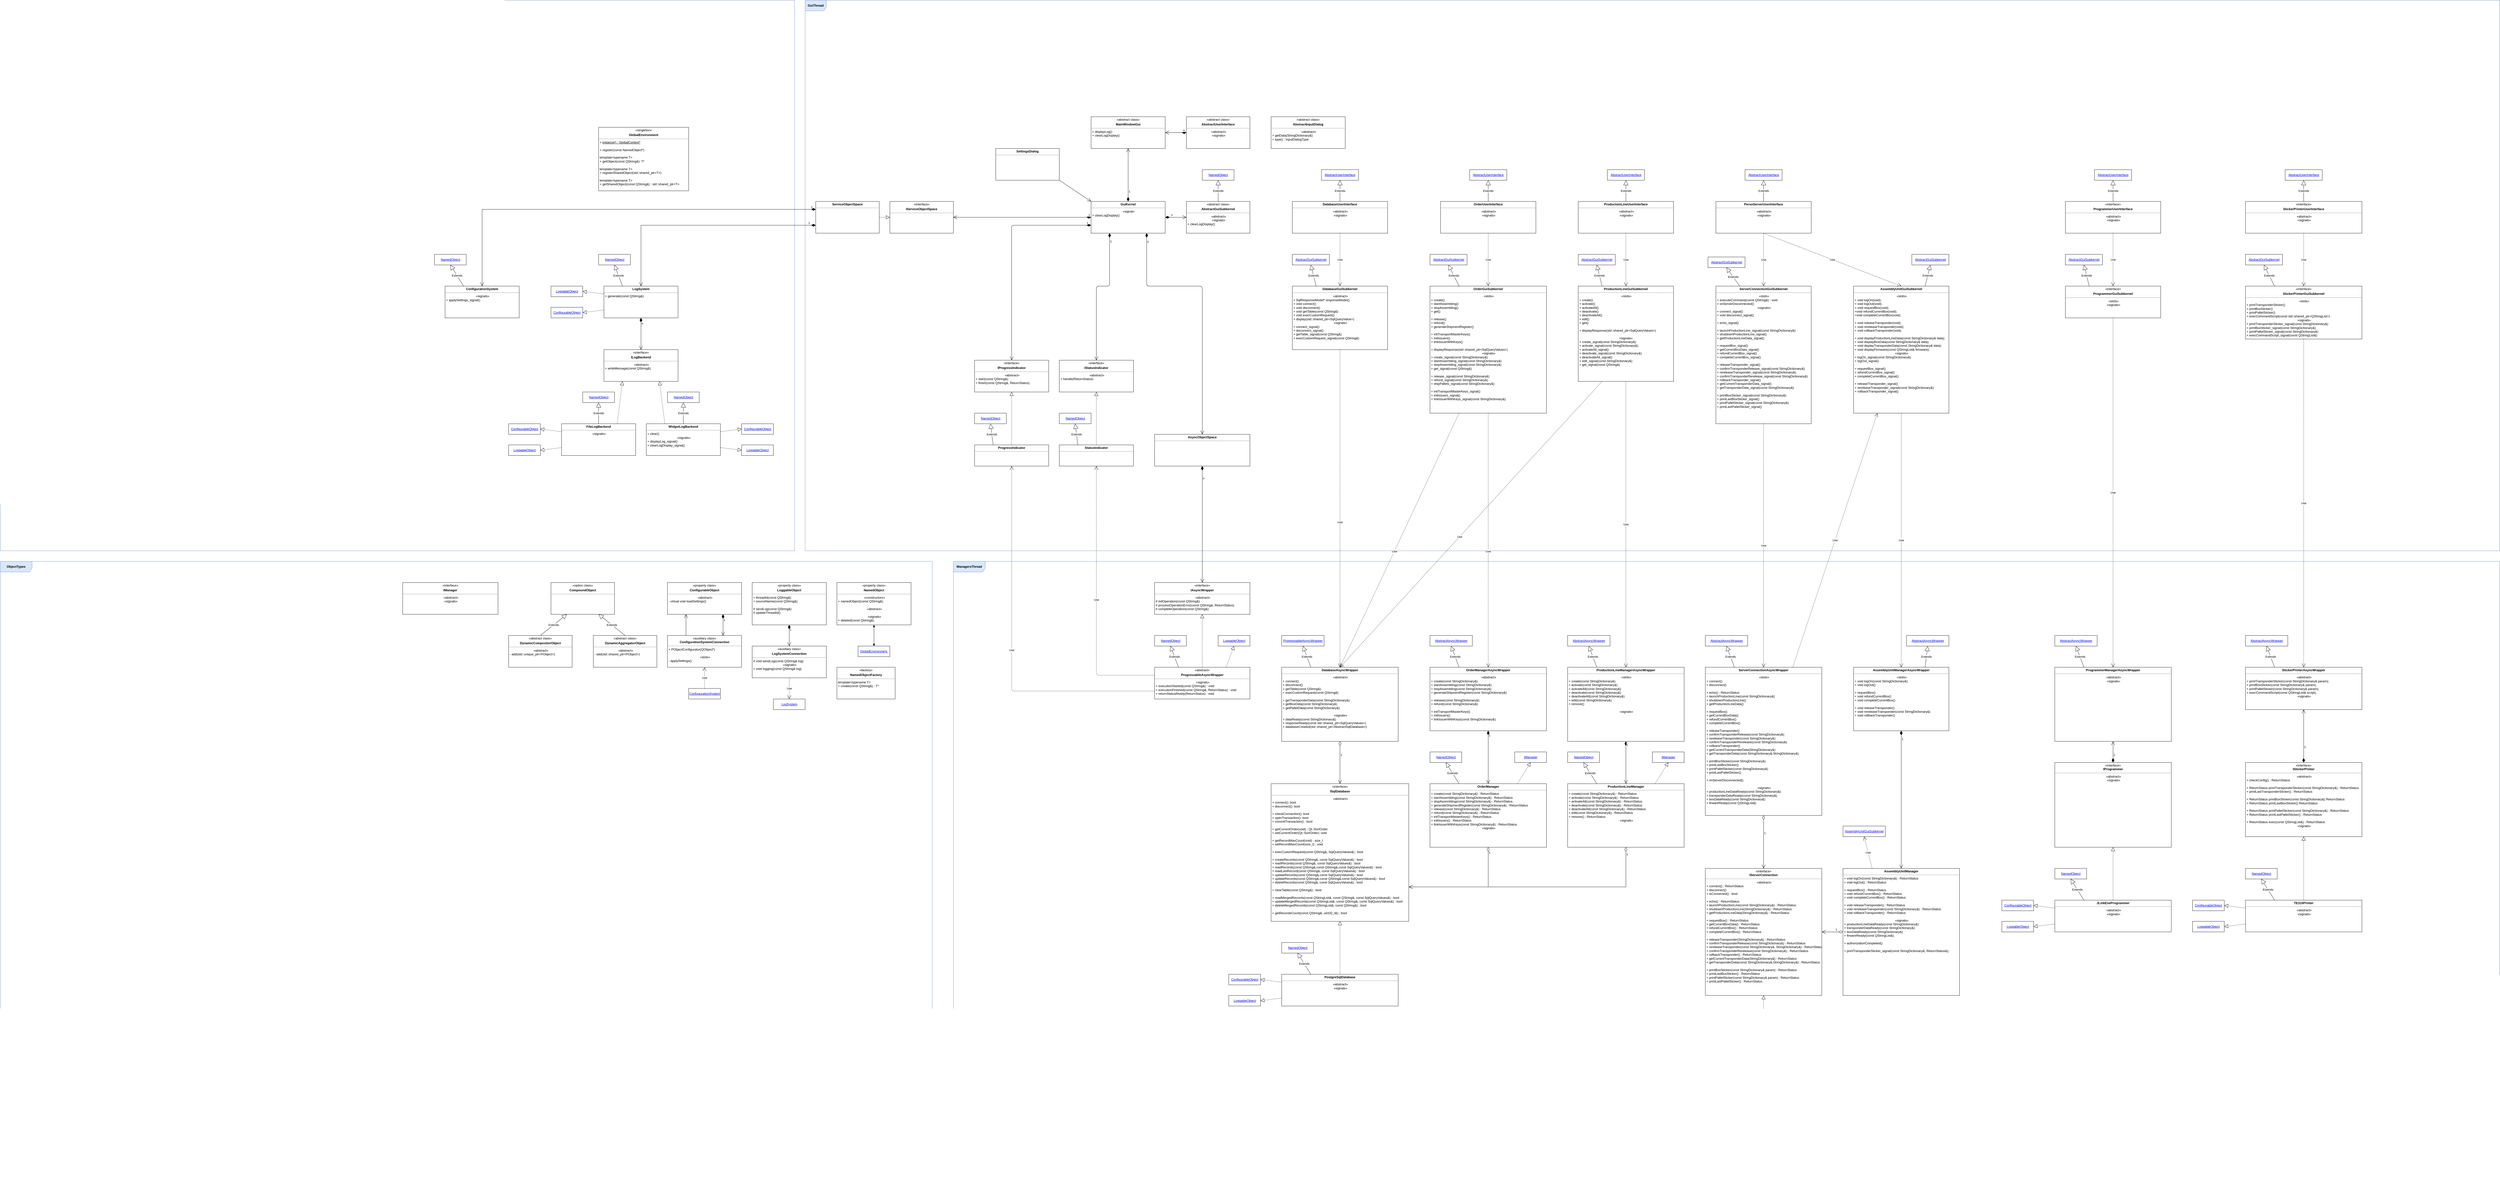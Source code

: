 <mxfile version="24.0.4" type="device">
  <diagram name="Page-1" id="9361dd3d-8414-5efd-6122-117bd74ce7a7">
    <mxGraphModel dx="7010" dy="6940" grid="1" gridSize="10" guides="1" tooltips="1" connect="1" arrows="1" fold="1" page="0" pageScale="1.5" pageWidth="826" pageHeight="1169" background="none" math="0" shadow="0">
      <root>
        <mxCell id="0" />
        <mxCell id="g_n_zgUTSE1n5_LqtELU-34" value="Потоки" style="" parent="0" />
        <mxCell id="YVtpdUTHB4OTW118jndL-1" value="&lt;b&gt;GuiThread&lt;/b&gt;" style="shape=umlFrame;whiteSpace=wrap;html=1;pointerEvents=0;width=80;height=40;allowArrows=0;connectable=0;fillColor=#dae8fc;strokeColor=#6c8ebf;cloneable=0;" parent="g_n_zgUTSE1n5_LqtELU-34" vertex="1">
          <mxGeometry x="680" y="-2640" width="6400" height="2080" as="geometry" />
        </mxCell>
        <mxCell id="YVtpdUTHB4OTW118jndL-3" value="&lt;b&gt;ManagersThread&lt;/b&gt;" style="shape=umlFrame;whiteSpace=wrap;html=1;pointerEvents=0;width=120;height=40;connectable=0;allowArrows=0;editable=1;movable=1;fillColor=#dae8fc;strokeColor=#6c8ebf;" parent="g_n_zgUTSE1n5_LqtELU-34" vertex="1">
          <mxGeometry x="1240" y="-520" width="5840" height="2400" as="geometry" />
        </mxCell>
        <mxCell id="P1fa4SSry0Gjhzld_Jq7-2" value="&lt;b&gt;ServiceThread&lt;/b&gt;" style="shape=umlFrame;whiteSpace=wrap;html=1;pointerEvents=0;width=120;height=40;connectable=0;allowArrows=0;editable=1;movable=1;resizable=1;rotatable=1;deletable=1;fillColor=#dae8fc;strokeColor=#6c8ebf;locked=0;" parent="g_n_zgUTSE1n5_LqtELU-34" vertex="1">
          <mxGeometry x="-2360" y="-2640" width="3000" height="2080" as="geometry" />
        </mxCell>
        <mxCell id="W3SXHCYjNQnQOKTZ_eDD-3" value="&lt;b&gt;ObjectTypes&lt;/b&gt;" style="shape=umlFrame;whiteSpace=wrap;html=1;pointerEvents=0;width=120;height=40;connectable=0;allowArrows=0;editable=1;movable=1;resizable=1;rotatable=1;deletable=1;fillColor=#dae8fc;strokeColor=#6c8ebf;" parent="g_n_zgUTSE1n5_LqtELU-34" vertex="1">
          <mxGeometry x="-2360" y="-520" width="3520" height="2400" as="geometry" />
        </mxCell>
        <mxCell id="R-AED-NIu7x72tQe-TZx-1" value="Use" style="endArrow=open;endSize=12;dashed=1;html=1;entryX=0.5;entryY=0;entryDx=0;entryDy=0;exitX=0.5;exitY=1;exitDx=0;exitDy=0;startArrow=none;startFill=0;" parent="g_n_zgUTSE1n5_LqtELU-34" source="P1fa4SSry0Gjhzld_Jq7-62" target="f09S2fTOq55VByJ3DLg2-4" edge="1">
          <mxGeometry width="160" relative="1" as="geometry">
            <mxPoint x="4310" y="-590" as="sourcePoint" />
            <mxPoint x="4310" y="-110" as="targetPoint" />
          </mxGeometry>
        </mxCell>
        <mxCell id="1" value="Классы" style="" parent="0" />
        <mxCell id="YVtpdUTHB4OTW118jndL-2" value="&lt;p style=&quot;margin: 0px ; margin-top: 4px ; text-align: center&quot;&gt;&lt;/p&gt;&lt;span&gt;&lt;div style=&quot;text-align: center&quot;&gt;&lt;b style=&quot;background-color: initial;&quot;&gt;LogSystem&lt;/b&gt;&lt;br&gt;&lt;/div&gt;&lt;/span&gt;&lt;hr size=&quot;1&quot;&gt;&lt;p style=&quot;margin: 0px ; margin-left: 4px&quot;&gt;&lt;span style=&quot;background-color: initial;&quot;&gt;+ generate(const QString&amp;amp;)&lt;/span&gt;&lt;br&gt;&lt;/p&gt;&lt;p style=&quot;margin: 0px 0px 0px 4px&quot;&gt;&lt;br&gt;&lt;/p&gt;" style="verticalAlign=top;align=left;overflow=fill;fontSize=12;fontFamily=Helvetica;html=1;" parent="1" vertex="1">
          <mxGeometry x="-80" y="-1560" width="280" height="120" as="geometry" />
        </mxCell>
        <mxCell id="YVtpdUTHB4OTW118jndL-10" value="&lt;p style=&quot;margin: 0px ; margin-top: 4px ; text-align: center&quot;&gt;«interface»&lt;br&gt;&lt;/p&gt;&lt;p style=&quot;margin: 0px ; margin-top: 4px ; text-align: center&quot;&gt;&lt;b&gt;IAsyncWrapper&lt;/b&gt;&lt;/p&gt;&lt;hr size=&quot;1&quot;&gt;&lt;p style=&quot;text-align: center ; margin: 0px 0px 0px 4px&quot;&gt;«abstract»&lt;br&gt;&lt;/p&gt;&lt;p style=&quot;margin: 0px 0px 0px 4px&quot;&gt;&lt;span&gt;# initOperation(const QString&amp;amp;)&lt;/span&gt;&lt;br&gt;&lt;/p&gt;&lt;p style=&quot;margin: 0px 0px 0px 4px&quot;&gt;# processOperationError(const QString&amp;amp;, ReturnStatus)&lt;/p&gt;&lt;p style=&quot;margin: 0px 0px 0px 4px&quot;&gt;# completeOperation(const QString&amp;amp;)&lt;/p&gt;&lt;p style=&quot;margin: 0px 0px 0px 4px&quot;&gt;&lt;br&gt;&lt;/p&gt;" style="verticalAlign=top;align=left;overflow=fill;fontSize=12;fontFamily=Helvetica;html=1;" parent="1" vertex="1">
          <mxGeometry x="2000" y="-440" width="360" height="120" as="geometry" />
        </mxCell>
        <mxCell id="YVtpdUTHB4OTW118jndL-9" value="&lt;p style=&quot;margin: 0px ; margin-top: 4px ; text-align: center&quot;&gt;&lt;b style=&quot;background-color: initial;&quot;&gt;GuiKernel&lt;/b&gt;&lt;br&gt;&lt;/p&gt;&lt;hr size=&quot;1&quot;&gt;&lt;p style=&quot;text-align: center ; margin: 0px 0px 0px 4px&quot;&gt;«signal»&lt;br&gt;&lt;/p&gt;&lt;p style=&quot;margin: 0px 0px 0px 4px;&quot;&gt;+ clearLogDisplay()&lt;/p&gt;&amp;nbsp;&lt;p style=&quot;margin: 0px ; margin-left: 4px&quot;&gt;&lt;br&gt;&lt;/p&gt;" style="verticalAlign=top;align=left;overflow=fill;fontSize=12;fontFamily=Helvetica;html=1;" parent="1" vertex="1">
          <mxGeometry x="1760" y="-1880" width="280" height="120" as="geometry" />
        </mxCell>
        <mxCell id="YVtpdUTHB4OTW118jndL-13" value="&lt;p style=&quot;margin: 0px ; margin-top: 4px ; text-align: center&quot;&gt;&lt;/p&gt;&lt;span&gt;&lt;div style=&quot;text-align: center&quot;&gt;&lt;span&gt;«interface»&lt;/span&gt;&lt;/div&gt;&lt;/span&gt;&lt;p style=&quot;margin: 0px ; margin-top: 4px ; text-align: center&quot;&gt;&lt;b&gt;ISqlDatabase&lt;/b&gt;&lt;b&gt;&lt;br&gt;&lt;/b&gt;&lt;/p&gt;&lt;hr size=&quot;1&quot;&gt;&lt;p style=&quot;text-align: center ; margin: 0px 0px 0px 4px&quot;&gt;«abstract»&lt;br&gt;&lt;/p&gt;&lt;p style=&quot;margin: 0px ; margin-left: 4px&quot;&gt;+ connect(): bool&lt;br&gt;&lt;/p&gt;&lt;p style=&quot;margin: 0px ; margin-left: 4px&quot;&gt;+ disconnect(): bool&lt;/p&gt;&lt;p style=&quot;margin: 0px 0px 0px 4px&quot;&gt;&lt;br&gt;&lt;/p&gt;&lt;p style=&quot;margin: 0px 0px 0px 4px&quot;&gt;+ checkConnection(): bool&lt;br&gt;&lt;/p&gt;&lt;p style=&quot;margin: 0px 0px 0px 4px&quot;&gt;+ openTransaction(): bool&lt;/p&gt;&lt;p style=&quot;margin: 0px 0px 0px 4px&quot;&gt;+ commitTransaction() : bool&lt;/p&gt;&lt;p style=&quot;margin: 0px 0px 0px 4px&quot;&gt;&lt;br&gt;&lt;/p&gt;&lt;p style=&quot;margin: 0px 0px 0px 4px&quot;&gt;+ getCurrentOrder(void) : Qt::SortOrder&lt;/p&gt;&lt;p style=&quot;margin: 0px 0px 0px 4px&quot;&gt;+ setCurrentOrder(Qt::SortOrder): void&lt;/p&gt;&lt;p style=&quot;margin: 0px 0px 0px 4px&quot;&gt;&lt;br&gt;&lt;/p&gt;&lt;p style=&quot;margin: 0px 0px 0px 4px&quot;&gt;+ getRecordMaxCount(void) : size_t&lt;/p&gt;&lt;p style=&quot;margin: 0px 0px 0px 4px&quot;&gt;+ setRecordMaxCount(size_t) : void&lt;/p&gt;&lt;p style=&quot;margin: 0px 0px 0px 4px&quot;&gt;&lt;br&gt;&lt;/p&gt;&lt;p style=&quot;margin: 0px 0px 0px 4px&quot;&gt;+ execCustomRequest(const QString&amp;amp;, SqlQueryValues&amp;amp;) : bool&lt;/p&gt;&lt;p style=&quot;margin: 0px 0px 0px 4px&quot;&gt;&lt;br&gt;&lt;/p&gt;&lt;p style=&quot;margin: 0px 0px 0px 4px&quot;&gt;+ createRecords(const QString&amp;amp;,&amp;nbsp;const SqlQueryValues&amp;amp;) : bool&lt;/p&gt;&lt;p style=&quot;margin: 0px 0px 0px 4px&quot;&gt;+ readRecords(const QString&amp;amp;,&amp;nbsp;const SqlQueryValues&amp;amp;) : bool&lt;/p&gt;&lt;p style=&quot;margin: 0px 0px 0px 4px&quot;&gt;+ readRecords(const QString&amp;amp;,const QString&amp;amp;,const SqlQueryValues&amp;amp;) : bool&lt;br&gt;&lt;/p&gt;&lt;p style=&quot;margin: 0px 0px 0px 4px&quot;&gt;+ readLastRecord(const QString&amp;amp;,&amp;nbsp;const SqlQueryValues&amp;amp;) : bool&lt;/p&gt;&lt;p style=&quot;margin: 0px 0px 0px 4px&quot;&gt;+ updateRecords(const QString&amp;amp;,const SqlQueryValues&amp;amp;) : bool&lt;br&gt;&lt;/p&gt;&lt;p style=&quot;margin: 0px 0px 0px 4px&quot;&gt;+ updateRecords(const QString&amp;amp;,const QString&amp;amp;,const SqlQueryValues&amp;amp;) : bool&lt;/p&gt;&lt;p style=&quot;margin: 0px 0px 0px 4px&quot;&gt;+ deleteRecords(const QString&amp;amp;,&amp;nbsp;const SqlQueryValues&amp;amp;) : bool&lt;/p&gt;&lt;p style=&quot;margin: 0px 0px 0px 4px&quot;&gt;&lt;br&gt;&lt;/p&gt;&lt;p style=&quot;margin: 0px 0px 0px 4px&quot;&gt;+ clearTable(const QString&amp;amp;) : bool&lt;/p&gt;&lt;p style=&quot;margin: 0px 0px 0px 4px&quot;&gt;&lt;br&gt;&lt;/p&gt;&lt;p style=&quot;margin: 0px 0px 0px 4px&quot;&gt;+ readMergedRecords(const QStringList&amp;amp;,&amp;nbsp;&lt;span&gt;const QString&amp;amp;,&amp;nbsp;&lt;/span&gt;&lt;span&gt;const SqlQueryValues&amp;amp;&lt;/span&gt;&lt;span&gt;) : bool&lt;/span&gt;&lt;/p&gt;&lt;p style=&quot;margin: 0px 0px 0px 4px&quot;&gt;+ updateMergedRecords(const QStringList&amp;amp;,&amp;nbsp;const QString&amp;amp;,&amp;nbsp;&lt;span&gt;const SqlQueryValues&amp;amp;&lt;/span&gt;) : bool&lt;/p&gt;&lt;p style=&quot;margin: 0px 0px 0px 4px&quot;&gt;+ deleteMergedRecords(const QStringList&amp;amp;,&amp;nbsp;&lt;span&gt;const QString&amp;amp;&lt;/span&gt;&lt;span&gt;) : bool&lt;/span&gt;&lt;/p&gt;&lt;p style=&quot;margin: 0px 0px 0px 4px&quot;&gt;&lt;br&gt;&lt;/p&gt;&lt;p style=&quot;margin: 0px 0px 0px 4px&quot;&gt;+ getRecordsCount(const QString&amp;amp;,&amp;nbsp;&lt;span&gt;uint32_t&amp;amp;&lt;/span&gt;&lt;span&gt;) : bool&lt;/span&gt;&lt;/p&gt;" style="verticalAlign=top;align=left;overflow=fill;fontSize=12;fontFamily=Helvetica;html=1;" parent="1" vertex="1">
          <mxGeometry x="2440" y="320" width="520" height="520" as="geometry" />
        </mxCell>
        <mxCell id="YVtpdUTHB4OTW118jndL-14" value="&lt;p style=&quot;margin: 0px ; margin-top: 4px ; text-align: center&quot;&gt;&lt;/p&gt;&lt;span&gt;&lt;div style=&quot;text-align: center&quot;&gt;&lt;span&gt;«singleton»&lt;/span&gt;&lt;/div&gt;&lt;/span&gt;&lt;p style=&quot;margin: 0px ; margin-top: 4px ; text-align: center&quot;&gt;&lt;b&gt;GlobalEnvironment&lt;/b&gt;&lt;/p&gt;&lt;hr size=&quot;1&quot;&gt;&lt;p style=&quot;margin: 0px ; margin-left: 4px&quot;&gt;+ &lt;u&gt;instance() : GlobalContext*&lt;/u&gt;&lt;/p&gt;&lt;p style=&quot;margin: 0px ; margin-left: 4px&quot;&gt;&lt;span&gt;&lt;br&gt;&lt;/span&gt;&lt;/p&gt;&lt;p style=&quot;margin: 0px ; margin-left: 4px&quot;&gt;&lt;span&gt;+ register(const NamedObject*)&lt;/span&gt;&lt;br&gt;&lt;/p&gt;&lt;p style=&quot;margin: 0px ; margin-left: 4px&quot;&gt;&lt;span&gt;&lt;br&gt;&lt;/span&gt;&lt;/p&gt;&lt;p style=&quot;margin: 0px ; margin-left: 4px&quot;&gt;template&amp;lt;typename T&amp;gt;&lt;span&gt;&lt;br&gt;&lt;/span&gt;&lt;/p&gt;&lt;p style=&quot;margin: 0px ; margin-left: 4px&quot;&gt;+ getObject(const QString&amp;amp;): T*&amp;nbsp;&lt;/p&gt;&lt;p style=&quot;margin: 0px ; margin-left: 4px&quot;&gt;&lt;br&gt;&lt;/p&gt;&lt;p style=&quot;margin: 0px ; margin-left: 4px&quot;&gt;template&amp;lt;typename T&amp;gt;&lt;/p&gt;&lt;p style=&quot;margin: 0px ; margin-left: 4px&quot;&gt;+ registerSharedObject(std::shared_ptr&amp;lt;T&amp;gt;)&lt;/p&gt;&lt;p style=&quot;margin: 0px ; margin-left: 4px&quot;&gt;&lt;br&gt;&lt;/p&gt;&lt;p style=&quot;margin: 0px ; margin-left: 4px&quot;&gt;template&amp;lt;typename T&amp;gt;&lt;br&gt;&lt;/p&gt;&lt;p style=&quot;margin: 0px ; margin-left: 4px&quot;&gt;+ getSharedObject(const QString&amp;amp;) : std::shared_ptr&amp;lt;T&amp;gt;&lt;/p&gt;&lt;p style=&quot;margin: 0px 0px 0px 4px&quot;&gt;&lt;br&gt;&lt;/p&gt;" style="verticalAlign=top;align=left;overflow=fill;fontSize=12;fontFamily=Helvetica;html=1;" parent="1" vertex="1">
          <mxGeometry x="-100" y="-2160" width="340" height="240" as="geometry" />
        </mxCell>
        <mxCell id="YVtpdUTHB4OTW118jndL-15" value="&lt;p style=&quot;margin: 0px ; margin-top: 4px ; text-align: center&quot;&gt;«abstract class»&lt;br&gt;&lt;/p&gt;&lt;p style=&quot;margin: 0px ; margin-top: 4px ; text-align: center&quot;&gt;&lt;b&gt;AbstractInputDialog&lt;/b&gt;&lt;b&gt;&lt;br&gt;&lt;/b&gt;&lt;/p&gt;&lt;hr size=&quot;1&quot;&gt;&lt;p style=&quot;text-align: center ; margin: 0px 0px 0px 4px&quot;&gt;«abstract»&lt;br&gt;&lt;/p&gt;&lt;p style=&quot;margin: 0px ; margin-left: 4px&quot;&gt;&lt;span&gt;+ getData(StringDictionary&amp;amp;)&lt;/span&gt;&lt;br&gt;&lt;/p&gt;&lt;p style=&quot;margin: 0px ; margin-left: 4px&quot;&gt;&lt;span&gt;+ type() : InputDialogType&lt;/span&gt;&lt;/p&gt;" style="verticalAlign=top;align=left;overflow=fill;fontSize=12;fontFamily=Helvetica;html=1;" parent="1" vertex="1">
          <mxGeometry x="2440" y="-2200" width="280" height="120" as="geometry" />
        </mxCell>
        <mxCell id="P1fa4SSry0Gjhzld_Jq7-4" value="&lt;p style=&quot;margin: 0px ; margin-top: 4px ; text-align: center&quot;&gt;&lt;b style=&quot;background-color: initial;&quot;&gt;DatabaseGuiSubkernel&lt;/b&gt;&lt;br&gt;&lt;/p&gt;&lt;hr size=&quot;1&quot;&gt;&lt;p style=&quot;text-align: center ; margin: 0px 0px 0px 4px&quot;&gt;«abstract»&lt;br&gt;&lt;/p&gt;&lt;p style=&quot;margin: 0px 0px 0px 4px&quot;&gt;+ SqlResponseModel* responseModel()&lt;br&gt;&lt;/p&gt;&lt;p style=&quot;margin: 0px 0px 0px 4px&quot;&gt;+ void connect()&lt;/p&gt;&lt;p style=&quot;margin: 0px 0px 0px 4px&quot;&gt;&lt;span&gt;+ void disconnect()&lt;/span&gt;&lt;/p&gt;&lt;p style=&quot;margin: 0px 0px 0px 4px&quot;&gt;+ void getTable(const QString&amp;amp;)&lt;/p&gt;&lt;p style=&quot;margin: 0px 0px 0px 4px&quot;&gt;+ void execCustomRequest()&lt;/p&gt;&lt;p style=&quot;margin: 0px 0px 0px 4px&quot;&gt;&lt;span&gt;+ display(std::shared_ptr&amp;lt;SqlQueryValue&amp;gt;)&lt;/span&gt;&lt;br&gt;&lt;/p&gt;&lt;p style=&quot;text-align: center ; margin: 0px 0px 0px 4px&quot;&gt;«signals»&lt;br&gt;&lt;/p&gt;&lt;p style=&quot;margin: 0px 0px 0px 4px&quot;&gt;+ connect_signal()&lt;/p&gt;&lt;p style=&quot;margin: 0px 0px 0px 4px&quot;&gt;+ disconnect_signal()&lt;/p&gt;&lt;p style=&quot;margin: 0px 0px 0px 4px&quot;&gt;+ getTable_signal(const QString&amp;amp;)&amp;nbsp;&lt;/p&gt;&lt;p style=&quot;margin: 0px 0px 0px 4px&quot;&gt;+ execCustomRequest_signal(const QString&amp;amp;)&amp;nbsp;&lt;/p&gt;" style="verticalAlign=top;align=left;overflow=fill;fontSize=12;fontFamily=Helvetica;html=1;" parent="1" vertex="1">
          <mxGeometry x="2520" y="-1560" width="360" height="240" as="geometry" />
        </mxCell>
        <mxCell id="P1fa4SSry0Gjhzld_Jq7-5" value="&lt;p style=&quot;margin: 0px ; margin-top: 4px ; text-align: center&quot;&gt;«abstract class»&lt;br&gt;&lt;/p&gt;&lt;p style=&quot;margin: 0px ; margin-top: 4px ; text-align: center&quot;&gt;&lt;b&gt;AbstractGuiSubkernel&lt;/b&gt;&lt;/p&gt;&lt;hr size=&quot;1&quot;&gt;&lt;p style=&quot;text-align: center ; margin: 0px 0px 0px 4px&quot;&gt;«abstract»&lt;/p&gt;&lt;p style=&quot;text-align: center ; margin: 0px 0px 0px 4px&quot;&gt;&lt;span&gt;«signals»&lt;/span&gt;&lt;br&gt;&lt;/p&gt;&lt;p style=&quot;margin: 0px 0px 0px 4px&quot;&gt;+ clearLogDisplay()&lt;br&gt;&lt;/p&gt;" style="verticalAlign=top;align=left;overflow=fill;fontSize=12;fontFamily=Helvetica;html=1;" parent="1" vertex="1">
          <mxGeometry x="2120" y="-1880" width="240" height="120" as="geometry" />
        </mxCell>
        <mxCell id="P1fa4SSry0Gjhzld_Jq7-6" value="&lt;p style=&quot;margin: 0px ; margin-top: 4px ; text-align: center&quot;&gt;&lt;b style=&quot;background-color: initial;&quot;&gt;OrderGuiSubkernel&lt;/b&gt;&lt;br&gt;&lt;/p&gt;&lt;hr size=&quot;1&quot;&gt;&lt;p style=&quot;text-align: center ; margin: 0px 0px 0px 4px&quot;&gt;«slots»&lt;/p&gt;&lt;p style=&quot;margin: 0px 0px 0px 4px&quot;&gt;&lt;span&gt;+ create()&lt;/span&gt;&lt;/p&gt;&lt;p style=&quot;margin: 0px 0px 0px 4px&quot;&gt;+ startAssembling()&lt;/p&gt;&lt;p style=&quot;margin: 0px 0px 0px 4px&quot;&gt;+ stopAssembling()&lt;/p&gt;&lt;p style=&quot;margin: 0px 0px 0px 4px&quot;&gt;+ get()&lt;/p&gt;&lt;p style=&quot;margin: 0px 0px 0px 4px&quot;&gt;&lt;br&gt;&lt;/p&gt;&lt;p style=&quot;margin: 0px 0px 0px 4px&quot;&gt;+ release()&lt;/p&gt;&lt;p style=&quot;margin: 0px 0px 0px 4px&quot;&gt;+ refund()&lt;/p&gt;&lt;p style=&quot;margin: 0px 0px 0px 4px&quot;&gt;+ generateShipmentRegister()&lt;/p&gt;&lt;p style=&quot;margin: 0px 0px 0px 4px&quot;&gt;&lt;br&gt;&lt;/p&gt;&lt;p style=&quot;margin: 0px 0px 0px 4px&quot;&gt;+ initTransportMasterKeys()&lt;/p&gt;&lt;p style=&quot;margin: 0px 0px 0px 4px&quot;&gt;+ initIssuers()&lt;/p&gt;&lt;p style=&quot;margin: 0px 0px 0px 4px&quot;&gt;+ linkIssuerWithKeys()&lt;/p&gt;&lt;p style=&quot;margin: 0px 0px 0px 4px&quot;&gt;&lt;br&gt;&lt;/p&gt;&lt;p style=&quot;margin: 0px 0px 0px 4px&quot;&gt;+ displayResponse(std::shared_ptr&amp;lt;SqlQueryValues&amp;gt;)&lt;br&gt;&lt;/p&gt;&lt;p style=&quot;text-align: center ; margin: 0px 0px 0px 4px&quot;&gt;«signals»&lt;br&gt;&lt;/p&gt;&lt;p style=&quot;margin: 0px 0px 0px 4px&quot;&gt;+ create_signal(const StringDictionary&amp;amp;)&lt;/p&gt;&lt;p style=&quot;margin: 0px 0px 0px 4px&quot;&gt;+ startAssembling_signal(const StringDictionary&amp;amp;)&lt;/p&gt;&lt;p style=&quot;margin: 0px 0px 0px 4px&quot;&gt;+ stopAssembling_signal(const StringDictionary&amp;amp;)&lt;/p&gt;&lt;p style=&quot;margin: 0px 0px 0px 4px&quot;&gt;+ get_signal(const QString&amp;amp;)&lt;/p&gt;&lt;p style=&quot;margin: 0px 0px 0px 4px&quot;&gt;&lt;br&gt;&lt;/p&gt;&lt;p style=&quot;margin: 0px 0px 0px 4px&quot;&gt;+ release_signal(const StringDictionary&amp;amp;)&lt;/p&gt;&lt;p style=&quot;margin: 0px 0px 0px 4px&quot;&gt;+ refund_signal(const StringDictionary&amp;amp;)&lt;/p&gt;&lt;p style=&quot;margin: 0px 0px 0px 4px&quot;&gt;+ shipPallets_signal(const StringDictionary&amp;amp;)&lt;/p&gt;&lt;p style=&quot;margin: 0px 0px 0px 4px&quot;&gt;&lt;br&gt;&lt;/p&gt;&lt;p style=&quot;margin: 0px 0px 0px 4px&quot;&gt;+ initTransportMasterKeys_signal()&lt;/p&gt;&lt;p style=&quot;margin: 0px 0px 0px 4px&quot;&gt;+ initIssuers_signal()&lt;/p&gt;&lt;p style=&quot;margin: 0px 0px 0px 4px&quot;&gt;+ linkIssuerWithKeys_signal(const StringDictionary&amp;amp;)&lt;/p&gt;" style="verticalAlign=top;align=left;overflow=fill;fontSize=12;fontFamily=Helvetica;html=1;" parent="1" vertex="1">
          <mxGeometry x="3040" y="-1560" width="440" height="480" as="geometry" />
        </mxCell>
        <mxCell id="P1fa4SSry0Gjhzld_Jq7-7" value="&lt;p style=&quot;margin: 0px ; margin-top: 4px ; text-align: center&quot;&gt;&lt;b style=&quot;background-color: initial;&quot;&gt;ProductionLineGuiSubkernel&lt;/b&gt;&lt;br&gt;&lt;/p&gt;&lt;hr size=&quot;1&quot;&gt;&lt;p style=&quot;text-align: center ; margin: 0px 0px 0px 4px&quot;&gt;«slots»&lt;br&gt;&lt;/p&gt;&lt;p style=&quot;margin: 0px 0px 0px 4px&quot;&gt;+ create()&lt;/p&gt;&lt;p style=&quot;margin: 0px 0px 0px 4px&quot;&gt;+ activate()&lt;/p&gt;&lt;p style=&quot;margin: 0px 0px 0px 4px&quot;&gt;+ activateAll()&lt;/p&gt;&lt;p style=&quot;margin: 0px 0px 0px 4px&quot;&gt;+ deactivate()&lt;/p&gt;&lt;p style=&quot;margin: 0px 0px 0px 4px&quot;&gt;+ deactivateAll()&lt;/p&gt;&lt;p style=&quot;margin: 0px 0px 0px 4px&quot;&gt;+ edit()&lt;/p&gt;&lt;p style=&quot;margin: 0px 0px 0px 4px&quot;&gt;+ get()&lt;/p&gt;&lt;p style=&quot;margin: 0px 0px 0px 4px&quot;&gt;&lt;br&gt;&lt;/p&gt;&lt;p style=&quot;margin: 0px 0px 0px 4px&quot;&gt;+&amp;nbsp;&lt;span style=&quot;background-color: initial;&quot;&gt;displayResponse(std::shared_ptr&amp;lt;SqlQueryValues&amp;gt;)&lt;/span&gt;&lt;/p&gt;&lt;p style=&quot;margin: 0px 0px 0px 4px&quot;&gt;&amp;nbsp;&lt;/p&gt;&lt;div style=&quot;text-align: center;&quot;&gt;&lt;span style=&quot;background-color: initial;&quot;&gt;«signals»&lt;/span&gt;&lt;/div&gt;&lt;p style=&quot;margin: 0px 0px 0px 4px&quot;&gt;+ create_signal(const StringDictionary&amp;amp;)&lt;/p&gt;&lt;p style=&quot;margin: 0px 0px 0px 4px&quot;&gt;+ activate_signal(const StringDictionary&amp;amp;)&lt;/p&gt;&lt;p style=&quot;margin: 0px 0px 0px 4px&quot;&gt;+ activateAll_signal()&lt;/p&gt;&lt;p style=&quot;margin: 0px 0px 0px 4px&quot;&gt;+ deactivate_signal(const StringDictionary&amp;amp;)&lt;/p&gt;&lt;p style=&quot;margin: 0px 0px 0px 4px&quot;&gt;+ deactivateAll_signal()&lt;/p&gt;&lt;p style=&quot;margin: 0px 0px 0px 4px&quot;&gt;+ edit_signal(const StringDictionary&amp;amp;)&lt;/p&gt;&lt;p style=&quot;margin: 0px 0px 0px 4px&quot;&gt;+ get_signal(const QString&amp;amp;)&lt;/p&gt;" style="verticalAlign=top;align=left;overflow=fill;fontSize=12;fontFamily=Helvetica;html=1;" parent="1" vertex="1">
          <mxGeometry x="3600" y="-1560" width="360" height="360" as="geometry" />
        </mxCell>
        <mxCell id="P1fa4SSry0Gjhzld_Jq7-8" value="&lt;p style=&quot;margin: 0px ; margin-top: 4px ; text-align: center&quot;&gt;«interface»&lt;br&gt;&lt;/p&gt;&lt;p style=&quot;margin: 0px ; margin-top: 4px ; text-align: center&quot;&gt;&lt;b&gt;StickerPrinterGuiSubkernel&lt;/b&gt;&lt;/p&gt;&lt;hr size=&quot;1&quot;&gt;&lt;p style=&quot;text-align: center ; margin: 0px 0px 0px 4px&quot;&gt;«slots»&lt;br&gt;&lt;/p&gt;&lt;p style=&quot;margin: 0px 0px 0px 4px;&quot;&gt;+ printTransponderSticker()&lt;/p&gt;&lt;p style=&quot;margin: 0px 0px 0px 4px;&quot;&gt;+ printBoxSticker()&lt;/p&gt;&lt;p style=&quot;margin: 0px 0px 0px 4px;&quot;&gt;+ printPalletSticker()&lt;/p&gt;&lt;p style=&quot;margin: 0px 0px 0px 4px;&quot;&gt;+ execCommandScript(const std::shared_ptr&amp;lt;QStringList&amp;gt;)&lt;/p&gt;&lt;p style=&quot;border-color: var(--border-color); text-align: center; margin: 0px 0px 0px 4px;&quot;&gt;«signals»&lt;br style=&quot;border-color: var(--border-color);&quot;&gt;&lt;/p&gt;&lt;p style=&quot;border-color: var(--border-color); margin: 0px 0px 0px 4px;&quot;&gt;+ printTransponderSticker_signal(&lt;span style=&quot;background-color: initial;&quot;&gt;const StringDictionary&amp;amp;)&lt;/span&gt;&lt;/p&gt;&lt;p style=&quot;border-color: var(--border-color); margin: 0px 0px 0px 4px;&quot;&gt;+ printBoxSticker_signal(const StringDictionary&amp;amp;)&lt;/p&gt;&lt;p style=&quot;border-color: var(--border-color); margin: 0px 0px 0px 4px;&quot;&gt;+ printPalletSticker_signal(const StringDictionary&amp;amp;)&lt;/p&gt;&lt;p style=&quot;border-color: var(--border-color); margin: 0px 0px 0px 4px;&quot;&gt;+ execCommandScript_signal(const QStringList&amp;amp;)&lt;/p&gt;" style="verticalAlign=top;align=left;overflow=fill;fontSize=12;fontFamily=Helvetica;html=1;" parent="1" vertex="1">
          <mxGeometry x="6120" y="-1560" width="440" height="200" as="geometry" />
        </mxCell>
        <mxCell id="P1fa4SSry0Gjhzld_Jq7-9" value="&lt;p style=&quot;margin: 0px ; margin-top: 4px ; text-align: center&quot;&gt;«interface»&lt;br&gt;&lt;/p&gt;&lt;p style=&quot;margin: 0px ; margin-top: 4px ; text-align: center&quot;&gt;&lt;b&gt;ProgrammerGuiSubkernel&lt;/b&gt;&lt;/p&gt;&lt;hr size=&quot;1&quot;&gt;&lt;p style=&quot;text-align: center ; margin: 0px 0px 0px 4px&quot;&gt;«slots»&lt;br&gt;&lt;/p&gt;&lt;p style=&quot;border-color: var(--border-color); text-align: center; margin: 0px 0px 0px 4px;&quot;&gt;«signals»&lt;br style=&quot;border-color: var(--border-color);&quot;&gt;&lt;/p&gt;&lt;p style=&quot;border-color: var(--border-color); margin: 0px 0px 0px 4px;&quot;&gt;&lt;br&gt;&lt;/p&gt;" style="verticalAlign=top;align=left;overflow=fill;fontSize=12;fontFamily=Helvetica;html=1;" parent="1" vertex="1">
          <mxGeometry x="5440" y="-1560" width="360" height="120" as="geometry" />
        </mxCell>
        <mxCell id="P1fa4SSry0Gjhzld_Jq7-10" value="n" style="endArrow=open;html=1;endSize=12;startArrow=diamondThin;startSize=14;startFill=1;edgeStyle=orthogonalEdgeStyle;align=left;verticalAlign=bottom;rounded=0;exitX=1;exitY=0.5;exitDx=0;exitDy=0;entryX=0;entryY=0.5;entryDx=0;entryDy=0;" parent="1" source="YVtpdUTHB4OTW118jndL-9" target="P1fa4SSry0Gjhzld_Jq7-5" edge="1">
          <mxGeometry x="-0.5" relative="1" as="geometry">
            <mxPoint x="2350" y="-1850" as="sourcePoint" />
            <mxPoint x="2490" y="-1850" as="targetPoint" />
            <Array as="points">
              <mxPoint x="2090" y="-1820" />
              <mxPoint x="2090" y="-1820" />
            </Array>
            <mxPoint as="offset" />
          </mxGeometry>
        </mxCell>
        <mxCell id="P1fa4SSry0Gjhzld_Jq7-16" value="&lt;p style=&quot;margin: 0px ; margin-top: 4px ; text-align: center&quot;&gt;&lt;b style=&quot;background-color: initial;&quot;&gt;OrderManager&lt;/b&gt;&lt;br&gt;&lt;/p&gt;&lt;hr size=&quot;1&quot;&gt;&lt;p style=&quot;border-color: var(--border-color); margin: 0px 0px 0px 4px;&quot;&gt;+ create(const StringDictionary&amp;amp;) : ReturnStatus&amp;nbsp;&lt;/p&gt;&lt;p style=&quot;border-color: var(--border-color); margin: 0px 0px 0px 4px;&quot;&gt;+ startAssembling(const StringDictionary&amp;amp;) : ReturnStatus&amp;nbsp;&lt;/p&gt;&lt;p style=&quot;border-color: var(--border-color); margin: 0px 0px 0px 4px;&quot;&gt;+ stopAssembling(const StringDictionary&amp;amp;) : ReturnStatus&lt;/p&gt;&lt;p style=&quot;border-color: var(--border-color); margin: 0px 0px 0px 4px;&quot;&gt;+ generateShipmentRegister(const StringDictionary&amp;amp;) : ReturnStatus&amp;nbsp;&lt;/p&gt;&lt;p style=&quot;border-color: var(--border-color); margin: 0px 0px 0px 4px;&quot;&gt;+ release(const StringDictionary&amp;amp;) : ReturnStatus&lt;/p&gt;&lt;p style=&quot;border-color: var(--border-color); margin: 0px 0px 0px 4px;&quot;&gt;+ refund(const StringDictionary&amp;amp;) : ReturnStatus&lt;/p&gt;&lt;p style=&quot;border-color: var(--border-color); margin: 0px 0px 0px 4px;&quot;&gt;+ initTransportMasterKeys() : ReturnStatus&lt;/p&gt;&lt;p style=&quot;border-color: var(--border-color); margin: 0px 0px 0px 4px;&quot;&gt;+ initIssuers() : ReturnStatus&lt;/p&gt;&lt;p style=&quot;border-color: var(--border-color); margin: 0px 0px 0px 4px;&quot;&gt;+ linkIssuerWithKeys(const StringDictionary&amp;amp;) : ReturnStatus&lt;br&gt;&lt;/p&gt;&lt;p style=&quot;border-color: var(--border-color); text-align: center; margin: 0px 0px 0px 4px;&quot;&gt;«signals»&lt;br style=&quot;border-color: var(--border-color);&quot;&gt;&lt;/p&gt;&lt;p style=&quot;border-color: var(--border-color); margin: 0px 0px 0px 4px;&quot;&gt;&lt;br&gt;&lt;/p&gt;" style="verticalAlign=top;align=left;overflow=fill;fontSize=12;fontFamily=Helvetica;html=1;" parent="1" vertex="1">
          <mxGeometry x="3040" y="320" width="440" height="240" as="geometry" />
        </mxCell>
        <mxCell id="P1fa4SSry0Gjhzld_Jq7-17" value="&lt;p style=&quot;margin: 0px ; margin-top: 4px ; text-align: center&quot;&gt;&lt;b style=&quot;background-color: initial;&quot;&gt;ProductionLineManager&lt;/b&gt;&lt;br&gt;&lt;/p&gt;&lt;hr size=&quot;1&quot;&gt;&lt;p style=&quot;margin: 0px 0px 0px 4px;&quot;&gt;&lt;span style=&quot;background-color: initial;&quot;&gt;+ create(const StringDictionary&amp;amp;) : ReturnStatus&amp;nbsp;&lt;/span&gt;&lt;br&gt;&lt;/p&gt;&lt;p style=&quot;border-color: var(--border-color); margin: 0px 0px 0px 4px;&quot;&gt;+ activate(const StringDictionary&amp;amp;) : ReturnStatus&amp;nbsp;&lt;/p&gt;&lt;p style=&quot;border-color: var(--border-color); margin: 0px 0px 0px 4px;&quot;&gt;+ activateAll(const StringDictionary&amp;amp;) : ReturnStatus&lt;/p&gt;&lt;p style=&quot;border-color: var(--border-color); margin: 0px 0px 0px 4px;&quot;&gt;+ deactivate(const StringDictionary&amp;amp;) : ReturnStatus&amp;nbsp;&lt;/p&gt;&lt;p style=&quot;border-color: var(--border-color); margin: 0px 0px 0px 4px;&quot;&gt;+ deactivateAll(const StringDictionary&amp;amp;) : ReturnStatus&lt;/p&gt;&lt;p style=&quot;border-color: var(--border-color); margin: 0px 0px 0px 4px;&quot;&gt;+ edit(const StringDictionary&amp;amp;) : ReturnStatus&lt;/p&gt;&lt;p style=&quot;border-color: var(--border-color); margin: 0px 0px 0px 4px;&quot;&gt;+ remove() : ReturnStatus&lt;/p&gt;&lt;p style=&quot;border-color: var(--border-color); text-align: center; margin: 0px 0px 0px 4px;&quot;&gt;«signals»&lt;br style=&quot;border-color: var(--border-color);&quot;&gt;&lt;/p&gt;&lt;p style=&quot;border-color: var(--border-color); margin: 0px 0px 0px 4px;&quot;&gt;&lt;br&gt;&lt;/p&gt;" style="verticalAlign=top;align=left;overflow=fill;fontSize=12;fontFamily=Helvetica;html=1;" parent="1" vertex="1">
          <mxGeometry x="3560" y="320" width="440" height="240" as="geometry" />
        </mxCell>
        <mxCell id="P1fa4SSry0Gjhzld_Jq7-20" value="&lt;p style=&quot;margin: 0px ; margin-top: 4px ; text-align: center&quot;&gt;«interface»&lt;br&gt;&lt;/p&gt;&lt;b&gt;&lt;div style=&quot;text-align: center&quot;&gt;&lt;b&gt;IProgrammer&lt;/b&gt;&lt;/div&gt;&lt;/b&gt;&lt;hr size=&quot;1&quot;&gt;&lt;p style=&quot;text-align: center ; margin: 0px 0px 0px 4px&quot;&gt;«abstract»&lt;/p&gt;&lt;p style=&quot;text-align: center ; margin: 0px 0px 0px 4px&quot;&gt;«signals»&lt;/p&gt;" style="verticalAlign=top;align=left;overflow=fill;fontSize=12;fontFamily=Helvetica;html=1;" parent="1" vertex="1">
          <mxGeometry x="5400" y="240" width="440" height="320" as="geometry" />
        </mxCell>
        <mxCell id="P1fa4SSry0Gjhzld_Jq7-21" value="1" style="endArrow=open;html=1;endSize=12;startArrow=diamondThin;startSize=14;startFill=0;edgeStyle=orthogonalEdgeStyle;align=left;verticalAlign=bottom;rounded=0;entryX=1;entryY=0.75;entryDx=0;entryDy=0;exitX=0.5;exitY=1;exitDx=0;exitDy=0;" parent="1" source="P1fa4SSry0Gjhzld_Jq7-16" target="YVtpdUTHB4OTW118jndL-13" edge="1">
          <mxGeometry x="-0.872" relative="1" as="geometry">
            <mxPoint x="3290" y="1210" as="sourcePoint" />
            <mxPoint x="3090" y="960" as="targetPoint" />
            <mxPoint as="offset" />
            <Array as="points">
              <mxPoint x="3260" y="710" />
            </Array>
          </mxGeometry>
        </mxCell>
        <mxCell id="P1fa4SSry0Gjhzld_Jq7-22" value="&lt;p style=&quot;margin: 0px ; margin-top: 4px ; text-align: center&quot;&gt;«interface»&lt;br&gt;&lt;/p&gt;&lt;b&gt;&lt;div style=&quot;text-align: center&quot;&gt;&lt;b&gt;IStickerPrinter&lt;/b&gt;&lt;/div&gt;&lt;/b&gt;&lt;hr size=&quot;1&quot;&gt;&lt;p style=&quot;text-align: center ; margin: 0px 0px 0px 4px&quot;&gt;«abstract»&lt;/p&gt;&lt;p style=&quot;margin: 0px 0px 0px 4px;&quot;&gt;+ checkConfig() : ReturnStatus&lt;/p&gt;&lt;p style=&quot;margin: 0px 0px 0px 4px;&quot;&gt;&lt;br&gt;&lt;/p&gt;&lt;p style=&quot;margin: 0px 0px 0px 4px;&quot;&gt;+ ReturnStatus printTransponderSticker(&lt;span style=&quot;background-color: initial;&quot;&gt;const StringDictionary&amp;amp;) : ReturnStatus&lt;/span&gt;&lt;/p&gt;&lt;p style=&quot;margin: 0px 0px 0px 4px;&quot;&gt;+ printLastTransponderSticker() : ReturnStatus&lt;/p&gt;&lt;p style=&quot;margin: 0px 0px 0px 4px;&quot;&gt;&lt;br&gt;&lt;/p&gt;&lt;p style=&quot;margin: 0px 0px 0px 4px;&quot;&gt;+ ReturnStatus printBoxSticker(const StringDictionary&amp;amp;) ReturnStatus&lt;/p&gt;&lt;p style=&quot;margin: 0px 0px 0px 4px;&quot;&gt;+ ReturnStatus printLastBoxSticker() ReturnStatus&lt;/p&gt;&lt;p style=&quot;margin: 0px 0px 0px 4px;&quot;&gt;&lt;br&gt;&lt;/p&gt;&lt;p style=&quot;margin: 0px 0px 0px 4px;&quot;&gt;+ ReturnStatus printPalletSticker(const StringDictionary&amp;amp;) : ReturnStatus&lt;/p&gt;&lt;p style=&quot;margin: 0px 0px 0px 4px;&quot;&gt;+ ReturnStatus printLastPalletSticker() : ReturnStatus&lt;/p&gt;&lt;p style=&quot;margin: 0px 0px 0px 4px;&quot;&gt;&lt;br&gt;&lt;/p&gt;&lt;p style=&quot;margin: 0px 0px 0px 4px;&quot;&gt;+ ReturnStatus exec(const QStringList&amp;amp;) : ReturnStatus&lt;/p&gt;&lt;p style=&quot;text-align: center ; margin: 0px 0px 0px 4px&quot;&gt;«signals»&lt;/p&gt;" style="verticalAlign=top;align=left;overflow=fill;fontSize=12;fontFamily=Helvetica;html=1;" parent="1" vertex="1">
          <mxGeometry x="6120" y="240" width="440" height="280" as="geometry" />
        </mxCell>
        <mxCell id="P1fa4SSry0Gjhzld_Jq7-25" value="1" style="endArrow=open;html=1;endSize=12;startArrow=diamondThin;startSize=14;startFill=1;edgeStyle=orthogonalEdgeStyle;align=left;verticalAlign=bottom;rounded=0;exitX=0.5;exitY=0;exitDx=0;exitDy=0;entryX=0.5;entryY=1;entryDx=0;entryDy=0;" parent="1" source="P1fa4SSry0Gjhzld_Jq7-20" target="pMHkXzfCu1KbfDfG4mn6-10" edge="1">
          <mxGeometry x="-0.5" relative="1" as="geometry">
            <mxPoint x="5480" y="640" as="sourcePoint" />
            <mxPoint x="5620" y="640" as="targetPoint" />
            <mxPoint as="offset" />
          </mxGeometry>
        </mxCell>
        <mxCell id="P1fa4SSry0Gjhzld_Jq7-26" value="1" style="endArrow=open;html=1;endSize=12;startArrow=diamondThin;startSize=14;startFill=1;edgeStyle=orthogonalEdgeStyle;align=left;verticalAlign=bottom;rounded=0;exitX=0.5;exitY=0;exitDx=0;exitDy=0;entryX=0.5;entryY=1;entryDx=0;entryDy=0;" parent="1" source="P1fa4SSry0Gjhzld_Jq7-22" target="pMHkXzfCu1KbfDfG4mn6-11" edge="1">
          <mxGeometry x="-0.5" relative="1" as="geometry">
            <mxPoint x="6180" y="650" as="sourcePoint" />
            <mxPoint x="6340" y="640" as="targetPoint" />
            <mxPoint as="offset" />
          </mxGeometry>
        </mxCell>
        <mxCell id="P1fa4SSry0Gjhzld_Jq7-37" value="&lt;p style=&quot;margin: 0px ; margin-top: 4px ; text-align: center&quot;&gt;«abstract class»&lt;br&gt;&lt;/p&gt;&lt;p style=&quot;margin: 0px ; margin-top: 4px ; text-align: center&quot;&gt;&lt;b&gt;MainWindowGui&lt;/b&gt;&lt;/p&gt;&lt;hr size=&quot;1&quot;&gt;&lt;p style=&quot;margin: 0px 0px 0px 4px;&quot;&gt;&lt;span style=&quot;background-color: initial;&quot;&gt;+ displayLog()&lt;/span&gt;&lt;/p&gt;&lt;p style=&quot;margin: 0px 0px 0px 4px;&quot;&gt;&lt;span style=&quot;background-color: initial;&quot;&gt;+ clearLogDisplay()&lt;/span&gt;&lt;/p&gt;&lt;p style=&quot;margin: 0px ; margin-left: 4px&quot;&gt;&lt;br&gt;&lt;/p&gt;" style="verticalAlign=top;align=left;overflow=fill;fontSize=12;fontFamily=Helvetica;html=1;" parent="1" vertex="1">
          <mxGeometry x="1760" y="-2200" width="280" height="120" as="geometry" />
        </mxCell>
        <mxCell id="P1fa4SSry0Gjhzld_Jq7-38" value="&lt;p style=&quot;margin: 0px ; margin-top: 4px ; text-align: center&quot;&gt;&lt;b style=&quot;background-color: initial;&quot;&gt;DatabaseUserInterface&lt;/b&gt;&lt;br&gt;&lt;/p&gt;&lt;hr size=&quot;1&quot;&gt;&lt;p style=&quot;text-align: center ; margin: 0px 0px 0px 4px&quot;&gt;«abstract»&lt;br&gt;&lt;/p&gt;&lt;p style=&quot;text-align: center ; margin: 0px 0px 0px 4px&quot;&gt;«signals»&lt;br&gt;&lt;/p&gt;&lt;p style=&quot;margin: 0px ; margin-left: 4px&quot;&gt;&lt;br&gt;&lt;/p&gt;" style="verticalAlign=top;align=left;overflow=fill;fontSize=12;fontFamily=Helvetica;html=1;" parent="1" vertex="1">
          <mxGeometry x="2520" y="-1880" width="360" height="120" as="geometry" />
        </mxCell>
        <mxCell id="P1fa4SSry0Gjhzld_Jq7-39" value="&lt;p style=&quot;margin: 0px ; margin-top: 4px ; text-align: center&quot;&gt;&lt;b style=&quot;background-color: initial;&quot;&gt;OrderUserInterface&lt;/b&gt;&lt;br&gt;&lt;/p&gt;&lt;hr size=&quot;1&quot;&gt;&lt;p style=&quot;text-align: center ; margin: 0px 0px 0px 4px&quot;&gt;«abstract»&lt;br&gt;&lt;/p&gt;&lt;p style=&quot;text-align: center ; margin: 0px 0px 0px 4px&quot;&gt;«signals»&lt;br&gt;&lt;/p&gt;&lt;p style=&quot;margin: 0px ; margin-left: 4px&quot;&gt;&lt;br&gt;&lt;/p&gt;" style="verticalAlign=top;align=left;overflow=fill;fontSize=12;fontFamily=Helvetica;html=1;" parent="1" vertex="1">
          <mxGeometry x="3080" y="-1880" width="360" height="120" as="geometry" />
        </mxCell>
        <mxCell id="P1fa4SSry0Gjhzld_Jq7-42" value="&lt;p style=&quot;margin: 0px ; margin-top: 4px ; text-align: center&quot;&gt;&lt;/p&gt;&lt;div style=&quot;text-align: center&quot;&gt;&lt;div&gt;«interface»&lt;/div&gt;&lt;p style=&quot;margin: 4px 0px 0px&quot;&gt;&lt;b&gt;ILogBackend&lt;/b&gt;&lt;/p&gt;&lt;/div&gt;&lt;hr size=&quot;1&quot;&gt;&lt;p style=&quot;text-align: center ; margin: 0px 0px 0px 4px&quot;&gt;«abstract»&lt;/p&gt;&lt;p style=&quot;margin: 0px ; margin-left: 4px&quot;&gt;+ writeMessage(const QString&amp;amp;)&lt;br&gt;&lt;/p&gt;&lt;p style=&quot;margin: 0px 0px 0px 4px&quot;&gt;&lt;br&gt;&lt;/p&gt;" style="verticalAlign=top;align=left;overflow=fill;fontSize=12;fontFamily=Helvetica;html=1;" parent="1" vertex="1">
          <mxGeometry x="-80" y="-1320" width="280" height="120" as="geometry" />
        </mxCell>
        <mxCell id="P1fa4SSry0Gjhzld_Jq7-43" value="n" style="endArrow=open;html=1;endSize=12;startArrow=diamondThin;startSize=14;startFill=1;edgeStyle=orthogonalEdgeStyle;align=left;verticalAlign=bottom;rounded=0;exitX=0.5;exitY=1;exitDx=0;exitDy=0;entryX=0.5;entryY=0;entryDx=0;entryDy=0;" parent="1" source="YVtpdUTHB4OTW118jndL-2" target="P1fa4SSry0Gjhzld_Jq7-42" edge="1">
          <mxGeometry x="-0.5" relative="1" as="geometry">
            <mxPoint x="-140" y="-1450" as="sourcePoint" />
            <mxPoint x="20" y="-1450" as="targetPoint" />
            <mxPoint as="offset" />
            <Array as="points">
              <mxPoint x="60" y="-1350" />
              <mxPoint x="60" y="-1350" />
            </Array>
          </mxGeometry>
        </mxCell>
        <mxCell id="P1fa4SSry0Gjhzld_Jq7-44" value="&lt;p style=&quot;margin: 0px ; margin-top: 4px ; text-align: center&quot;&gt;&lt;/p&gt;&lt;span&gt;&lt;div style=&quot;text-align: center&quot;&gt;&lt;b style=&quot;background-color: initial;&quot;&gt;FileLogBackend&lt;/b&gt;&lt;br&gt;&lt;/div&gt;&lt;/span&gt;&lt;hr size=&quot;1&quot;&gt;&lt;p style=&quot;text-align: center; margin: 0px 0px 0px 4px;&quot;&gt;«signals»&lt;br&gt;&lt;/p&gt;" style="verticalAlign=top;align=left;overflow=fill;fontSize=12;fontFamily=Helvetica;html=1;" parent="1" vertex="1">
          <mxGeometry x="-240" y="-1040" width="280" height="120" as="geometry" />
        </mxCell>
        <mxCell id="P1fa4SSry0Gjhzld_Jq7-45" value="&lt;p style=&quot;margin: 0px ; margin-top: 4px ; text-align: center&quot;&gt;&lt;/p&gt;&lt;span&gt;&lt;div style=&quot;text-align: center&quot;&gt;&lt;b&gt;WidgetLogBackend&lt;/b&gt;&lt;br&gt;&lt;/div&gt;&lt;/span&gt;&lt;hr size=&quot;1&quot;&gt;&lt;p style=&quot;margin: 0px 0px 0px 4px&quot;&gt;+ clear()&lt;/p&gt;&lt;p style=&quot;text-align: center ; margin: 0px 0px 0px 4px&quot;&gt;«signals»&lt;br&gt;&lt;/p&gt;&lt;p style=&quot;margin: 0px 0px 0px 4px&quot;&gt;+ displayLog_signal()&lt;/p&gt;&lt;p style=&quot;margin: 0px 0px 0px 4px&quot;&gt;+ clearLogDisplay_signal()&lt;/p&gt;" style="verticalAlign=top;align=left;overflow=fill;fontSize=12;fontFamily=Helvetica;html=1;" parent="1" vertex="1">
          <mxGeometry x="80" y="-1040" width="280" height="120" as="geometry" />
        </mxCell>
        <mxCell id="P1fa4SSry0Gjhzld_Jq7-57" value="1" style="endArrow=open;html=1;endSize=12;startArrow=diamondThin;startSize=14;startFill=1;edgeStyle=orthogonalEdgeStyle;align=left;verticalAlign=bottom;rounded=0;exitX=0.5;exitY=0;exitDx=0;exitDy=0;entryX=0.5;entryY=1;entryDx=0;entryDy=0;" parent="1" source="YVtpdUTHB4OTW118jndL-9" target="P1fa4SSry0Gjhzld_Jq7-37" edge="1">
          <mxGeometry x="-0.7" relative="1" as="geometry">
            <mxPoint x="2350" y="-2120" as="sourcePoint" />
            <mxPoint x="2510" y="-2120" as="targetPoint" />
            <mxPoint y="1" as="offset" />
          </mxGeometry>
        </mxCell>
        <mxCell id="P1fa4SSry0Gjhzld_Jq7-59" value="&lt;p style=&quot;margin: 0px ; margin-top: 4px ; text-align: center&quot;&gt;«interface»&lt;br&gt;&lt;/p&gt;&lt;b&gt;&lt;div style=&quot;text-align: center&quot;&gt;&lt;b&gt;IServerConnection&lt;/b&gt;&lt;/div&gt;&lt;/b&gt;&lt;hr size=&quot;1&quot;&gt;&lt;p style=&quot;text-align: center ; margin: 0px 0px 0px 4px&quot;&gt;«abstract»&lt;/p&gt;&lt;p style=&quot;border-color: var(--border-color); margin: 0px 0px 0px 4px;&quot;&gt;+ connect() : ReturnStatus&lt;/p&gt;&lt;p style=&quot;border-color: var(--border-color); margin: 0px 0px 0px 4px;&quot;&gt;+ disconnect()&lt;/p&gt;&lt;p style=&quot;border-color: var(--border-color); margin: 0px 0px 0px 4px;&quot;&gt;+ isConnected() : bool&lt;/p&gt;&lt;p style=&quot;border-color: var(--border-color); margin: 0px 0px 0px 4px;&quot;&gt;&lt;br&gt;&lt;/p&gt;&lt;p style=&quot;border-color: var(--border-color); margin: 0px 0px 0px 4px;&quot;&gt;+ echo() : ReturnStatus&lt;/p&gt;&lt;p style=&quot;border-color: var(--border-color); margin: 0px 0px 0px 4px;&quot;&gt;+ launchProductionLine(const StringDictionary&amp;amp;) : ReturnStatus&lt;/p&gt;&lt;p style=&quot;border-color: var(--border-color); margin: 0px 0px 0px 4px;&quot;&gt;+ shutdownProductionLine(StringDictionary&amp;amp;)&amp;nbsp;: ReturnStatus&lt;/p&gt;&lt;p style=&quot;border-color: var(--border-color); margin: 0px 0px 0px 4px;&quot;&gt;+ getProductionLineData(StringDictionary&amp;amp;)&amp;nbsp;: ReturnStatus&lt;/p&gt;&lt;p style=&quot;border-color: var(--border-color); margin: 0px 0px 0px 4px;&quot;&gt;&lt;br style=&quot;border-color: var(--border-color);&quot;&gt;&lt;/p&gt;&lt;p style=&quot;border-color: var(--border-color); margin: 0px 0px 0px 4px;&quot;&gt;+ requestBox()&amp;nbsp;: ReturnStatus&lt;/p&gt;&lt;p style=&quot;border-color: var(--border-color); margin: 0px 0px 0px 4px;&quot;&gt;+ getCurrentBoxData()&amp;nbsp;: ReturnStatus&lt;/p&gt;&lt;p style=&quot;border-color: var(--border-color); margin: 0px 0px 0px 4px;&quot;&gt;+ refundCurrentBox()&amp;nbsp;: ReturnStatus&lt;/p&gt;&lt;p style=&quot;border-color: var(--border-color); margin: 0px 0px 0px 4px;&quot;&gt;+ completeCurrentBox()&amp;nbsp;: ReturnStatus&lt;/p&gt;&lt;p style=&quot;border-color: var(--border-color); margin: 0px 0px 0px 4px;&quot;&gt;&lt;br style=&quot;border-color: var(--border-color);&quot;&gt;&lt;/p&gt;&lt;p style=&quot;border-color: var(--border-color); margin: 0px 0px 0px 4px;&quot;&gt;+ releaseTransponder(StringDictionary&amp;amp;)&amp;nbsp;: ReturnStatus&lt;/p&gt;&lt;p style=&quot;border-color: var(--border-color); margin: 0px 0px 0px 4px;&quot;&gt;+ confirmTransponderRelease(const StringDictionary&amp;amp;)&amp;nbsp;: ReturnStatus&lt;br&gt;&lt;/p&gt;&lt;p style=&quot;border-color: var(--border-color); margin: 0px 0px 0px 4px;&quot;&gt;+ rereleaseTransponder(const StringDictionary&amp;amp;,&amp;nbsp;&lt;span style=&quot;background-color: initial;&quot;&gt;StringDictionary&amp;amp;&lt;/span&gt;&lt;span style=&quot;background-color: initial;&quot;&gt;)&amp;nbsp;: ReturnStatus&lt;/span&gt;&lt;/p&gt;&lt;p style=&quot;border-color: var(--border-color); margin: 0px 0px 0px 4px;&quot;&gt;+ confirmTransponderRerelease(const StringDictionary&amp;amp;)&amp;nbsp;: ReturnStatus&lt;/p&gt;&lt;p style=&quot;border-color: var(--border-color); margin: 0px 0px 0px 4px;&quot;&gt;+ rollbackTransponder()&amp;nbsp;: ReturnStatus&lt;br&gt;&lt;/p&gt;&lt;p style=&quot;border-color: var(--border-color); margin: 0px 0px 0px 4px;&quot;&gt;+ getCurrentTransponderData(StringDictionary&amp;amp;)&amp;nbsp;: ReturnStatus&lt;/p&gt;&lt;p style=&quot;border-color: var(--border-color); margin: 0px 0px 0px 4px;&quot;&gt;+ getTransponderData(const StringDictionary&amp;amp;,&lt;span style=&quot;background-color: initial;&quot;&gt;StringDictionary&amp;amp;&lt;/span&gt;&lt;span style=&quot;background-color: initial;&quot;&gt;)&amp;nbsp;: ReturnStatus&lt;/span&gt;&lt;/p&gt;&lt;p style=&quot;border-color: var(--border-color); margin: 0px 0px 0px 4px;&quot;&gt;&lt;br style=&quot;border-color: var(--border-color);&quot;&gt;&lt;/p&gt;&lt;p style=&quot;border-color: var(--border-color); margin: 0px 0px 0px 4px;&quot;&gt;+ printBoxSticker(const StringDictionary&amp;amp; param)&amp;nbsp;: ReturnStatus&amp;nbsp;&lt;/p&gt;&lt;p style=&quot;border-color: var(--border-color); margin: 0px 0px 0px 4px;&quot;&gt;+ printLastBoxSticker()&amp;nbsp;: ReturnStatus&amp;nbsp;&lt;/p&gt;&lt;p style=&quot;border-color: var(--border-color); margin: 0px 0px 0px 4px;&quot;&gt;+ printPalletSticker(const StringDictionary&amp;amp; param)&amp;nbsp;: ReturnStatus&lt;/p&gt;&lt;p style=&quot;border-color: var(--border-color); margin: 0px 0px 0px 4px;&quot;&gt;+ printLastPalletSticker()&amp;nbsp;: ReturnStatus&lt;/p&gt;" style="verticalAlign=top;align=left;overflow=fill;fontSize=12;fontFamily=Helvetica;html=1;" parent="1" vertex="1">
          <mxGeometry x="4080" y="640" width="440" height="480" as="geometry" />
        </mxCell>
        <mxCell id="WjhsooS5D8tW2410jbxX-3" value="&lt;p style=&quot;margin: 0px ; margin-top: 4px ; text-align: center&quot;&gt;&lt;b style=&quot;background-color: initial;&quot;&gt;DatabaseAsyncWrapper&lt;/b&gt;&lt;br&gt;&lt;/p&gt;&lt;hr size=&quot;1&quot;&gt;&lt;p style=&quot;text-align: center ; margin: 0px 0px 0px 4px&quot;&gt;«abstract»&lt;/p&gt;&lt;p style=&quot;margin: 0px 0px 0px 4px&quot;&gt;+ connect()&lt;/p&gt;&lt;p style=&quot;margin: 0px 0px 0px 4px&quot;&gt;+ disconnect()&lt;/p&gt;&lt;p style=&quot;margin: 0px 0px 0px 4px&quot;&gt;+ getTable(const QString&amp;amp;)&lt;/p&gt;&lt;p style=&quot;margin: 0px 0px 0px 4px&quot;&gt;+ execCustomRequest(const QString&amp;amp;)&lt;/p&gt;&lt;p style=&quot;margin: 0px 0px 0px 4px&quot;&gt;&lt;br&gt;&lt;/p&gt;&lt;p style=&quot;margin: 0px 0px 0px 4px&quot;&gt;+ getTransponderData(const StringDictionary&amp;amp;)&lt;/p&gt;&lt;p style=&quot;margin: 0px 0px 0px 4px&quot;&gt;+ getBoxData(const StringDictionary&amp;amp;)&lt;/p&gt;&lt;p style=&quot;margin: 0px 0px 0px 4px&quot;&gt;+ getPalletData(const StringDictionary&amp;amp;)&lt;/p&gt;&lt;p style=&quot;margin: 0px 0px 0px 4px&quot;&gt;&lt;br&gt;&lt;/p&gt;&lt;p style=&quot;text-align: center ; margin: 0px 0px 0px 4px&quot;&gt;«signals»&lt;br&gt;&lt;/p&gt;&lt;p style=&quot;margin: 0px 0px 0px 4px&quot;&gt;+ dataReady(const StringDictionary&amp;amp;)&lt;/p&gt;&lt;p style=&quot;margin: 0px 0px 0px 4px&quot;&gt;+ responseReady(const std::shared_ptr&amp;lt;SqlQueryValues&amp;gt;)&lt;/p&gt;&lt;p style=&quot;margin: 0px 0px 0px 4px&quot;&gt;+ databaseCreated(std::shared_ptr&amp;lt;AbstractSqlDatabase&amp;gt;)&lt;br&gt;&lt;/p&gt;" style="verticalAlign=top;align=left;overflow=fill;fontSize=12;fontFamily=Helvetica;html=1;" parent="1" vertex="1">
          <mxGeometry x="2480" y="-120" width="440" height="280" as="geometry" />
        </mxCell>
        <mxCell id="pMHkXzfCu1KbfDfG4mn6-4" value="&lt;p style=&quot;margin: 0px ; margin-top: 4px ; text-align: center&quot;&gt;«interface»&lt;br&gt;&lt;/p&gt;&lt;p style=&quot;margin: 0px ; margin-top: 4px ; text-align: center&quot;&gt;&lt;b&gt;IManager&lt;/b&gt;&lt;/p&gt;&lt;hr size=&quot;1&quot;&gt;&lt;p style=&quot;text-align: center ; margin: 0px 0px 0px 4px&quot;&gt;«abstract»&lt;br&gt;&lt;/p&gt;&lt;p style=&quot;text-align: center ; margin: 0px 0px 0px 4px&quot;&gt;«signals»&lt;/p&gt;" style="verticalAlign=top;align=left;overflow=fill;fontSize=12;fontFamily=Helvetica;html=1;" parent="1" vertex="1">
          <mxGeometry x="-840" y="-440" width="360" height="120" as="geometry" />
        </mxCell>
        <mxCell id="pMHkXzfCu1KbfDfG4mn6-6" value="1" style="endArrow=open;html=1;endSize=12;startArrow=diamondThin;startSize=14;startFill=1;edgeStyle=orthogonalEdgeStyle;align=left;verticalAlign=bottom;rounded=0;exitX=0;exitY=0.5;exitDx=0;exitDy=0;" parent="1" source="YVtpdUTHB4OTW118jndL-9" target="O36b8zAdEZpNafucFkKE-5" edge="1">
          <mxGeometry x="-0.952" relative="1" as="geometry">
            <mxPoint x="1680" y="-1930" as="sourcePoint" />
            <mxPoint x="520" y="-1820" as="targetPoint" />
            <Array as="points" />
            <mxPoint as="offset" />
          </mxGeometry>
        </mxCell>
        <mxCell id="pMHkXzfCu1KbfDfG4mn6-7" value="&lt;p style=&quot;margin: 0px ; margin-top: 4px ; text-align: center&quot;&gt;&lt;b style=&quot;background-color: initial;&quot;&gt;OrderManagerAsyncWrapper&lt;/b&gt;&lt;br&gt;&lt;/p&gt;&lt;hr size=&quot;1&quot;&gt;&lt;p style=&quot;text-align: center ; margin: 0px 0px 0px 4px&quot;&gt;«abstract»&lt;/p&gt;&lt;p style=&quot;margin: 0px 0px 0px 4px&quot;&gt;+ create(const StringDictionary&amp;amp;)&lt;/p&gt;&lt;p style=&quot;margin: 0px 0px 0px 4px&quot;&gt;+ startAssembling(const StringDictionary&amp;amp;)&lt;/p&gt;&lt;p style=&quot;margin: 0px 0px 0px 4px&quot;&gt;+ stopAssembling(const StringDictionary&amp;amp;)&lt;/p&gt;&lt;p style=&quot;margin: 0px 0px 0px 4px&quot;&gt;+ generateShipmentRegister(const StringDictionary&amp;amp;)&lt;/p&gt;&lt;p style=&quot;margin: 0px 0px 0px 4px&quot;&gt;&lt;br&gt;&lt;/p&gt;&lt;p style=&quot;margin: 0px 0px 0px 4px&quot;&gt;+ release(const StringDictionary&amp;amp;)&lt;/p&gt;&lt;p style=&quot;margin: 0px 0px 0px 4px&quot;&gt;+ refund(const StringDictionary&amp;amp;)&lt;/p&gt;&lt;p style=&quot;margin: 0px 0px 0px 4px&quot;&gt;&lt;br&gt;&lt;/p&gt;&lt;p style=&quot;margin: 0px 0px 0px 4px&quot;&gt;+ initTransportMasterKeys()&lt;/p&gt;&lt;p style=&quot;margin: 0px 0px 0px 4px&quot;&gt;+ initIssuers()&lt;/p&gt;&lt;p style=&quot;margin: 0px 0px 0px 4px&quot;&gt;+ linkIssuerWithKeys(const StringDictionary&amp;amp;)&lt;/p&gt;&lt;p style=&quot;margin: 0px 0px 0px 4px&quot;&gt;&lt;br&gt;&lt;/p&gt;" style="verticalAlign=top;align=left;overflow=fill;fontSize=12;fontFamily=Helvetica;html=1;" parent="1" vertex="1">
          <mxGeometry x="3040" y="-120" width="440" height="240" as="geometry" />
        </mxCell>
        <mxCell id="pMHkXzfCu1KbfDfG4mn6-8" value="&lt;p style=&quot;margin: 0px ; margin-top: 4px ; text-align: center&quot;&gt;&lt;b style=&quot;background-color: initial;&quot;&gt;ProductionLineManagerAsyncWrapper&lt;/b&gt;&lt;br&gt;&lt;/p&gt;&lt;hr size=&quot;1&quot;&gt;&lt;p style=&quot;text-align: center ; margin: 0px 0px 0px 4px&quot;&gt;«slots»&lt;/p&gt;&lt;p style=&quot;border-color: var(--border-color); margin: 0px 0px 0px 4px;&quot;&gt;+ create(const StringDictionary&amp;amp;)&lt;/p&gt;&lt;p style=&quot;border-color: var(--border-color); margin: 0px 0px 0px 4px;&quot;&gt;+ activate(const StringDictionary&amp;amp;)&lt;/p&gt;&lt;p style=&quot;border-color: var(--border-color); margin: 0px 0px 0px 4px;&quot;&gt;+ activateAll(const StringDictionary&amp;amp;)&lt;/p&gt;&lt;p style=&quot;border-color: var(--border-color); margin: 0px 0px 0px 4px;&quot;&gt;+ deactivate(const StringDictionary&amp;amp;)&lt;/p&gt;&lt;p style=&quot;border-color: var(--border-color); margin: 0px 0px 0px 4px;&quot;&gt;+ deactivateAll(const StringDictionary&amp;amp;)&lt;/p&gt;&lt;p style=&quot;border-color: var(--border-color); margin: 0px 0px 0px 4px;&quot;&gt;+ edit(const StringDictionary&amp;amp;)&lt;/p&gt;&lt;p style=&quot;border-color: var(--border-color); margin: 0px 0px 0px 4px;&quot;&gt;+ remove()&lt;/p&gt;&lt;p style=&quot;margin: 0px 0px 0px 4px&quot;&gt;&lt;br&gt;&lt;/p&gt;&lt;p style=&quot;text-align: center ; margin: 0px 0px 0px 4px&quot;&gt;«signals»&lt;br&gt;&lt;/p&gt;&lt;p style=&quot;margin: 0px 0px 0px 4px&quot;&gt;&lt;br&gt;&lt;/p&gt;" style="verticalAlign=top;align=left;overflow=fill;fontSize=12;fontFamily=Helvetica;html=1;" parent="1" vertex="1">
          <mxGeometry x="3560" y="-120" width="440" height="280" as="geometry" />
        </mxCell>
        <mxCell id="pMHkXzfCu1KbfDfG4mn6-9" value="&lt;p style=&quot;margin: 0px ; margin-top: 4px ; text-align: center&quot;&gt;&lt;b style=&quot;background-color: initial;&quot;&gt;ServerConnectionAsyncWrapper&lt;/b&gt;&lt;br&gt;&lt;/p&gt;&lt;hr size=&quot;1&quot;&gt;&lt;p style=&quot;text-align: center ; margin: 0px 0px 0px 4px&quot;&gt;«slots»&lt;/p&gt;&lt;p style=&quot;border-color: var(--border-color); margin: 0px 0px 0px 4px;&quot;&gt;+ connect()&lt;/p&gt;&lt;p style=&quot;border-color: var(--border-color); margin: 0px 0px 0px 4px;&quot;&gt;+ disconnect()&lt;/p&gt;&lt;p style=&quot;border-color: var(--border-color); margin: 0px 0px 0px 4px;&quot;&gt;&lt;br style=&quot;border-color: var(--border-color);&quot;&gt;&lt;/p&gt;&lt;p style=&quot;border-color: var(--border-color); margin: 0px 0px 0px 4px;&quot;&gt;+ echo() : ReturnStatus&lt;/p&gt;&lt;p style=&quot;border-color: var(--border-color); margin: 0px 0px 0px 4px;&quot;&gt;+ launchProductionLine(const StringDictionary&amp;amp;)&lt;/p&gt;&lt;p style=&quot;border-color: var(--border-color); margin: 0px 0px 0px 4px;&quot;&gt;+ shutdownProductionLine()&lt;/p&gt;&lt;p style=&quot;border-color: var(--border-color); margin: 0px 0px 0px 4px;&quot;&gt;+ getProductionLineData()&lt;/p&gt;&lt;p style=&quot;border-color: var(--border-color); margin: 0px 0px 0px 4px;&quot;&gt;&lt;br style=&quot;border-color: var(--border-color);&quot;&gt;&lt;/p&gt;&lt;p style=&quot;border-color: var(--border-color); margin: 0px 0px 0px 4px;&quot;&gt;+ requestBox()&lt;/p&gt;&lt;p style=&quot;border-color: var(--border-color); margin: 0px 0px 0px 4px;&quot;&gt;+ getCurrentBoxData()&lt;/p&gt;&lt;p style=&quot;border-color: var(--border-color); margin: 0px 0px 0px 4px;&quot;&gt;+ refundCurrentBox()&lt;/p&gt;&lt;p style=&quot;border-color: var(--border-color); margin: 0px 0px 0px 4px;&quot;&gt;+ completeCurrentBox()&lt;/p&gt;&lt;p style=&quot;border-color: var(--border-color); margin: 0px 0px 0px 4px;&quot;&gt;&lt;br style=&quot;border-color: var(--border-color);&quot;&gt;&lt;/p&gt;&lt;p style=&quot;border-color: var(--border-color); margin: 0px 0px 0px 4px;&quot;&gt;+ releaseTransponder()&lt;/p&gt;&lt;p style=&quot;border-color: var(--border-color); margin: 0px 0px 0px 4px;&quot;&gt;+ confirmTransponderRelease(const StringDictionary&amp;amp;)&lt;br style=&quot;border-color: var(--border-color);&quot;&gt;&lt;/p&gt;&lt;p style=&quot;border-color: var(--border-color); margin: 0px 0px 0px 4px;&quot;&gt;+ rereleaseTransponder(const StringDictionary&amp;amp;&lt;span style=&quot;border-color: var(--border-color); background-color: initial;&quot;&gt;)&lt;/span&gt;&lt;/p&gt;&lt;p style=&quot;border-color: var(--border-color); margin: 0px 0px 0px 4px;&quot;&gt;+ confirmTransponderRerelease(const StringDictionary&amp;amp;)&lt;/p&gt;&lt;p style=&quot;border-color: var(--border-color); margin: 0px 0px 0px 4px;&quot;&gt;+ rollbackTransponder()&lt;br style=&quot;border-color: var(--border-color);&quot;&gt;&lt;/p&gt;&lt;p style=&quot;border-color: var(--border-color); margin: 0px 0px 0px 4px;&quot;&gt;+ getCurrentTransponderData(StringDictionary&amp;amp;)&lt;/p&gt;&lt;p style=&quot;border-color: var(--border-color); margin: 0px 0px 0px 4px;&quot;&gt;+ getTransponderData(const StringDictionary&amp;amp;,&lt;span style=&quot;border-color: var(--border-color); background-color: initial;&quot;&gt;StringDictionary&amp;amp;&lt;/span&gt;&lt;span style=&quot;border-color: var(--border-color); background-color: initial;&quot;&gt;)&lt;/span&gt;&lt;/p&gt;&lt;p style=&quot;border-color: var(--border-color); margin: 0px 0px 0px 4px;&quot;&gt;&lt;br style=&quot;border-color: var(--border-color);&quot;&gt;&lt;/p&gt;&lt;p style=&quot;border-color: var(--border-color); margin: 0px 0px 0px 4px;&quot;&gt;+ printBoxSticker(const StringDictionary&amp;amp;)&lt;/p&gt;&lt;p style=&quot;border-color: var(--border-color); margin: 0px 0px 0px 4px;&quot;&gt;+ printLastBoxSticker()&lt;/p&gt;&lt;p style=&quot;border-color: var(--border-color); margin: 0px 0px 0px 4px;&quot;&gt;+ printPalletSticker(const StringDictionary&amp;amp;)&lt;/p&gt;&lt;p style=&quot;border-color: var(--border-color); margin: 0px 0px 0px 4px;&quot;&gt;+ printLastPalletSticker()&lt;/p&gt;&lt;p style=&quot;border-color: var(--border-color); margin: 0px 0px 0px 4px;&quot;&gt;&lt;br&gt;&lt;/p&gt;&lt;p style=&quot;border-color: var(--border-color); margin: 0px 0px 0px 4px;&quot;&gt;+ onServerDisconnected()&lt;/p&gt;&lt;p style=&quot;border-color: var(--border-color); margin: 0px 0px 0px 4px;&quot;&gt;&lt;br&gt;&lt;/p&gt;&lt;p style=&quot;border-color: var(--border-color); text-align: center; margin: 0px 0px 0px 4px;&quot;&gt;«signals»&lt;br style=&quot;border-color: var(--border-color);&quot;&gt;&lt;/p&gt;&lt;p style=&quot;border-color: var(--border-color); margin: 0px 0px 0px 4px;&quot;&gt;+ productionLineDataReady(const StringDictionary&amp;amp;)&lt;/p&gt;&lt;p style=&quot;border-color: var(--border-color); margin: 0px 0px 0px 4px;&quot;&gt;+ transponderDataReady(const StringDictionary&amp;amp;)&lt;/p&gt;&lt;p style=&quot;border-color: var(--border-color); margin: 0px 0px 0px 4px;&quot;&gt;+ boxDataReady(const StringDictionary&amp;amp;)&lt;/p&gt;&lt;p style=&quot;border-color: var(--border-color); margin: 0px 0px 0px 4px;&quot;&gt;+ firwareReady(const QStringList&amp;amp;)&lt;/p&gt;" style="verticalAlign=top;align=left;overflow=fill;fontSize=12;fontFamily=Helvetica;html=1;" parent="1" vertex="1">
          <mxGeometry x="4080" y="-120" width="440" height="560" as="geometry" />
        </mxCell>
        <mxCell id="pMHkXzfCu1KbfDfG4mn6-11" value="&lt;p style=&quot;margin: 0px ; margin-top: 4px ; text-align: center&quot;&gt;&lt;b style=&quot;background-color: initial;&quot;&gt;StickerPrinterAsyncWrapper&lt;/b&gt;&lt;br&gt;&lt;/p&gt;&lt;hr size=&quot;1&quot;&gt;&lt;p style=&quot;text-align: center ; margin: 0px 0px 0px 4px&quot;&gt;«abstract»&lt;/p&gt;&lt;p style=&quot;margin: 0px 0px 0px 4px&quot;&gt;+ printTransponderSticker(const StringDictionary&amp;amp; param);&lt;/p&gt;&lt;p style=&quot;margin: 0px 0px 0px 4px&quot;&gt;+ printBoxSticker(const StringDictionary&amp;amp; param);&lt;/p&gt;&lt;p style=&quot;margin: 0px 0px 0px 4px&quot;&gt;+ printPalletSticker(const StringDictionary&amp;amp; param);&lt;/p&gt;&lt;p style=&quot;margin: 0px 0px 0px 4px&quot;&gt;+ execCommandScript(const QStringList&amp;amp; script);&lt;/p&gt;&lt;p style=&quot;text-align: center ; margin: 0px 0px 0px 4px&quot;&gt;«signals»&lt;br&gt;&lt;/p&gt;&lt;p style=&quot;margin: 0px 0px 0px 4px&quot;&gt;&lt;br&gt;&lt;/p&gt;" style="verticalAlign=top;align=left;overflow=fill;fontSize=12;fontFamily=Helvetica;html=1;" parent="1" vertex="1">
          <mxGeometry x="6120" y="-120" width="440" height="160" as="geometry" />
        </mxCell>
        <mxCell id="pMHkXzfCu1KbfDfG4mn6-18" value="1" style="endArrow=open;html=1;endSize=12;startArrow=diamondThin;startSize=14;startFill=0;edgeStyle=orthogonalEdgeStyle;align=left;verticalAlign=bottom;rounded=0;entryX=1;entryY=0.75;entryDx=0;entryDy=0;exitX=0.5;exitY=1;exitDx=0;exitDy=0;" parent="1" source="P1fa4SSry0Gjhzld_Jq7-17" target="YVtpdUTHB4OTW118jndL-13" edge="1">
          <mxGeometry x="-0.928" relative="1" as="geometry">
            <mxPoint x="3659.4" y="1250" as="sourcePoint" />
            <mxPoint x="3270.025" y="1330" as="targetPoint" />
            <mxPoint as="offset" />
            <Array as="points">
              <mxPoint x="3780" y="710" />
            </Array>
          </mxGeometry>
        </mxCell>
        <mxCell id="pMHkXzfCu1KbfDfG4mn6-19" value="1" style="endArrow=open;html=1;endSize=12;startArrow=diamondThin;startSize=14;startFill=0;edgeStyle=orthogonalEdgeStyle;align=left;verticalAlign=bottom;rounded=0;exitX=0.5;exitY=1;exitDx=0;exitDy=0;" parent="1" source="WjhsooS5D8tW2410jbxX-3" target="YVtpdUTHB4OTW118jndL-13" edge="1">
          <mxGeometry x="-0.251" relative="1" as="geometry">
            <mxPoint x="2700" y="640" as="sourcePoint" />
            <mxPoint x="2840.625" y="730.0" as="targetPoint" />
            <mxPoint as="offset" />
          </mxGeometry>
        </mxCell>
        <mxCell id="pMHkXzfCu1KbfDfG4mn6-10" value="&lt;p style=&quot;margin: 0px ; margin-top: 4px ; text-align: center&quot;&gt;&lt;b style=&quot;background-color: initial;&quot;&gt;ProgrammerManagerAsyncWrapper&lt;/b&gt;&lt;br&gt;&lt;/p&gt;&lt;hr size=&quot;1&quot;&gt;&lt;p style=&quot;text-align: center ; margin: 0px 0px 0px 4px&quot;&gt;«abstract»&lt;/p&gt;&lt;p style=&quot;text-align: center ; margin: 0px 0px 0px 4px&quot;&gt;«signals»&lt;br&gt;&lt;/p&gt;&lt;p style=&quot;margin: 0px 0px 0px 4px&quot;&gt;&lt;br&gt;&lt;/p&gt;" style="verticalAlign=top;align=left;overflow=fill;fontSize=12;fontFamily=Helvetica;html=1;" parent="1" vertex="1">
          <mxGeometry x="5400" y="-120" width="440" height="280" as="geometry" />
        </mxCell>
        <mxCell id="pMHkXzfCu1KbfDfG4mn6-41" value="Use" style="endArrow=open;endSize=12;dashed=1;html=1;entryX=0.5;entryY=0;entryDx=0;entryDy=0;exitX=0.5;exitY=1;exitDx=0;exitDy=0;" parent="1" source="P1fa4SSry0Gjhzld_Jq7-6" target="pMHkXzfCu1KbfDfG4mn6-7" edge="1">
          <mxGeometry x="0.087" width="160" relative="1" as="geometry">
            <mxPoint x="3321.25" y="-1400" as="sourcePoint" />
            <mxPoint x="3220" y="-480" as="targetPoint" />
            <mxPoint as="offset" />
          </mxGeometry>
        </mxCell>
        <mxCell id="pMHkXzfCu1KbfDfG4mn6-42" value="Use" style="endArrow=open;endSize=12;dashed=1;html=1;entryX=0.5;entryY=0;entryDx=0;entryDy=0;exitX=0.5;exitY=1;exitDx=0;exitDy=0;" parent="1" source="P1fa4SSry0Gjhzld_Jq7-7" target="pMHkXzfCu1KbfDfG4mn6-8" edge="1">
          <mxGeometry width="160" relative="1" as="geometry">
            <mxPoint x="4060" y="-1310" as="sourcePoint" />
            <mxPoint x="3958.75" y="-390" as="targetPoint" />
          </mxGeometry>
        </mxCell>
        <mxCell id="pMHkXzfCu1KbfDfG4mn6-43" value="Use" style="endArrow=open;endSize=12;dashed=1;html=1;entryX=0.5;entryY=0;entryDx=0;entryDy=0;exitX=0.5;exitY=1;exitDx=0;exitDy=0;startArrow=none;startFill=0;" parent="1" source="xblH5gsCkYUnt_PIMzqZ-1" target="pMHkXzfCu1KbfDfG4mn6-9" edge="1">
          <mxGeometry width="160" relative="1" as="geometry">
            <mxPoint x="4300" y="-400.0" as="sourcePoint" />
            <mxPoint x="4060" y="-160" as="targetPoint" />
          </mxGeometry>
        </mxCell>
        <mxCell id="pMHkXzfCu1KbfDfG4mn6-44" value="Use" style="endArrow=open;endSize=12;dashed=1;html=1;entryX=0.5;entryY=0;entryDx=0;entryDy=0;exitX=0.5;exitY=1;exitDx=0;exitDy=0;startArrow=none;startFill=0;" parent="1" source="P1fa4SSry0Gjhzld_Jq7-9" target="pMHkXzfCu1KbfDfG4mn6-10" edge="1">
          <mxGeometry width="160" relative="1" as="geometry">
            <mxPoint x="4570" y="-1290" as="sourcePoint" />
            <mxPoint x="4570" y="-370" as="targetPoint" />
          </mxGeometry>
        </mxCell>
        <mxCell id="pMHkXzfCu1KbfDfG4mn6-46" value="Use" style="endArrow=open;endSize=12;dashed=1;html=1;entryX=0.5;entryY=0;entryDx=0;entryDy=0;exitX=0.5;exitY=1;exitDx=0;exitDy=0;startArrow=none;startFill=0;" parent="1" source="P1fa4SSry0Gjhzld_Jq7-8" target="pMHkXzfCu1KbfDfG4mn6-11" edge="1">
          <mxGeometry width="160" relative="1" as="geometry">
            <mxPoint x="5100" y="-1340" as="sourcePoint" />
            <mxPoint x="5100" y="-420" as="targetPoint" />
          </mxGeometry>
        </mxCell>
        <mxCell id="g_n_zgUTSE1n5_LqtELU-1" value="&lt;p style=&quot;margin: 0px ; margin-top: 4px ; text-align: center&quot;&gt;«abstract class»&lt;br&gt;&lt;/p&gt;&lt;p style=&quot;margin: 0px ; margin-top: 4px ; text-align: center&quot;&gt;&lt;b&gt;AbstractUserInterface&lt;/b&gt;&lt;/p&gt;&lt;hr size=&quot;1&quot;&gt;&lt;p style=&quot;text-align: center ; margin: 0px 0px 0px 4px&quot;&gt;«abstract»&lt;br&gt;&lt;/p&gt;&lt;p style=&quot;text-align: center ; margin: 0px 0px 0px 4px&quot;&gt;«signals»&lt;br&gt;&lt;/p&gt;&lt;p style=&quot;margin: 0px ; margin-left: 4px&quot;&gt;&lt;br&gt;&lt;/p&gt;" style="verticalAlign=top;align=left;overflow=fill;fontSize=12;fontFamily=Helvetica;html=1;" parent="1" vertex="1">
          <mxGeometry x="2120" y="-2200" width="240" height="120" as="geometry" />
        </mxCell>
        <mxCell id="g_n_zgUTSE1n5_LqtELU-2" value="&lt;p style=&quot;margin: 0px ; margin-top: 4px ; text-align: center&quot;&gt;&lt;b style=&quot;background-color: initial;&quot;&gt;ProductoinLineUserInterface&lt;/b&gt;&lt;br&gt;&lt;/p&gt;&lt;hr size=&quot;1&quot;&gt;&lt;p style=&quot;text-align: center ; margin: 0px 0px 0px 4px&quot;&gt;«abstract»&lt;br&gt;&lt;/p&gt;&lt;p style=&quot;text-align: center ; margin: 0px 0px 0px 4px&quot;&gt;«signals»&lt;br&gt;&lt;/p&gt;&lt;p style=&quot;margin: 0px ; margin-left: 4px&quot;&gt;&lt;br&gt;&lt;/p&gt;" style="verticalAlign=top;align=left;overflow=fill;fontSize=12;fontFamily=Helvetica;html=1;" parent="1" vertex="1">
          <mxGeometry x="3600" y="-1880" width="360" height="120" as="geometry" />
        </mxCell>
        <mxCell id="g_n_zgUTSE1n5_LqtELU-3" value="&lt;p style=&quot;margin: 0px ; margin-top: 4px ; text-align: center&quot;&gt;«interface»&lt;br&gt;&lt;/p&gt;&lt;p style=&quot;margin: 0px ; margin-top: 4px ; text-align: center&quot;&gt;&lt;b&gt;StickerPrinterUserInterface&lt;/b&gt;&lt;/p&gt;&lt;hr size=&quot;1&quot;&gt;&lt;p style=&quot;text-align: center ; margin: 0px 0px 0px 4px&quot;&gt;«abstract»&lt;br&gt;&lt;/p&gt;&lt;p style=&quot;text-align: center ; margin: 0px 0px 0px 4px&quot;&gt;«signals»&lt;br&gt;&lt;/p&gt;&lt;p style=&quot;margin: 0px ; margin-left: 4px&quot;&gt;&lt;br&gt;&lt;/p&gt;" style="verticalAlign=top;align=left;overflow=fill;fontSize=12;fontFamily=Helvetica;html=1;" parent="1" vertex="1">
          <mxGeometry x="6120" y="-1880" width="440" height="120" as="geometry" />
        </mxCell>
        <mxCell id="g_n_zgUTSE1n5_LqtELU-4" value="&lt;p style=&quot;margin: 0px ; margin-top: 4px ; text-align: center&quot;&gt;«interface»&lt;br&gt;&lt;/p&gt;&lt;p style=&quot;margin: 0px ; margin-top: 4px ; text-align: center&quot;&gt;&lt;b&gt;ProgrammerUserInterface&lt;/b&gt;&lt;/p&gt;&lt;hr size=&quot;1&quot;&gt;&lt;p style=&quot;text-align: center ; margin: 0px 0px 0px 4px&quot;&gt;«abstract»&lt;br&gt;&lt;/p&gt;&lt;p style=&quot;text-align: center ; margin: 0px 0px 0px 4px&quot;&gt;«signals»&lt;br&gt;&lt;/p&gt;&lt;p style=&quot;margin: 0px ; margin-left: 4px&quot;&gt;&lt;br&gt;&lt;/p&gt;" style="verticalAlign=top;align=left;overflow=fill;fontSize=12;fontFamily=Helvetica;html=1;" parent="1" vertex="1">
          <mxGeometry x="5440" y="-1880" width="360" height="120" as="geometry" />
        </mxCell>
        <mxCell id="g_n_zgUTSE1n5_LqtELU-5" value="&lt;p style=&quot;margin: 0px ; margin-top: 4px ; text-align: center&quot;&gt;&lt;b style=&quot;background-color: initial;&quot;&gt;PersoServerUserInterface&lt;/b&gt;&lt;br&gt;&lt;/p&gt;&lt;hr size=&quot;1&quot;&gt;&lt;p style=&quot;text-align: center ; margin: 0px 0px 0px 4px&quot;&gt;«abstract»&lt;br&gt;&lt;/p&gt;&lt;p style=&quot;text-align: center ; margin: 0px 0px 0px 4px&quot;&gt;«signals»&lt;br&gt;&lt;/p&gt;&lt;p style=&quot;margin: 0px ; margin-left: 4px&quot;&gt;&lt;br&gt;&lt;/p&gt;" style="verticalAlign=top;align=left;overflow=fill;fontSize=12;fontFamily=Helvetica;html=1;" parent="1" vertex="1">
          <mxGeometry x="4120" y="-1880" width="360" height="120" as="geometry" />
        </mxCell>
        <mxCell id="g_n_zgUTSE1n5_LqtELU-6" value="Use" style="endArrow=open;endSize=12;dashed=1;html=1;exitX=0.5;exitY=1;exitDx=0;exitDy=0;startArrow=none;startFill=0;" parent="1" source="P1fa4SSry0Gjhzld_Jq7-38" target="P1fa4SSry0Gjhzld_Jq7-4" edge="1">
          <mxGeometry width="160" relative="1" as="geometry">
            <mxPoint x="2780" y="-2110" as="sourcePoint" />
            <mxPoint x="2940" y="-2110" as="targetPoint" />
          </mxGeometry>
        </mxCell>
        <mxCell id="g_n_zgUTSE1n5_LqtELU-7" value="Use" style="endArrow=open;endSize=12;dashed=1;html=1;startArrow=none;startFill=0;entryX=0.5;entryY=0;entryDx=0;entryDy=0;exitX=0.5;exitY=1;exitDx=0;exitDy=0;" parent="1" source="P1fa4SSry0Gjhzld_Jq7-39" target="P1fa4SSry0Gjhzld_Jq7-6" edge="1">
          <mxGeometry width="160" relative="1" as="geometry">
            <mxPoint x="3240" y="-2190" as="sourcePoint" />
            <mxPoint x="3140.443" y="-1980" as="targetPoint" />
          </mxGeometry>
        </mxCell>
        <mxCell id="g_n_zgUTSE1n5_LqtELU-8" value="Use" style="endArrow=open;endSize=12;dashed=1;html=1;startArrow=none;startFill=0;entryX=0.5;entryY=0;entryDx=0;entryDy=0;exitX=0.5;exitY=1;exitDx=0;exitDy=0;" parent="1" source="g_n_zgUTSE1n5_LqtELU-2" target="P1fa4SSry0Gjhzld_Jq7-7" edge="1">
          <mxGeometry width="160" relative="1" as="geometry">
            <mxPoint x="3600" y="-2230" as="sourcePoint" />
            <mxPoint x="3600" y="-1950" as="targetPoint" />
          </mxGeometry>
        </mxCell>
        <mxCell id="g_n_zgUTSE1n5_LqtELU-10" value="Use" style="endArrow=open;endSize=12;dashed=1;html=1;startArrow=none;startFill=0;entryX=0.5;entryY=0;entryDx=0;entryDy=0;exitX=0.5;exitY=1;exitDx=0;exitDy=0;" parent="1" source="g_n_zgUTSE1n5_LqtELU-4" target="P1fa4SSry0Gjhzld_Jq7-9" edge="1">
          <mxGeometry width="160" relative="1" as="geometry">
            <mxPoint x="4810" y="-2260" as="sourcePoint" />
            <mxPoint x="4810" y="-1980" as="targetPoint" />
          </mxGeometry>
        </mxCell>
        <mxCell id="g_n_zgUTSE1n5_LqtELU-11" value="Use" style="endArrow=open;endSize=12;dashed=1;html=1;startArrow=none;startFill=0;entryX=0.5;entryY=0;entryDx=0;entryDy=0;exitX=0.5;exitY=1;exitDx=0;exitDy=0;" parent="1" source="g_n_zgUTSE1n5_LqtELU-3" target="P1fa4SSry0Gjhzld_Jq7-8" edge="1">
          <mxGeometry width="160" relative="1" as="geometry">
            <mxPoint x="5210" y="-2300" as="sourcePoint" />
            <mxPoint x="5210" y="-2020" as="targetPoint" />
          </mxGeometry>
        </mxCell>
        <mxCell id="g_n_zgUTSE1n5_LqtELU-18" value="n" style="endArrow=open;html=1;endSize=12;startArrow=diamondThin;startSize=14;startFill=1;edgeStyle=orthogonalEdgeStyle;align=left;verticalAlign=bottom;exitX=0;exitY=0.5;exitDx=0;exitDy=0;entryX=1;entryY=0.5;entryDx=0;entryDy=0;" parent="1" source="g_n_zgUTSE1n5_LqtELU-1" target="P1fa4SSry0Gjhzld_Jq7-37" edge="1">
          <mxGeometry x="-0.636" relative="1" as="geometry">
            <mxPoint x="3480" y="-2300" as="sourcePoint" />
            <mxPoint x="3640" y="-2300" as="targetPoint" />
            <mxPoint as="offset" />
          </mxGeometry>
        </mxCell>
        <mxCell id="g_n_zgUTSE1n5_LqtELU-30" value="Extends" style="endArrow=block;endSize=16;endFill=0;html=1;exitX=0.5;exitY=0;exitDx=0;exitDy=0;entryX=0.5;entryY=1;entryDx=0;entryDy=0;" parent="1" source="P1fa4SSry0Gjhzld_Jq7-44" target="O36b8zAdEZpNafucFkKE-17" edge="1">
          <mxGeometry width="160" relative="1" as="geometry">
            <mxPoint x="-468" y="-1110" as="sourcePoint" />
            <mxPoint x="-350" y="-1280" as="targetPoint" />
          </mxGeometry>
        </mxCell>
        <UserObject label="&lt;a href=&quot;data:action/json,{&amp;#34;actions&amp;#34;:[{&amp;#34;select&amp;#34;: {&amp;#34;cells&amp;#34;: [&amp;#34;g_n_zgUTSE1n5_LqtELU-22&amp;#34;]}}]}&quot;&gt;NamedObject&lt;/a&gt;" id="g_n_zgUTSE1n5_LqtELU-35">
          <mxCell style="html=1;rounded=0;sketch=0;" parent="1" vertex="1">
            <mxGeometry x="2000" y="-240" width="120" height="40" as="geometry" />
          </mxCell>
        </UserObject>
        <mxCell id="g_n_zgUTSE1n5_LqtELU-51" value="&lt;a href=&quot;data:action/json,{&amp;quot;actions&amp;quot;:[{&amp;quot;select&amp;quot;:{&amp;quot;cells&amp;quot;:[&amp;quot;g_n_zgUTSE1n5_LqtELU-26&amp;quot;]}}]}&quot;&gt;ConfigurableObject&lt;/a&gt;" style="html=1;rounded=0;sketch=0;" parent="1" vertex="1">
          <mxGeometry x="3880" y="1320" width="120" height="40" as="geometry" />
        </mxCell>
        <mxCell id="g_n_zgUTSE1n5_LqtELU-64" value="Extends" style="endArrow=block;endSize=16;endFill=0;html=1;exitX=0.5;exitY=0;exitDx=0;exitDy=0;entryX=0.5;entryY=1;entryDx=0;entryDy=0;" parent="1" source="P1fa4SSry0Gjhzld_Jq7-5" target="g_n_zgUTSE1n5_LqtELU-63" edge="1">
          <mxGeometry width="160" relative="1" as="geometry">
            <mxPoint x="2490.0" y="-1900" as="sourcePoint" />
            <mxPoint x="2450" y="-2100" as="targetPoint" />
          </mxGeometry>
        </mxCell>
        <mxCell id="pMHkXzfCu1KbfDfG4mn6-21" value="1" style="endArrow=open;html=1;endSize=12;startArrow=diamondThin;startSize=14;startFill=1;edgeStyle=orthogonalEdgeStyle;align=left;verticalAlign=bottom;exitX=0.5;exitY=1;exitDx=0;exitDy=0;entryX=0.5;entryY=0;entryDx=0;entryDy=0;jumpStyle=arc;" parent="1" source="pMHkXzfCu1KbfDfG4mn6-7" target="P1fa4SSry0Gjhzld_Jq7-16" edge="1">
          <mxGeometry x="-0.739" relative="1" as="geometry">
            <mxPoint x="3120" y="160.0" as="sourcePoint" />
            <mxPoint x="3120" y="390" as="targetPoint" />
            <mxPoint as="offset" />
          </mxGeometry>
        </mxCell>
        <mxCell id="pMHkXzfCu1KbfDfG4mn6-22" value="1" style="endArrow=open;html=1;endSize=12;startArrow=diamondThin;startSize=14;startFill=1;edgeStyle=orthogonalEdgeStyle;align=left;verticalAlign=bottom;exitX=0.5;exitY=1;exitDx=0;exitDy=0;entryX=0.5;entryY=0;entryDx=0;entryDy=0;" parent="1" source="pMHkXzfCu1KbfDfG4mn6-8" target="P1fa4SSry0Gjhzld_Jq7-17" edge="1">
          <mxGeometry x="-0.739" relative="1" as="geometry">
            <mxPoint x="3539.66" y="170.0" as="sourcePoint" />
            <mxPoint x="3539.66" y="410" as="targetPoint" />
            <mxPoint as="offset" />
          </mxGeometry>
        </mxCell>
        <mxCell id="pMHkXzfCu1KbfDfG4mn6-23" value="1" style="endArrow=open;html=1;endSize=12;startArrow=diamondThin;startSize=14;startFill=0;edgeStyle=orthogonalEdgeStyle;align=left;verticalAlign=bottom;exitX=0.5;exitY=1;exitDx=0;exitDy=0;entryX=0.5;entryY=0;entryDx=0;entryDy=0;" parent="1" source="pMHkXzfCu1KbfDfG4mn6-9" target="P1fa4SSry0Gjhzld_Jq7-59" edge="1">
          <mxGeometry x="-0.25" relative="1" as="geometry">
            <mxPoint x="4090" y="100.0" as="sourcePoint" />
            <mxPoint x="4300" y="320" as="targetPoint" />
            <mxPoint as="offset" />
          </mxGeometry>
        </mxCell>
        <mxCell id="yehDPvWpxy18i0OE2Yo5-5" value="Use" style="endArrow=open;endSize=12;dashed=1;html=1;entryX=0.5;entryY=0;entryDx=0;entryDy=0;exitX=0.25;exitY=1;exitDx=0;exitDy=0;" parent="1" source="P1fa4SSry0Gjhzld_Jq7-6" target="WjhsooS5D8tW2410jbxX-3" edge="1">
          <mxGeometry x="0.087" width="160" relative="1" as="geometry">
            <mxPoint x="3000" y="-1350" as="sourcePoint" />
            <mxPoint x="3020" y="-430" as="targetPoint" />
            <mxPoint as="offset" />
          </mxGeometry>
        </mxCell>
        <mxCell id="yehDPvWpxy18i0OE2Yo5-6" value="Use" style="endArrow=open;endSize=12;dashed=1;html=1;entryX=0.5;entryY=0;entryDx=0;entryDy=0;exitX=0.25;exitY=1;exitDx=0;exitDy=0;" parent="1" source="P1fa4SSry0Gjhzld_Jq7-7" target="WjhsooS5D8tW2410jbxX-3" edge="1">
          <mxGeometry x="0.087" width="160" relative="1" as="geometry">
            <mxPoint x="3430" y="-1280" as="sourcePoint" />
            <mxPoint x="3120" y="-360" as="targetPoint" />
            <mxPoint as="offset" />
          </mxGeometry>
        </mxCell>
        <mxCell id="yehDPvWpxy18i0OE2Yo5-7" value="Use" style="endArrow=open;endSize=12;dashed=1;html=1;exitX=0.5;exitY=1;exitDx=0;exitDy=0;entryX=0.5;entryY=0;entryDx=0;entryDy=0;" parent="1" source="P1fa4SSry0Gjhzld_Jq7-4" target="WjhsooS5D8tW2410jbxX-3" edge="1">
          <mxGeometry x="0.087" width="160" relative="1" as="geometry">
            <mxPoint x="2980" y="-1230" as="sourcePoint" />
            <mxPoint x="2810" y="-310" as="targetPoint" />
            <mxPoint as="offset" />
          </mxGeometry>
        </mxCell>
        <mxCell id="yehDPvWpxy18i0OE2Yo5-8" value="Extends" style="endArrow=block;endSize=16;endFill=0;html=1;exitX=0.25;exitY=0;exitDx=0;exitDy=0;entryX=0.5;entryY=1;entryDx=0;entryDy=0;" parent="1" source="P1fa4SSry0Gjhzld_Jq7-4" target="g_n_zgUTSE1n5_LqtELU-78" edge="1">
          <mxGeometry width="160" relative="1" as="geometry">
            <mxPoint x="2670" y="-1620" as="sourcePoint" />
            <mxPoint x="2620" y="-1640" as="targetPoint" />
          </mxGeometry>
        </mxCell>
        <mxCell id="yehDPvWpxy18i0OE2Yo5-10" value="Extends" style="endArrow=block;endSize=16;endFill=0;html=1;exitX=0.25;exitY=0;exitDx=0;exitDy=0;entryX=0.5;entryY=1;entryDx=0;entryDy=0;" parent="1" source="P1fa4SSry0Gjhzld_Jq7-6" target="g_n_zgUTSE1n5_LqtELU-79" edge="1">
          <mxGeometry width="160" relative="1" as="geometry">
            <mxPoint x="2720" y="-1610" as="sourcePoint" />
            <mxPoint x="3180" y="-1640" as="targetPoint" />
          </mxGeometry>
        </mxCell>
        <UserObject label="&lt;a href=&quot;data:action/json,{&amp;quot;actions&amp;quot;:[{&amp;quot;select&amp;quot;:{&amp;quot;cells&amp;quot;:[&amp;quot;g_n_zgUTSE1n5_LqtELU-22&amp;quot;]}}]}&quot;&gt;NamedObject&lt;/a&gt;" id="g_n_zgUTSE1n5_LqtELU-63">
          <mxCell style="html=1;rounded=0;sketch=0;" parent="1" vertex="1">
            <mxGeometry x="2180" y="-2000" width="120" height="40" as="geometry" />
          </mxCell>
        </UserObject>
        <UserObject label="&lt;a href=&quot;data:action/json,{&amp;#34;actions&amp;#34;:[{&amp;#34;select&amp;#34;:{&amp;#34;cells&amp;#34;:[&amp;#34;P1fa4SSry0Gjhzld_Jq7-5&amp;#34;]}}]}&quot;&gt;AbstractGuiSubkernel&lt;/a&gt;" id="g_n_zgUTSE1n5_LqtELU-78">
          <mxCell style="html=1;rounded=0;sketch=0;" parent="1" vertex="1">
            <mxGeometry x="2520" y="-1680" width="140" height="40" as="geometry" />
          </mxCell>
        </UserObject>
        <UserObject label="&lt;a href=&quot;data:action/json,{&amp;quot;actions&amp;quot;:[{&amp;quot;select&amp;quot;:{&amp;quot;cells&amp;quot;:[&amp;quot;P1fa4SSry0Gjhzld_Jq7-5&amp;quot;]}}]}&quot;&gt;AbstractGuiSubkernel&lt;/a&gt;" id="g_n_zgUTSE1n5_LqtELU-79">
          <mxCell style="html=1;rounded=0;sketch=0;" parent="1" vertex="1">
            <mxGeometry x="3040" y="-1680" width="140" height="40" as="geometry" />
          </mxCell>
        </UserObject>
        <mxCell id="g_n_zgUTSE1n5_LqtELU-80" value="Extends" style="endArrow=block;endSize=16;endFill=0;html=1;exitX=0.25;exitY=0;exitDx=0;exitDy=0;entryX=0.5;entryY=1;entryDx=0;entryDy=0;" parent="1" source="P1fa4SSry0Gjhzld_Jq7-7" target="g_n_zgUTSE1n5_LqtELU-81" edge="1">
          <mxGeometry width="160" relative="1" as="geometry">
            <mxPoint x="3660" y="-1610" as="sourcePoint" />
            <mxPoint x="3660" y="-1690" as="targetPoint" />
          </mxGeometry>
        </mxCell>
        <UserObject label="&lt;a href=&quot;data:action/json,{&amp;quot;actions&amp;quot;:[{&amp;quot;select&amp;quot;:{&amp;quot;cells&amp;quot;:[&amp;quot;P1fa4SSry0Gjhzld_Jq7-5&amp;quot;]}}]}&quot;&gt;AbstractGuiSubkernel&lt;/a&gt;" id="g_n_zgUTSE1n5_LqtELU-81">
          <mxCell style="html=1;rounded=0;sketch=0;" parent="1" vertex="1">
            <mxGeometry x="3600" y="-1680" width="140" height="40" as="geometry" />
          </mxCell>
        </UserObject>
        <UserObject label="&lt;span style=&quot;font-weight: normal&quot;&gt;&lt;a href=&quot;data:action/json,{&amp;#34;actions&amp;#34;:[{&amp;#34;select&amp;#34;:{&amp;#34;cells&amp;#34;:[&amp;#34;g_n_zgUTSE1n5_LqtELU-1&amp;#34;]}}]}&quot;&gt;AbstractUserInterface&lt;/a&gt;&lt;/span&gt;" id="g_n_zgUTSE1n5_LqtELU-86">
          <mxCell style="html=1;rounded=0;sketch=0;fontStyle=1" parent="1" vertex="1">
            <mxGeometry x="2630" y="-2000" width="140" height="40" as="geometry" />
          </mxCell>
        </UserObject>
        <mxCell id="g_n_zgUTSE1n5_LqtELU-87" value="Extends" style="endArrow=block;endSize=16;endFill=0;html=1;exitX=0.5;exitY=0;exitDx=0;exitDy=0;entryX=0.5;entryY=1;entryDx=0;entryDy=0;" parent="1" source="P1fa4SSry0Gjhzld_Jq7-39" target="g_n_zgUTSE1n5_LqtELU-88" edge="1">
          <mxGeometry width="160" relative="1" as="geometry">
            <mxPoint x="3189.375" y="-1970" as="sourcePoint" />
            <mxPoint x="3110" y="-2110" as="targetPoint" />
          </mxGeometry>
        </mxCell>
        <UserObject label="&lt;a href=&quot;data:action/json,{&amp;#34;actions&amp;#34;:[{&amp;#34;select&amp;#34;:{&amp;#34;cells&amp;#34;:[&amp;#34;g_n_zgUTSE1n5_LqtELU-1&amp;#34;]}}]}&quot;&gt;AbstractUserInterface&lt;/a&gt;" id="g_n_zgUTSE1n5_LqtELU-88">
          <mxCell style="html=1;rounded=0;sketch=0;" parent="1" vertex="1">
            <mxGeometry x="3190" y="-2000" width="140" height="40" as="geometry" />
          </mxCell>
        </UserObject>
        <mxCell id="g_n_zgUTSE1n5_LqtELU-89" value="Extends" style="endArrow=block;endSize=16;endFill=0;html=1;exitX=0.5;exitY=0;exitDx=0;exitDy=0;entryX=0.5;entryY=1;entryDx=0;entryDy=0;" parent="1" source="g_n_zgUTSE1n5_LqtELU-4" target="g_n_zgUTSE1n5_LqtELU-90" edge="1">
          <mxGeometry width="160" relative="1" as="geometry">
            <mxPoint x="3339.375" y="-1860" as="sourcePoint" />
            <mxPoint x="3260" y="-2000" as="targetPoint" />
          </mxGeometry>
        </mxCell>
        <UserObject label="&lt;a href=&quot;data:action/json,{&amp;#34;actions&amp;#34;:[{&amp;#34;select&amp;#34;:{&amp;#34;cells&amp;#34;:[&amp;#34;g_n_zgUTSE1n5_LqtELU-1&amp;#34;]}}]}&quot;&gt;AbstractUserInterface&lt;/a&gt;" id="g_n_zgUTSE1n5_LqtELU-90">
          <mxCell style="html=1;rounded=0;sketch=0;" parent="1" vertex="1">
            <mxGeometry x="5550" y="-2000" width="140" height="40" as="geometry" />
          </mxCell>
        </UserObject>
        <mxCell id="g_n_zgUTSE1n5_LqtELU-91" value="Extends" style="endArrow=block;endSize=16;endFill=0;html=1;exitX=0.5;exitY=0;exitDx=0;exitDy=0;entryX=0.5;entryY=1;entryDx=0;entryDy=0;" parent="1" source="g_n_zgUTSE1n5_LqtELU-5" target="g_n_zgUTSE1n5_LqtELU-92" edge="1">
          <mxGeometry width="160" relative="1" as="geometry">
            <mxPoint x="2769.375" y="-1850" as="sourcePoint" />
            <mxPoint x="2690" y="-1990" as="targetPoint" />
          </mxGeometry>
        </mxCell>
        <UserObject label="&lt;a href=&quot;data:action/json,{&amp;#34;actions&amp;#34;:[{&amp;#34;select&amp;#34;:{&amp;#34;cells&amp;#34;:[&amp;#34;g_n_zgUTSE1n5_LqtELU-1&amp;#34;]}}]}&quot;&gt;AbstractUserInterface&lt;/a&gt;" id="g_n_zgUTSE1n5_LqtELU-92">
          <mxCell style="html=1;rounded=0;sketch=0;" parent="1" vertex="1">
            <mxGeometry x="4230" y="-2000" width="140" height="40" as="geometry" />
          </mxCell>
        </UserObject>
        <mxCell id="g_n_zgUTSE1n5_LqtELU-93" value="Extends" style="endArrow=block;endSize=16;endFill=0;html=1;exitX=0.5;exitY=0;exitDx=0;exitDy=0;entryX=0.5;entryY=1;entryDx=0;entryDy=0;" parent="1" source="g_n_zgUTSE1n5_LqtELU-2" target="g_n_zgUTSE1n5_LqtELU-94" edge="1">
          <mxGeometry width="160" relative="1" as="geometry">
            <mxPoint x="2779.375" y="-1840" as="sourcePoint" />
            <mxPoint x="2700" y="-1980" as="targetPoint" />
          </mxGeometry>
        </mxCell>
        <UserObject label="&lt;a href=&quot;data:action/json,{&amp;#34;actions&amp;#34;:[{&amp;#34;select&amp;#34;:{&amp;#34;cells&amp;#34;:[&amp;#34;g_n_zgUTSE1n5_LqtELU-1&amp;#34;]}}]}&quot;&gt;AbstractUserInterface&lt;/a&gt;" id="g_n_zgUTSE1n5_LqtELU-94">
          <mxCell style="html=1;rounded=0;sketch=0;" parent="1" vertex="1">
            <mxGeometry x="3710" y="-2000" width="140" height="40" as="geometry" />
          </mxCell>
        </UserObject>
        <mxCell id="g_n_zgUTSE1n5_LqtELU-95" value="Extends" style="endArrow=block;endSize=16;endFill=0;html=1;exitX=0.5;exitY=0;exitDx=0;exitDy=0;entryX=0.5;entryY=1;entryDx=0;entryDy=0;" parent="1" source="g_n_zgUTSE1n5_LqtELU-3" target="g_n_zgUTSE1n5_LqtELU-96" edge="1">
          <mxGeometry width="160" relative="1" as="geometry">
            <mxPoint x="6330.0" y="-1980" as="sourcePoint" />
            <mxPoint x="3990" y="-2100" as="targetPoint" />
          </mxGeometry>
        </mxCell>
        <UserObject label="&lt;a href=&quot;data:action/json,{&amp;#34;actions&amp;#34;:[{&amp;#34;select&amp;#34;:{&amp;#34;cells&amp;#34;:[&amp;#34;g_n_zgUTSE1n5_LqtELU-1&amp;#34;]}}]}&quot;&gt;AbstractUserInterface&lt;/a&gt;" id="g_n_zgUTSE1n5_LqtELU-96">
          <mxCell style="html=1;rounded=0;sketch=0;" parent="1" vertex="1">
            <mxGeometry x="6270" y="-2000" width="140" height="40" as="geometry" />
          </mxCell>
        </UserObject>
        <mxCell id="g_n_zgUTSE1n5_LqtELU-97" value="Extends" style="endArrow=block;endSize=16;endFill=0;html=1;exitX=0.25;exitY=0;exitDx=0;exitDy=0;entryX=0.5;entryY=1;entryDx=0;entryDy=0;" parent="1" source="YVtpdUTHB4OTW118jndL-2" target="O36b8zAdEZpNafucFkKE-9" edge="1">
          <mxGeometry width="160" relative="1" as="geometry">
            <mxPoint x="160" y="-1450" as="sourcePoint" />
            <mxPoint x="70" y="-1630" as="targetPoint" />
          </mxGeometry>
        </mxCell>
        <mxCell id="g_n_zgUTSE1n5_LqtELU-103" value="&lt;a href=&quot;data:action/json,{&amp;#34;actions&amp;#34;:[{&amp;#34;select&amp;#34;:{&amp;#34;cells&amp;#34;:[&amp;#34;pMHkXzfCu1KbfDfG4mn6-4&amp;#34;]}}]}&quot;&gt;IManager&lt;/a&gt;" style="html=1;rounded=0;sketch=0;" parent="1" vertex="1">
          <mxGeometry x="3360" y="200" width="120" height="40" as="geometry" />
        </mxCell>
        <UserObject label="&lt;a href=&quot;data:action/json,{&amp;#34;actions&amp;#34;:[{&amp;#34;select&amp;#34;: {&amp;#34;cells&amp;#34;: [&amp;#34;O36b8zAdEZpNafucFkKE-45&amp;#34;]}}]}&quot;&gt;ProgressableAsyncWrapper&lt;/a&gt;" id="g_n_zgUTSE1n5_LqtELU-113">
          <mxCell style="html=1;rounded=0;sketch=0;" parent="1" vertex="1">
            <mxGeometry x="2480" y="-240" width="160" height="40" as="geometry" />
          </mxCell>
        </UserObject>
        <mxCell id="g_n_zgUTSE1n5_LqtELU-37" value="Extends" style="endArrow=block;endSize=16;endFill=0;html=1;entryX=0.5;entryY=1;entryDx=0;entryDy=0;exitX=0.25;exitY=0;exitDx=0;exitDy=0;" parent="1" source="O36b8zAdEZpNafucFkKE-45" target="g_n_zgUTSE1n5_LqtELU-35" edge="1">
          <mxGeometry width="160" relative="1" as="geometry">
            <mxPoint x="1950" y="-510" as="sourcePoint" />
            <mxPoint x="1590" y="-510" as="targetPoint" />
          </mxGeometry>
        </mxCell>
        <mxCell id="g_n_zgUTSE1n5_LqtELU-114" value="Extends" style="endArrow=block;endSize=16;endFill=0;html=1;entryX=0.5;entryY=1;entryDx=0;entryDy=0;exitX=0.25;exitY=0;exitDx=0;exitDy=0;" parent="1" source="WjhsooS5D8tW2410jbxX-3" target="g_n_zgUTSE1n5_LqtELU-113" edge="1">
          <mxGeometry width="160" relative="1" as="geometry">
            <mxPoint x="1730" y="-290" as="sourcePoint" />
            <mxPoint x="1610" y="-290" as="targetPoint" />
          </mxGeometry>
        </mxCell>
        <UserObject label="&lt;a href=&quot;data:action/json,{&amp;#34;actions&amp;#34;:[{&amp;#34;select&amp;#34;:{&amp;#34;cells&amp;#34;:[&amp;#34;YVtpdUTHB4OTW118jndL-10&amp;#34;]}}]}&quot;&gt;AbstractAsyncWrapper&lt;/a&gt;" id="g_n_zgUTSE1n5_LqtELU-115">
          <mxCell style="html=1;rounded=0;sketch=0;" parent="1" vertex="1">
            <mxGeometry x="3040" y="-240" width="160" height="40" as="geometry" />
          </mxCell>
        </UserObject>
        <mxCell id="g_n_zgUTSE1n5_LqtELU-116" value="Extends" style="endArrow=block;endSize=16;endFill=0;html=1;entryX=0.5;entryY=1;entryDx=0;entryDy=0;exitX=0.25;exitY=0;exitDx=0;exitDy=0;" parent="1" source="pMHkXzfCu1KbfDfG4mn6-7" target="g_n_zgUTSE1n5_LqtELU-115" edge="1">
          <mxGeometry width="160" relative="1" as="geometry">
            <mxPoint x="3140.0" y="-150" as="sourcePoint" />
            <mxPoint x="2160" y="-320" as="targetPoint" />
          </mxGeometry>
        </mxCell>
        <UserObject label="&lt;a href=&quot;data:action/json,{&amp;#34;actions&amp;#34;:[{&amp;#34;select&amp;#34;:{&amp;#34;cells&amp;#34;:[&amp;#34;YVtpdUTHB4OTW118jndL-10&amp;#34;]}}]}&quot;&gt;AbstractAsyncWrapper&lt;/a&gt;" id="g_n_zgUTSE1n5_LqtELU-117">
          <mxCell style="html=1;rounded=0;sketch=0;" parent="1" vertex="1">
            <mxGeometry x="3560" y="-240" width="160" height="40" as="geometry" />
          </mxCell>
        </UserObject>
        <mxCell id="g_n_zgUTSE1n5_LqtELU-118" value="Extends" style="endArrow=block;endSize=16;endFill=0;html=1;entryX=0.5;entryY=1;entryDx=0;entryDy=0;exitX=0.25;exitY=0;exitDx=0;exitDy=0;" parent="1" source="pMHkXzfCu1KbfDfG4mn6-8" target="g_n_zgUTSE1n5_LqtELU-117" edge="1">
          <mxGeometry width="160" relative="1" as="geometry">
            <mxPoint x="3670.0" y="-150" as="sourcePoint" />
            <mxPoint x="2690" y="-320" as="targetPoint" />
          </mxGeometry>
        </mxCell>
        <UserObject label="&lt;a href=&quot;data:action/json,{&amp;#34;actions&amp;#34;:[{&amp;#34;select&amp;#34;:{&amp;#34;cells&amp;#34;:[&amp;#34;YVtpdUTHB4OTW118jndL-10&amp;#34;]}}]}&quot;&gt;AbstractAsyncWrapper&lt;/a&gt;" id="g_n_zgUTSE1n5_LqtELU-119">
          <mxCell style="html=1;rounded=0;sketch=0;" parent="1" vertex="1">
            <mxGeometry x="4080" y="-240" width="160" height="40" as="geometry" />
          </mxCell>
        </UserObject>
        <mxCell id="g_n_zgUTSE1n5_LqtELU-120" value="Extends" style="endArrow=block;endSize=16;endFill=0;html=1;entryX=0.5;entryY=1;entryDx=0;entryDy=0;exitX=0.25;exitY=0;exitDx=0;exitDy=0;" parent="1" source="pMHkXzfCu1KbfDfG4mn6-9" target="g_n_zgUTSE1n5_LqtELU-119" edge="1">
          <mxGeometry width="160" relative="1" as="geometry">
            <mxPoint x="4150.0" y="-130" as="sourcePoint" />
            <mxPoint x="3170" y="-300" as="targetPoint" />
          </mxGeometry>
        </mxCell>
        <UserObject label="&lt;a href=&quot;data:action/json,{&amp;#34;actions&amp;#34;:[{&amp;#34;select&amp;#34;:{&amp;#34;cells&amp;#34;:[&amp;#34;YVtpdUTHB4OTW118jndL-10&amp;#34;]}}]}&quot;&gt;AbstractAsyncWrapper&lt;/a&gt;" id="g_n_zgUTSE1n5_LqtELU-121">
          <mxCell style="html=1;rounded=0;sketch=0;" parent="1" vertex="1">
            <mxGeometry x="5400" y="-240" width="160" height="40" as="geometry" />
          </mxCell>
        </UserObject>
        <mxCell id="g_n_zgUTSE1n5_LqtELU-122" value="Extends" style="endArrow=block;endSize=16;endFill=0;html=1;entryX=0.5;entryY=1;entryDx=0;entryDy=0;exitX=0.25;exitY=0;exitDx=0;exitDy=0;" parent="1" source="pMHkXzfCu1KbfDfG4mn6-10" target="g_n_zgUTSE1n5_LqtELU-121" edge="1">
          <mxGeometry width="160" relative="1" as="geometry">
            <mxPoint x="5490.0" y="-150" as="sourcePoint" />
            <mxPoint x="4510" y="-320" as="targetPoint" />
          </mxGeometry>
        </mxCell>
        <UserObject label="&lt;a href=&quot;data:action/json,{&amp;#34;actions&amp;#34;:[{&amp;#34;select&amp;#34;:{&amp;#34;cells&amp;#34;:[&amp;#34;YVtpdUTHB4OTW118jndL-10&amp;#34;]}}]}&quot;&gt;AbstractAsyncWrapper&lt;/a&gt;" id="g_n_zgUTSE1n5_LqtELU-123">
          <mxCell style="html=1;rounded=0;sketch=0;" parent="1" vertex="1">
            <mxGeometry x="6120" y="-240" width="160" height="40" as="geometry" />
          </mxCell>
        </UserObject>
        <mxCell id="g_n_zgUTSE1n5_LqtELU-124" value="Extends" style="endArrow=block;endSize=16;endFill=0;html=1;entryX=0.5;entryY=1;entryDx=0;entryDy=0;exitX=0.25;exitY=0;exitDx=0;exitDy=0;" parent="1" source="pMHkXzfCu1KbfDfG4mn6-11" target="g_n_zgUTSE1n5_LqtELU-123" edge="1">
          <mxGeometry width="160" relative="1" as="geometry">
            <mxPoint x="6170.0" y="-130" as="sourcePoint" />
            <mxPoint x="5190" y="-300" as="targetPoint" />
          </mxGeometry>
        </mxCell>
        <mxCell id="g_n_zgUTSE1n5_LqtELU-127" value="Extends" style="endArrow=block;endSize=16;endFill=0;html=1;exitX=0.25;exitY=0;exitDx=0;exitDy=0;entryX=0.5;entryY=1;entryDx=0;entryDy=0;" parent="1" source="P1fa4SSry0Gjhzld_Jq7-9" target="g_n_zgUTSE1n5_LqtELU-128" edge="1">
          <mxGeometry width="160" relative="1" as="geometry">
            <mxPoint x="5420" y="-1580" as="sourcePoint" />
            <mxPoint x="4880" y="-1700" as="targetPoint" />
          </mxGeometry>
        </mxCell>
        <UserObject label="&lt;a href=&quot;data:action/json,{&amp;quot;actions&amp;quot;:[{&amp;quot;select&amp;quot;:{&amp;quot;cells&amp;quot;:[&amp;quot;P1fa4SSry0Gjhzld_Jq7-5&amp;quot;]}}]}&quot;&gt;AbstractGuiSubkernel&lt;/a&gt;" id="g_n_zgUTSE1n5_LqtELU-128">
          <mxCell style="html=1;rounded=0;sketch=0;" parent="1" vertex="1">
            <mxGeometry x="5440" y="-1680" width="140" height="40" as="geometry" />
          </mxCell>
        </UserObject>
        <mxCell id="g_n_zgUTSE1n5_LqtELU-129" value="Extends" style="endArrow=block;endSize=16;endFill=0;html=1;exitX=0.25;exitY=0;exitDx=0;exitDy=0;entryX=0.5;entryY=1;entryDx=0;entryDy=0;" parent="1" source="P1fa4SSry0Gjhzld_Jq7-8" target="g_n_zgUTSE1n5_LqtELU-130" edge="1">
          <mxGeometry width="160" relative="1" as="geometry">
            <mxPoint x="6180.0" y="-1570" as="sourcePoint" />
            <mxPoint x="5530" y="-1710" as="targetPoint" />
          </mxGeometry>
        </mxCell>
        <UserObject label="&lt;a href=&quot;data:action/json,{&amp;quot;actions&amp;quot;:[{&amp;quot;select&amp;quot;:{&amp;quot;cells&amp;quot;:[&amp;quot;P1fa4SSry0Gjhzld_Jq7-5&amp;quot;]}}]}&quot;&gt;AbstractGuiSubkernel&lt;/a&gt;" id="g_n_zgUTSE1n5_LqtELU-130">
          <mxCell style="html=1;rounded=0;sketch=0;" parent="1" vertex="1">
            <mxGeometry x="6120" y="-1680" width="140" height="40" as="geometry" />
          </mxCell>
        </UserObject>
        <mxCell id="g_n_zgUTSE1n5_LqtELU-26" value="&lt;p style=&quot;margin: 0px ; margin-top: 4px ; text-align: center&quot;&gt;«auxiliary class»&lt;span&gt;&lt;br&gt;&lt;/span&gt;&lt;/p&gt;&lt;div style=&quot;text-align: center&quot;&gt;&lt;b&gt;ConfigurationSystemConnection&lt;/b&gt;&lt;/div&gt;&lt;hr size=&quot;1&quot;&gt;&lt;p style=&quot;margin: 0px 0px 0px 4px&quot;&gt;+ &lt;span style=&quot;text-align: center&quot;&gt;PObjectConfigurator&lt;/span&gt;(&lt;span style=&quot;text-align: center&quot;&gt;QObject*&lt;/span&gt;)&lt;/p&gt;&lt;p style=&quot;margin: 0px 0px 0px 4px&quot;&gt;&lt;br&gt;&lt;/p&gt;&lt;p style=&quot;text-align: center ; margin: 0px 0px 0px 4px&quot;&gt;«slots»&lt;br&gt;&lt;/p&gt;&lt;p style=&quot;margin: 0px 0px 0px 4px&quot;&gt;- applySettings()&lt;br&gt;&lt;/p&gt;" style="verticalAlign=top;align=left;overflow=fill;fontSize=12;fontFamily=Helvetica;html=1;" parent="1" vertex="1">
          <mxGeometry x="160" y="-240" width="280" height="120" as="geometry" />
        </mxCell>
        <UserObject label="&lt;p style=&quot;margin: 0px ; margin-top: 4px ; text-align: center&quot;&gt;«property&amp;nbsp;class»&lt;span&gt;&lt;b&gt;&lt;br&gt;&lt;/b&gt;&lt;/span&gt;&lt;/p&gt;&lt;p style=&quot;margin: 0px ; margin-top: 4px ; text-align: center&quot;&gt;&lt;span&gt;&lt;b&gt;NamedObject&lt;/b&gt;&lt;/span&gt;&lt;br&gt;&lt;/p&gt;&lt;hr size=&quot;1&quot;&gt;&lt;p style=&quot;text-align: center ; margin: 0px 0px 0px 4px&quot;&gt;&lt;span&gt;«constructors»&lt;/span&gt;&lt;br&gt;&lt;/p&gt;&lt;p style=&quot;margin: 0px 0px 0px 4px&quot;&gt;+ n&lt;span style=&quot;text-align: center&quot;&gt;amedObject&lt;/span&gt;(const QString&amp;amp;)&lt;/p&gt;&lt;p style=&quot;margin: 0px 0px 0px 4px&quot;&gt;&lt;br&gt;&lt;/p&gt;&lt;p style=&quot;text-align: center ; margin: 0px 0px 0px 4px&quot;&gt;«abstract»&lt;/p&gt;&lt;p style=&quot;margin: 0px 0px 0px 4px&quot;&gt;&lt;br&gt;&lt;/p&gt;&lt;p style=&quot;text-align: center ; margin: 0px 0px 0px 4px&quot;&gt;«signals»&lt;/p&gt;&lt;p style=&quot;margin: 0px 0px 0px 4px;&quot;&gt;+ deleted(const Qstring&amp;amp;)&lt;/p&gt;" id="g_n_zgUTSE1n5_LqtELU-22">
          <mxCell style="verticalAlign=top;align=left;overflow=fill;fontSize=12;fontFamily=Helvetica;html=1;" parent="1" vertex="1">
            <mxGeometry x="800" y="-440" width="280" height="160" as="geometry" />
          </mxCell>
        </UserObject>
        <mxCell id="g_n_zgUTSE1n5_LqtELU-139" value="&lt;p style=&quot;margin: 0px ; margin-top: 4px ; text-align: center&quot;&gt;«option class»&lt;span&gt;&lt;br&gt;&lt;/span&gt;&lt;/p&gt;&lt;p style=&quot;margin: 0px ; margin-top: 4px ; text-align: center&quot;&gt;&lt;b&gt;CompoundObject&lt;/b&gt;&lt;/p&gt;&lt;hr size=&quot;1&quot;&gt;&lt;p style=&quot;margin: 0px 0px 0px 4px&quot;&gt;&lt;br&gt;&lt;/p&gt;" style="verticalAlign=top;align=left;overflow=fill;fontSize=12;fontFamily=Helvetica;html=1;" parent="1" vertex="1">
          <mxGeometry x="-280" y="-440" width="240" height="120" as="geometry" />
        </mxCell>
        <mxCell id="g_n_zgUTSE1n5_LqtELU-140" value="&lt;p style=&quot;margin: 0px ; margin-top: 4px ; text-align: center&quot;&gt;«abstract&amp;nbsp;class»&lt;span&gt;&lt;br&gt;&lt;/span&gt;&lt;/p&gt;&lt;p style=&quot;margin: 0px ; margin-top: 4px ; text-align: center&quot;&gt;&lt;b&gt;DynamicAggregatorObject&lt;/b&gt;&lt;/p&gt;&lt;hr size=&quot;1&quot;&gt;&lt;p style=&quot;text-align: center ; margin: 0px 0px 0px 4px&quot;&gt;«abstract»&lt;/p&gt;&lt;p style=&quot;margin: 0px 0px 0px 4px&quot;&gt;- add(std::shared_ptr&amp;lt;PObject&amp;gt;)&lt;/p&gt;" style="verticalAlign=top;align=left;overflow=fill;fontSize=12;fontFamily=Helvetica;html=1;" parent="1" vertex="1">
          <mxGeometry x="-120" y="-240" width="240" height="120" as="geometry" />
        </mxCell>
        <mxCell id="g_n_zgUTSE1n5_LqtELU-141" value="&lt;p style=&quot;margin: 0px ; margin-top: 4px ; text-align: center&quot;&gt;«abstract&amp;nbsp;class»&lt;span&gt;&lt;br&gt;&lt;/span&gt;&lt;/p&gt;&lt;p style=&quot;margin: 0px ; margin-top: 4px ; text-align: center&quot;&gt;&lt;b&gt;DynamicCompositorObject&lt;/b&gt;&lt;/p&gt;&lt;hr size=&quot;1&quot;&gt;&lt;p style=&quot;text-align: center ; margin: 0px 0px 0px 4px&quot;&gt;«abstract»&lt;/p&gt;&lt;p style=&quot;margin: 0px 0px 0px 4px&quot;&gt;- add(std::unique_ptr&amp;lt;PObject&amp;gt;)&lt;/p&gt;" style="verticalAlign=top;align=left;overflow=fill;fontSize=12;fontFamily=Helvetica;html=1;" parent="1" vertex="1">
          <mxGeometry x="-440" y="-240" width="240" height="120" as="geometry" />
        </mxCell>
        <mxCell id="g_n_zgUTSE1n5_LqtELU-142" value="Extends" style="endArrow=block;endSize=16;endFill=0;html=1;entryX=0.25;entryY=1;entryDx=0;entryDy=0;exitX=0.5;exitY=0;exitDx=0;exitDy=0;" parent="1" source="g_n_zgUTSE1n5_LqtELU-141" target="g_n_zgUTSE1n5_LqtELU-139" edge="1">
          <mxGeometry width="160" relative="1" as="geometry">
            <mxPoint x="-378" y="-370" as="sourcePoint" />
            <mxPoint x="-378" y="-450" as="targetPoint" />
          </mxGeometry>
        </mxCell>
        <mxCell id="g_n_zgUTSE1n5_LqtELU-143" value="Extends" style="endArrow=block;endSize=16;endFill=0;html=1;exitX=0.5;exitY=0;exitDx=0;exitDy=0;entryX=0.75;entryY=1;entryDx=0;entryDy=0;" parent="1" source="g_n_zgUTSE1n5_LqtELU-140" target="g_n_zgUTSE1n5_LqtELU-139" edge="1">
          <mxGeometry width="160" relative="1" as="geometry">
            <mxPoint x="-258" y="-130" as="sourcePoint" />
            <mxPoint x="-78" y="-360" as="targetPoint" />
          </mxGeometry>
        </mxCell>
        <mxCell id="g_n_zgUTSE1n5_LqtELU-154" value="&lt;p style=&quot;margin: 0px ; margin-top: 4px ; text-align: center&quot;&gt;&lt;span&gt;&lt;b&gt;ServiceObjectSpace&lt;/b&gt;&lt;/span&gt;&lt;/p&gt;&lt;hr size=&quot;1&quot;&gt;&lt;p style=&quot;margin: 0px 0px 0px 4px&quot;&gt;&lt;br&gt;&lt;/p&gt;" style="verticalAlign=top;align=left;overflow=fill;fontSize=12;fontFamily=Helvetica;html=1;" parent="1" vertex="1">
          <mxGeometry x="720" y="-1880" width="240" height="120" as="geometry" />
        </mxCell>
        <mxCell id="g_n_zgUTSE1n5_LqtELU-158" value="1" style="endArrow=open;html=1;endSize=12;startArrow=diamondThin;startSize=14;startFill=1;edgeStyle=orthogonalEdgeStyle;align=left;verticalAlign=bottom;rounded=0;exitX=0;exitY=0.75;exitDx=0;exitDy=0;entryX=0.5;entryY=0;entryDx=0;entryDy=0;" parent="1" source="g_n_zgUTSE1n5_LqtELU-154" target="YVtpdUTHB4OTW118jndL-2" edge="1">
          <mxGeometry x="-0.933" relative="1" as="geometry">
            <mxPoint x="179.17" y="-1000" as="sourcePoint" />
            <mxPoint x="179.17" y="-1200" as="targetPoint" />
            <mxPoint as="offset" />
          </mxGeometry>
        </mxCell>
        <mxCell id="WzoKu2tF7ZgVzYt7w_Rx-1" value="&lt;p style=&quot;margin: 0px ; margin-top: 4px ; text-align: center&quot;&gt;«property class»&lt;span&gt;&lt;br&gt;&lt;/span&gt;&lt;/p&gt;&lt;p style=&quot;margin: 0px ; margin-top: 4px ; text-align: center&quot;&gt;&lt;span&gt;&lt;b&gt;ConfigurableObject&lt;/b&gt;&lt;/span&gt;&lt;br&gt;&lt;/p&gt;&lt;hr size=&quot;1&quot;&gt;&lt;p style=&quot;text-align: center ; margin: 0px 0px 0px 4px&quot;&gt;&lt;span&gt;«abstract»&lt;/span&gt;&lt;br&gt;&lt;/p&gt;&lt;p style=&quot;margin: 0px 0px 0px 4px&quot;&gt;- virtual void loadSettings()&lt;/p&gt;" style="verticalAlign=top;align=left;overflow=fill;fontSize=12;fontFamily=Helvetica;html=1;" parent="1" vertex="1">
          <mxGeometry x="160" y="-440" width="280" height="120" as="geometry" />
        </mxCell>
        <mxCell id="WzoKu2tF7ZgVzYt7w_Rx-2" value="1" style="endArrow=open;html=1;endSize=12;startArrow=diamondThin;startSize=14;startFill=1;edgeStyle=orthogonalEdgeStyle;align=left;verticalAlign=bottom;rounded=0;exitX=0.75;exitY=1;exitDx=0;exitDy=0;entryX=0.75;entryY=0;entryDx=0;entryDy=0;" parent="1" source="WzoKu2tF7ZgVzYt7w_Rx-1" target="g_n_zgUTSE1n5_LqtELU-26" edge="1">
          <mxGeometry x="-0.25" relative="1" as="geometry">
            <mxPoint x="575.0" y="-260" as="sourcePoint" />
            <mxPoint x="240" y="-280" as="targetPoint" />
            <mxPoint as="offset" />
          </mxGeometry>
        </mxCell>
        <mxCell id="WzoKu2tF7ZgVzYt7w_Rx-3" value="&lt;p style=&quot;margin: 0px ; margin-top: 4px ; text-align: center&quot;&gt;«property&amp;nbsp;class»&lt;span&gt;&lt;br&gt;&lt;/span&gt;&lt;/p&gt;&lt;p style=&quot;margin: 0px ; margin-top: 4px ; text-align: center&quot;&gt;&lt;span&gt;&lt;b&gt;LoggableObject&lt;/b&gt;&lt;/span&gt;&lt;br&gt;&lt;/p&gt;&lt;hr size=&quot;1&quot;&gt;&lt;p style=&quot;margin: 0px 0px 0px 4px&quot;&gt;&lt;span&gt;+ threadId(const QString&amp;amp;)&lt;/span&gt;&lt;br&gt;&lt;/p&gt;&lt;p style=&quot;margin: 0px 0px 0px 4px&quot;&gt;+ sourceName(const QString&amp;amp;)&lt;/p&gt;&lt;p style=&quot;margin: 0px 0px 0px 4px&quot;&gt;&lt;br&gt;&lt;/p&gt;&lt;p style=&quot;margin: 0px 0px 0px 4px&quot;&gt;# sendLog(const QString&amp;amp;)&lt;br&gt;&lt;/p&gt;&lt;p style=&quot;margin: 0px 0px 0px 4px&quot;&gt;# updateThreadId()&lt;/p&gt;" style="verticalAlign=top;align=left;overflow=fill;fontSize=12;fontFamily=Helvetica;html=1;" parent="1" vertex="1">
          <mxGeometry x="480" y="-440" width="280" height="160" as="geometry" />
        </mxCell>
        <mxCell id="WzoKu2tF7ZgVzYt7w_Rx-4" value="&lt;p style=&quot;margin: 0px ; margin-top: 4px ; text-align: center&quot;&gt;«auxiliary&amp;nbsp;class»&lt;span&gt;&lt;br&gt;&lt;/span&gt;&lt;/p&gt;&lt;p style=&quot;margin: 0px ; margin-top: 4px ; text-align: center&quot;&gt;&lt;b&gt;LogSystemConnection&lt;/b&gt;&lt;/p&gt;&lt;hr size=&quot;1&quot;&gt;&lt;p style=&quot;margin: 0px 0px 0px 4px&quot;&gt;&lt;span&gt;# void sendLog(const QString&amp;amp; log)&lt;/span&gt;&lt;br&gt;&lt;/p&gt;&lt;p style=&quot;text-align: center ; margin: 0px 0px 0px 4px&quot;&gt;«signals»&lt;/p&gt;&lt;p style=&quot;margin: 0px 0px 0px 4px&quot;&gt;+ void logging(const QString&amp;amp; log)&lt;/p&gt;&lt;p style=&quot;text-align: center ; margin: 0px 0px 0px 4px&quot;&gt;&lt;br&gt;&lt;/p&gt;" style="verticalAlign=top;align=left;overflow=fill;fontSize=12;fontFamily=Helvetica;html=1;" parent="1" vertex="1">
          <mxGeometry x="480" y="-200" width="280" height="120" as="geometry" />
        </mxCell>
        <mxCell id="WzoKu2tF7ZgVzYt7w_Rx-5" value="1" style="endArrow=open;html=1;endSize=12;startArrow=diamondThin;startSize=14;startFill=1;edgeStyle=orthogonalEdgeStyle;align=left;verticalAlign=bottom;rounded=0;exitX=0.5;exitY=1;exitDx=0;exitDy=0;entryX=0.5;entryY=0;entryDx=0;entryDy=0;" parent="1" source="WzoKu2tF7ZgVzYt7w_Rx-3" target="WzoKu2tF7ZgVzYt7w_Rx-4" edge="1">
          <mxGeometry x="-0.333" relative="1" as="geometry">
            <mxPoint x="1129" y="-250" as="sourcePoint" />
            <mxPoint x="1129" y="-130" as="targetPoint" />
            <mxPoint as="offset" />
          </mxGeometry>
        </mxCell>
        <mxCell id="W3SXHCYjNQnQOKTZ_eDD-1" value="" style="endArrow=block;dashed=1;endFill=0;endSize=12;html=1;exitX=0;exitY=0.25;exitDx=0;exitDy=0;entryX=1;entryY=0.5;entryDx=0;entryDy=0;" parent="1" source="YVtpdUTHB4OTW118jndL-2" target="O36b8zAdEZpNafucFkKE-13" edge="1">
          <mxGeometry width="160" relative="1" as="geometry">
            <mxPoint x="-370" y="-1380" as="sourcePoint" />
            <mxPoint x="-170" y="-1570" as="targetPoint" />
          </mxGeometry>
        </mxCell>
        <mxCell id="W3SXHCYjNQnQOKTZ_eDD-4" value="" style="endArrow=block;dashed=1;endFill=0;endSize=12;html=1;exitX=0.75;exitY=0;exitDx=0;exitDy=0;entryX=0.5;entryY=1;entryDx=0;entryDy=0;" parent="1" source="O36b8zAdEZpNafucFkKE-45" target="W3SXHCYjNQnQOKTZ_eDD-5" edge="1">
          <mxGeometry width="160" relative="1" as="geometry">
            <mxPoint x="1470" y="-210" as="sourcePoint" />
            <mxPoint x="1690" y="-190" as="targetPoint" />
          </mxGeometry>
        </mxCell>
        <UserObject label="&lt;a href=&quot;data:action/json,{&amp;#34;actions&amp;#34;:[{&amp;#34;select&amp;#34;: {&amp;#34;cells&amp;#34;: [&amp;#34;WzoKu2tF7ZgVzYt7w_Rx-3&amp;#34;]}}]}&quot;&gt;LoggableObject&lt;/a&gt;" id="W3SXHCYjNQnQOKTZ_eDD-5">
          <mxCell style="html=1;rounded=0;sketch=0;" parent="1" vertex="1">
            <mxGeometry x="2240" y="-240" width="120" height="40" as="geometry" />
          </mxCell>
        </UserObject>
        <UserObject label="&lt;a href=&quot;data:action/json,{&amp;quot;actions&amp;quot;:[{&amp;quot;select&amp;quot;:{&amp;quot;cells&amp;quot;:[&amp;quot;g_n_zgUTSE1n5_LqtELU-22&amp;quot;]}}]}&quot;&gt;NamedObject&lt;/a&gt;" id="UmmYJ2nVtBIkCq9upgld-1">
          <mxCell style="html=1;rounded=0;sketch=0;" parent="1" vertex="1">
            <mxGeometry x="1640" y="-1080" width="120" height="40" as="geometry" />
          </mxCell>
        </UserObject>
        <mxCell id="g_n_zgUTSE1n5_LqtELU-60" value="&lt;p style=&quot;margin: 0px ; margin-top: 4px ; text-align: center&quot;&gt;«interface»&lt;br&gt;&lt;/p&gt;&lt;p style=&quot;margin: 0px ; margin-top: 4px ; text-align: center&quot;&gt;&lt;b&gt;IStatusIndicator&lt;/b&gt;&lt;br&gt;&lt;/p&gt;&lt;hr size=&quot;1&quot;&gt;&lt;p style=&quot;text-align: center ; margin: 0px 0px 0px 4px&quot;&gt;«abstract»&lt;br&gt;&lt;/p&gt;&lt;p style=&quot;margin: 0px ; margin-left: 4px&quot;&gt;&lt;span&gt;+ handle&lt;/span&gt;&lt;span&gt;(ReturnStatus&lt;/span&gt;&lt;span&gt;)&lt;/span&gt;&lt;br&gt;&lt;/p&gt;" style="verticalAlign=top;align=left;overflow=fill;fontSize=12;fontFamily=Helvetica;html=1;" parent="1" vertex="1">
          <mxGeometry x="1640" y="-1280" width="280" height="120" as="geometry" />
        </mxCell>
        <mxCell id="g_n_zgUTSE1n5_LqtELU-67" value="Extends" style="endArrow=block;endSize=16;endFill=0;html=1;entryX=0.5;entryY=1;entryDx=0;entryDy=0;exitX=0.25;exitY=0;exitDx=0;exitDy=0;" parent="1" source="O36b8zAdEZpNafucFkKE-48" target="UmmYJ2nVtBIkCq9upgld-1" edge="1">
          <mxGeometry width="160" relative="1" as="geometry">
            <mxPoint x="1980" y="-940" as="sourcePoint" />
            <mxPoint x="1980" y="-1000" as="targetPoint" />
          </mxGeometry>
        </mxCell>
        <mxCell id="YVtpdUTHB4OTW118jndL-5" value="&lt;p style=&quot;margin: 0px ; margin-top: 4px ; text-align: center&quot;&gt;«interface»&lt;br&gt;&lt;/p&gt;&lt;p style=&quot;margin: 0px ; margin-top: 4px ; text-align: center&quot;&gt;&lt;b&gt;IProgressIndicator&lt;/b&gt;&lt;/p&gt;&lt;hr size=&quot;1&quot;&gt;&lt;p style=&quot;text-align: center ; margin: 0px 0px 0px 4px&quot;&gt;«abstract»&lt;br&gt;&lt;/p&gt;&lt;p style=&quot;margin: 0px ; margin-left: 4px&quot;&gt;+ start(const QString&amp;amp;&lt;span&gt;)&lt;/span&gt;&lt;br&gt;&lt;/p&gt;&lt;p style=&quot;margin: 0px ; margin-left: 4px&quot;&gt;+ finish(const QString&amp;amp;, ReturnStatus&lt;span&gt;)&lt;/span&gt;&lt;br&gt;&lt;/p&gt;" style="verticalAlign=top;align=left;overflow=fill;fontSize=12;fontFamily=Helvetica;html=1;" parent="1" vertex="1">
          <mxGeometry x="1320" y="-1280" width="280" height="120" as="geometry" />
        </mxCell>
        <mxCell id="g_n_zgUTSE1n5_LqtELU-59" value="Extends" style="endArrow=block;endSize=16;endFill=0;html=1;entryX=0.5;entryY=1;entryDx=0;entryDy=0;exitX=0.25;exitY=0;exitDx=0;exitDy=0;" parent="1" source="O36b8zAdEZpNafucFkKE-47" target="UmmYJ2nVtBIkCq9upgld-2" edge="1">
          <mxGeometry width="160" relative="1" as="geometry">
            <mxPoint x="1220" y="-880" as="sourcePoint" />
            <mxPoint x="1220" y="-950" as="targetPoint" />
          </mxGeometry>
        </mxCell>
        <UserObject label="&lt;a href=&quot;data:action/json,{&amp;quot;actions&amp;quot;:[{&amp;quot;select&amp;quot;:{&amp;quot;cells&amp;quot;:[&amp;quot;g_n_zgUTSE1n5_LqtELU-22&amp;quot;]}}]}&quot;&gt;NamedObject&lt;/a&gt;" id="UmmYJ2nVtBIkCq9upgld-2">
          <mxCell style="html=1;rounded=0;sketch=0;" parent="1" vertex="1">
            <mxGeometry x="1320" y="-1080" width="120" height="40" as="geometry" />
          </mxCell>
        </UserObject>
        <mxCell id="O36b8zAdEZpNafucFkKE-3" value="1" style="endArrow=open;html=1;endSize=12;startArrow=diamondThin;startSize=14;startFill=1;edgeStyle=orthogonalEdgeStyle;align=left;verticalAlign=bottom;entryX=0.5;entryY=0;entryDx=0;entryDy=0;exitX=0;exitY=0.75;exitDx=0;exitDy=0;" parent="1" source="YVtpdUTHB4OTW118jndL-9" target="YVtpdUTHB4OTW118jndL-5" edge="1">
          <mxGeometry x="-0.952" relative="1" as="geometry">
            <mxPoint x="1180" y="-1340" as="sourcePoint" />
            <mxPoint x="1340" y="-1340" as="targetPoint" />
            <Array as="points">
              <mxPoint x="1460" y="-1790" />
            </Array>
            <mxPoint as="offset" />
          </mxGeometry>
        </mxCell>
        <mxCell id="O36b8zAdEZpNafucFkKE-4" value="1" style="endArrow=open;html=1;endSize=12;startArrow=diamondThin;startSize=14;startFill=1;edgeStyle=orthogonalEdgeStyle;align=left;verticalAlign=bottom;entryX=0.5;entryY=0;entryDx=0;entryDy=0;exitX=0.25;exitY=1;exitDx=0;exitDy=0;" parent="1" source="YVtpdUTHB4OTW118jndL-9" target="g_n_zgUTSE1n5_LqtELU-60" edge="1">
          <mxGeometry x="-0.849" relative="1" as="geometry">
            <mxPoint x="1940" y="-1900" as="sourcePoint" />
            <mxPoint x="1480" y="-1110" as="targetPoint" />
            <Array as="points">
              <mxPoint x="1830" y="-1560" />
              <mxPoint x="1780" y="-1560" />
            </Array>
            <mxPoint as="offset" />
          </mxGeometry>
        </mxCell>
        <mxCell id="O36b8zAdEZpNafucFkKE-5" value="&lt;p style=&quot;margin: 0px ; margin-top: 4px ; text-align: center&quot;&gt;&lt;span style=&quot;text-align: left&quot;&gt;&lt;/span&gt;&lt;/p&gt;&lt;div style=&quot;text-align: center&quot;&gt;&lt;span&gt;«interface»&lt;/span&gt;&lt;/div&gt;&lt;p style=&quot;margin: 0px ; margin-top: 4px ; text-align: center&quot;&gt;&lt;span&gt;&lt;b&gt;IServiceObjectSpace&lt;/b&gt;&lt;/span&gt;&lt;/p&gt;&lt;hr size=&quot;1&quot;&gt;&lt;p style=&quot;margin: 0px 0px 0px 4px&quot;&gt;&lt;br&gt;&lt;/p&gt;" style="verticalAlign=top;align=left;overflow=fill;fontSize=12;fontFamily=Helvetica;html=1;" parent="1" vertex="1">
          <mxGeometry x="1000" y="-1880" width="240" height="120" as="geometry" />
        </mxCell>
        <mxCell id="O36b8zAdEZpNafucFkKE-8" value="" style="endArrow=block;dashed=1;endFill=0;endSize=12;html=1;exitX=1;exitY=0.5;exitDx=0;exitDy=0;entryX=0;entryY=0.5;entryDx=0;entryDy=0;" parent="1" source="g_n_zgUTSE1n5_LqtELU-154" target="O36b8zAdEZpNafucFkKE-5" edge="1">
          <mxGeometry width="160" relative="1" as="geometry">
            <mxPoint x="220" y="-1560" as="sourcePoint" />
            <mxPoint x="130" y="-1630" as="targetPoint" />
          </mxGeometry>
        </mxCell>
        <UserObject label="&lt;a href=&quot;data:action/json,{&amp;quot;actions&amp;quot;:[{&amp;quot;select&amp;quot;:{&amp;quot;cells&amp;quot;:[&amp;quot;g_n_zgUTSE1n5_LqtELU-22&amp;quot;]}}]}&quot;&gt;NamedObject&lt;/a&gt;" id="O36b8zAdEZpNafucFkKE-9">
          <mxCell style="html=1;rounded=0;sketch=0;" parent="1" vertex="1">
            <mxGeometry x="-100" y="-1680" width="120" height="40" as="geometry" />
          </mxCell>
        </UserObject>
        <mxCell id="O36b8zAdEZpNafucFkKE-11" value="" style="endArrow=block;dashed=1;endFill=0;endSize=12;html=1;exitX=0;exitY=0.75;exitDx=0;exitDy=0;entryX=1;entryY=0.5;entryDx=0;entryDy=0;" parent="1" source="YVtpdUTHB4OTW118jndL-2" target="O36b8zAdEZpNafucFkKE-14" edge="1">
          <mxGeometry width="160" relative="1" as="geometry">
            <mxPoint x="290" y="-1680" as="sourcePoint" />
            <mxPoint x="410" y="-1680" as="targetPoint" />
          </mxGeometry>
        </mxCell>
        <UserObject label="&lt;a href=&quot;data:action/json,{&amp;#34;actions&amp;#34;:[{&amp;#34;select&amp;#34;:{&amp;#34;cells&amp;#34;:[&amp;#34;WzoKu2tF7ZgVzYt7w_Rx-3&amp;#34;]}}]}&quot;&gt;LoggableObject&lt;/a&gt;" id="O36b8zAdEZpNafucFkKE-13">
          <mxCell style="html=1;rounded=0;sketch=0;" parent="1" vertex="1">
            <mxGeometry x="-280" y="-1560" width="120" height="40" as="geometry" />
          </mxCell>
        </UserObject>
        <UserObject label="&lt;a href=&quot;data:action/json,{&amp;#34;actions&amp;#34;:[{&amp;#34;select&amp;#34;:{&amp;#34;cells&amp;#34;:[&amp;#34;WzoKu2tF7ZgVzYt7w_Rx-1&amp;#34;]}}]}&quot;&gt;ConfigurableObject&lt;/a&gt;" id="O36b8zAdEZpNafucFkKE-14">
          <mxCell style="html=1;rounded=0;sketch=0;" parent="1" vertex="1">
            <mxGeometry x="-280" y="-1480" width="120" height="40" as="geometry" />
          </mxCell>
        </UserObject>
        <mxCell id="O36b8zAdEZpNafucFkKE-15" value="" style="endArrow=block;dashed=1;endFill=0;endSize=12;html=1;exitX=0.25;exitY=0;exitDx=0;exitDy=0;entryX=0.75;entryY=1;entryDx=0;entryDy=0;" parent="1" source="P1fa4SSry0Gjhzld_Jq7-45" target="P1fa4SSry0Gjhzld_Jq7-42" edge="1">
          <mxGeometry width="160" relative="1" as="geometry">
            <mxPoint x="300" y="-1230" as="sourcePoint" />
            <mxPoint x="350" y="-1310" as="targetPoint" />
          </mxGeometry>
        </mxCell>
        <mxCell id="O36b8zAdEZpNafucFkKE-16" value="" style="endArrow=block;dashed=1;endFill=0;endSize=12;html=1;exitX=0.75;exitY=0;exitDx=0;exitDy=0;entryX=0.25;entryY=1;entryDx=0;entryDy=0;" parent="1" source="P1fa4SSry0Gjhzld_Jq7-44" target="P1fa4SSry0Gjhzld_Jq7-42" edge="1">
          <mxGeometry width="160" relative="1" as="geometry">
            <mxPoint x="150" y="-1540" as="sourcePoint" />
            <mxPoint x="200" y="-1620" as="targetPoint" />
          </mxGeometry>
        </mxCell>
        <UserObject label="&lt;a href=&quot;data:action/json,{&amp;quot;actions&amp;quot;:[{&amp;quot;select&amp;quot;:{&amp;quot;cells&amp;quot;:[&amp;quot;g_n_zgUTSE1n5_LqtELU-22&amp;quot;]}}]}&quot;&gt;NamedObject&lt;/a&gt;" id="O36b8zAdEZpNafucFkKE-17">
          <mxCell style="html=1;rounded=0;sketch=0;" parent="1" vertex="1">
            <mxGeometry x="-160" y="-1160" width="120" height="40" as="geometry" />
          </mxCell>
        </UserObject>
        <mxCell id="O36b8zAdEZpNafucFkKE-19" value="Extends" style="endArrow=block;endSize=16;endFill=0;html=1;exitX=0.5;exitY=0;exitDx=0;exitDy=0;entryX=0.5;entryY=1;entryDx=0;entryDy=0;" parent="1" source="P1fa4SSry0Gjhzld_Jq7-45" target="O36b8zAdEZpNafucFkKE-20" edge="1">
          <mxGeometry width="160" relative="1" as="geometry">
            <mxPoint x="220" y="-1040" as="sourcePoint" />
            <mxPoint x="-30" y="-1280" as="targetPoint" />
          </mxGeometry>
        </mxCell>
        <UserObject label="&lt;a href=&quot;data:action/json,{&amp;quot;actions&amp;quot;:[{&amp;quot;select&amp;quot;:{&amp;quot;cells&amp;quot;:[&amp;quot;g_n_zgUTSE1n5_LqtELU-22&amp;quot;]}}]}&quot;&gt;NamedObject&lt;/a&gt;" id="O36b8zAdEZpNafucFkKE-20">
          <mxCell style="html=1;rounded=0;sketch=0;" parent="1" vertex="1">
            <mxGeometry x="160" y="-1160" width="120" height="40" as="geometry" />
          </mxCell>
        </UserObject>
        <UserObject label="&lt;a href=&quot;data:action/json,{&amp;quot;actions&amp;quot;:[{&amp;quot;select&amp;quot;:{&amp;quot;cells&amp;quot;:[&amp;quot;WzoKu2tF7ZgVzYt7w_Rx-3&amp;quot;]}}]}&quot;&gt;LoggableObject&lt;/a&gt;" id="O36b8zAdEZpNafucFkKE-21">
          <mxCell style="html=1;rounded=0;sketch=0;" parent="1" vertex="1">
            <mxGeometry x="-440" y="-960" width="120" height="40" as="geometry" />
          </mxCell>
        </UserObject>
        <UserObject label="&lt;a href=&quot;data:action/json,{&amp;quot;actions&amp;quot;:[{&amp;quot;select&amp;quot;:{&amp;quot;cells&amp;quot;:[&amp;quot;WzoKu2tF7ZgVzYt7w_Rx-1&amp;quot;]}}]}&quot;&gt;ConfigurableObject&lt;/a&gt;" id="O36b8zAdEZpNafucFkKE-22">
          <mxCell style="html=1;rounded=0;sketch=0;" parent="1" vertex="1">
            <mxGeometry x="-440" y="-1040" width="120" height="40" as="geometry" />
          </mxCell>
        </UserObject>
        <mxCell id="O36b8zAdEZpNafucFkKE-23" value="" style="endArrow=block;dashed=1;endFill=0;endSize=12;html=1;exitX=0;exitY=0.25;exitDx=0;exitDy=0;entryX=1;entryY=0.5;entryDx=0;entryDy=0;" parent="1" source="P1fa4SSry0Gjhzld_Jq7-44" target="O36b8zAdEZpNafucFkKE-22" edge="1">
          <mxGeometry width="160" relative="1" as="geometry">
            <mxPoint x="-300" y="-1020" as="sourcePoint" />
            <mxPoint x="-280" y="-1260" as="targetPoint" />
          </mxGeometry>
        </mxCell>
        <mxCell id="O36b8zAdEZpNafucFkKE-24" value="" style="endArrow=block;dashed=1;endFill=0;endSize=12;html=1;exitX=0;exitY=0.75;exitDx=0;exitDy=0;entryX=1;entryY=0.5;entryDx=0;entryDy=0;" parent="1" source="P1fa4SSry0Gjhzld_Jq7-44" target="O36b8zAdEZpNafucFkKE-21" edge="1">
          <mxGeometry width="160" relative="1" as="geometry">
            <mxPoint x="-10" y="-940" as="sourcePoint" />
            <mxPoint x="10" y="-1180" as="targetPoint" />
          </mxGeometry>
        </mxCell>
        <UserObject label="&lt;a href=&quot;data:action/json,{&amp;quot;actions&amp;quot;:[{&amp;quot;select&amp;quot;:{&amp;quot;cells&amp;quot;:[&amp;quot;WzoKu2tF7ZgVzYt7w_Rx-3&amp;quot;]}}]}&quot;&gt;LoggableObject&lt;/a&gt;" id="O36b8zAdEZpNafucFkKE-25">
          <mxCell style="html=1;rounded=0;sketch=0;" parent="1" vertex="1">
            <mxGeometry x="440" y="-960" width="120" height="40" as="geometry" />
          </mxCell>
        </UserObject>
        <UserObject label="&lt;a href=&quot;data:action/json,{&amp;quot;actions&amp;quot;:[{&amp;quot;select&amp;quot;:{&amp;quot;cells&amp;quot;:[&amp;quot;WzoKu2tF7ZgVzYt7w_Rx-1&amp;quot;]}}]}&quot;&gt;ConfigurableObject&lt;/a&gt;" id="O36b8zAdEZpNafucFkKE-26">
          <mxCell style="html=1;rounded=0;sketch=0;" parent="1" vertex="1">
            <mxGeometry x="440" y="-1040" width="120" height="40" as="geometry" />
          </mxCell>
        </UserObject>
        <mxCell id="O36b8zAdEZpNafucFkKE-27" value="" style="endArrow=block;dashed=1;endFill=0;endSize=12;html=1;exitX=1;exitY=0.25;exitDx=0;exitDy=0;entryX=0;entryY=0.5;entryDx=0;entryDy=0;" parent="1" source="P1fa4SSry0Gjhzld_Jq7-45" target="O36b8zAdEZpNafucFkKE-26" edge="1">
          <mxGeometry width="160" relative="1" as="geometry">
            <mxPoint x="600" y="-1010" as="sourcePoint" />
            <mxPoint x="560" y="-1260" as="targetPoint" />
          </mxGeometry>
        </mxCell>
        <mxCell id="O36b8zAdEZpNafucFkKE-28" value="" style="endArrow=block;dashed=1;endFill=0;endSize=12;html=1;exitX=1;exitY=0.75;exitDx=0;exitDy=0;entryX=0;entryY=0.5;entryDx=0;entryDy=0;" parent="1" source="P1fa4SSry0Gjhzld_Jq7-45" target="O36b8zAdEZpNafucFkKE-25" edge="1">
          <mxGeometry width="160" relative="1" as="geometry">
            <mxPoint x="600" y="-950" as="sourcePoint" />
            <mxPoint x="850" y="-1180" as="targetPoint" />
          </mxGeometry>
        </mxCell>
        <mxCell id="O36b8zAdEZpNafucFkKE-29" value="&lt;p style=&quot;margin: 0px ; margin-top: 4px ; text-align: center&quot;&gt;&lt;b&gt;SettingsDialog&lt;/b&gt;&lt;br&gt;&lt;/p&gt;&lt;hr size=&quot;1&quot;&gt;&lt;p style=&quot;text-align: center ; margin: 0px 0px 0px 4px&quot;&gt;&lt;br&gt;&lt;/p&gt;" style="verticalAlign=top;align=left;overflow=fill;fontSize=12;fontFamily=Helvetica;html=1;" parent="1" vertex="1">
          <mxGeometry x="1400" y="-2080" width="240" height="120" as="geometry" />
        </mxCell>
        <mxCell id="O36b8zAdEZpNafucFkKE-30" value="" style="endArrow=open;endFill=1;endSize=12;html=1;exitX=1;exitY=1;exitDx=0;exitDy=0;entryX=0;entryY=0;entryDx=0;entryDy=0;" parent="1" source="O36b8zAdEZpNafucFkKE-29" target="YVtpdUTHB4OTW118jndL-9" edge="1">
          <mxGeometry width="160" relative="1" as="geometry">
            <mxPoint x="1300" y="-1910" as="sourcePoint" />
            <mxPoint x="1460" y="-1910" as="targetPoint" />
          </mxGeometry>
        </mxCell>
        <mxCell id="O36b8zAdEZpNafucFkKE-31" value="&lt;p style=&quot;margin: 0px ; margin-top: 4px ; text-align: center&quot;&gt;&lt;/p&gt;&lt;span&gt;&lt;div style=&quot;text-align: center&quot;&gt;&lt;b&gt;ConfigurationSystem&lt;/b&gt;&lt;br&gt;&lt;/div&gt;&lt;/span&gt;&lt;hr size=&quot;1&quot;&gt;&lt;p style=&quot;text-align: center ; margin: 0px 0px 0px 4px&quot;&gt;&lt;span&gt;«signals»&lt;/span&gt;&lt;br&gt;&lt;/p&gt;&lt;p style=&quot;margin: 0px 0px 0px 4px&quot;&gt;+&amp;nbsp;applySettings_signal()&lt;/p&gt;" style="verticalAlign=top;align=left;overflow=fill;fontSize=12;fontFamily=Helvetica;html=1;" parent="1" vertex="1">
          <mxGeometry x="-680" y="-1560" width="280" height="120" as="geometry" />
        </mxCell>
        <mxCell id="O36b8zAdEZpNafucFkKE-32" value="1" style="endArrow=open;html=1;endSize=12;startArrow=diamondThin;startSize=14;startFill=1;edgeStyle=orthogonalEdgeStyle;align=left;verticalAlign=bottom;rounded=0;exitX=0;exitY=0.25;exitDx=0;exitDy=0;entryX=0.5;entryY=0;entryDx=0;entryDy=0;" parent="1" source="g_n_zgUTSE1n5_LqtELU-154" target="O36b8zAdEZpNafucFkKE-31" edge="1">
          <mxGeometry x="-0.974" relative="1" as="geometry">
            <mxPoint x="70" y="-1750.0" as="sourcePoint" />
            <mxPoint x="70" y="-1540.0" as="targetPoint" />
            <mxPoint as="offset" />
          </mxGeometry>
        </mxCell>
        <mxCell id="O36b8zAdEZpNafucFkKE-33" value="Extends" style="endArrow=block;endSize=16;endFill=0;html=1;exitX=0.25;exitY=0;exitDx=0;exitDy=0;entryX=0.5;entryY=1;entryDx=0;entryDy=0;" parent="1" source="O36b8zAdEZpNafucFkKE-31" target="O36b8zAdEZpNafucFkKE-34" edge="1">
          <mxGeometry width="160" relative="1" as="geometry">
            <mxPoint x="-610" y="-1540" as="sourcePoint" />
            <mxPoint x="-550" y="-1630" as="targetPoint" />
          </mxGeometry>
        </mxCell>
        <UserObject label="&lt;a href=&quot;data:action/json,{&amp;quot;actions&amp;quot;:[{&amp;quot;select&amp;quot;:{&amp;quot;cells&amp;quot;:[&amp;quot;g_n_zgUTSE1n5_LqtELU-22&amp;quot;]}}]}&quot;&gt;NamedObject&lt;/a&gt;" id="O36b8zAdEZpNafucFkKE-34">
          <mxCell style="html=1;rounded=0;sketch=0;" parent="1" vertex="1">
            <mxGeometry x="-720" y="-1680" width="120" height="40" as="geometry" />
          </mxCell>
        </UserObject>
        <UserObject label="&lt;a href=&quot;data:action/json,{&amp;#34;actions&amp;#34;:[{&amp;#34;select&amp;#34;:{&amp;#34;cells&amp;#34;:[&amp;#34;YVtpdUTHB4OTW118jndL-2&amp;#34;]}}]}&quot;&gt;LogSystem&lt;/a&gt;" id="O36b8zAdEZpNafucFkKE-35">
          <mxCell style="html=1;rounded=0;sketch=0;" parent="1" vertex="1">
            <mxGeometry x="560" width="120" height="40" as="geometry" />
          </mxCell>
        </UserObject>
        <UserObject label="&lt;a href=&quot;data:action/json,{&amp;#34;actions&amp;#34;:[{&amp;#34;select&amp;#34;:{&amp;#34;cells&amp;#34;:[&amp;#34;O36b8zAdEZpNafucFkKE-31&amp;#34;]}}]}&quot;&gt;ConfugurationSystem&lt;/a&gt;" id="O36b8zAdEZpNafucFkKE-36">
          <mxCell style="html=1;rounded=0;sketch=0;" parent="1" vertex="1">
            <mxGeometry x="240" y="-40" width="120" height="40" as="geometry" />
          </mxCell>
        </UserObject>
        <mxCell id="O36b8zAdEZpNafucFkKE-39" value="Use" style="endArrow=open;endSize=12;dashed=1;html=1;exitX=0.5;exitY=0;exitDx=0;exitDy=0;entryX=0.5;entryY=1;entryDx=0;entryDy=0;" parent="1" source="O36b8zAdEZpNafucFkKE-36" target="g_n_zgUTSE1n5_LqtELU-26" edge="1">
          <mxGeometry width="160" relative="1" as="geometry">
            <mxPoint x="30" y="-10" as="sourcePoint" />
            <mxPoint x="240" y="-80" as="targetPoint" />
          </mxGeometry>
        </mxCell>
        <mxCell id="O36b8zAdEZpNafucFkKE-40" value="Use" style="endArrow=open;endSize=12;dashed=1;html=1;exitX=0.5;exitY=1;exitDx=0;exitDy=0;entryX=0.5;entryY=0;entryDx=0;entryDy=0;" parent="1" source="WzoKu2tF7ZgVzYt7w_Rx-4" target="O36b8zAdEZpNafucFkKE-35" edge="1">
          <mxGeometry width="160" relative="1" as="geometry">
            <mxPoint x="460" y="-30" as="sourcePoint" />
            <mxPoint x="460" y="50" as="targetPoint" />
          </mxGeometry>
        </mxCell>
        <mxCell id="O36b8zAdEZpNafucFkKE-41" value="" style="endArrow=open;endFill=1;endSize=12;html=1;entryX=0.25;entryY=1;entryDx=0;entryDy=0;exitX=0.25;exitY=0;exitDx=0;exitDy=0;" parent="1" source="g_n_zgUTSE1n5_LqtELU-26" target="WzoKu2tF7ZgVzYt7w_Rx-1" edge="1">
          <mxGeometry width="160" relative="1" as="geometry">
            <mxPoint x="-20" y="40" as="sourcePoint" />
            <mxPoint x="140" y="40" as="targetPoint" />
          </mxGeometry>
        </mxCell>
        <UserObject label="&lt;a href=&quot;data:action/json,{&amp;#34;actions&amp;#34;:[{&amp;#34;select&amp;#34;:{&amp;#34;cells&amp;#34;:[&amp;#34;YVtpdUTHB4OTW118jndL-14&amp;#34;]}}]}&quot;&gt;GlobalEnvironment&amp;nbsp;&lt;/a&gt;" id="O36b8zAdEZpNafucFkKE-42">
          <mxCell style="html=1;rounded=0;sketch=0;" parent="1" vertex="1">
            <mxGeometry x="880" y="-200" width="120" height="40" as="geometry" />
          </mxCell>
        </UserObject>
        <mxCell id="O36b8zAdEZpNafucFkKE-44" value="" style="endArrow=block;startArrow=block;endFill=1;startFill=1;html=1;exitX=0.5;exitY=1;exitDx=0;exitDy=0;" parent="1" source="g_n_zgUTSE1n5_LqtELU-22" target="O36b8zAdEZpNafucFkKE-42" edge="1">
          <mxGeometry width="160" relative="1" as="geometry">
            <mxPoint x="780" y="-100" as="sourcePoint" />
            <mxPoint x="940" y="-100" as="targetPoint" />
          </mxGeometry>
        </mxCell>
        <mxCell id="O36b8zAdEZpNafucFkKE-45" value="&lt;p style=&quot;margin: 0px ; margin-top: 4px ; text-align: center&quot;&gt;«abstract»&lt;br&gt;&lt;/p&gt;&lt;p style=&quot;margin: 0px ; margin-top: 4px ; text-align: center&quot;&gt;&lt;b&gt;ProgressableAsyncWrapper&lt;/b&gt;&lt;/p&gt;&lt;hr size=&quot;1&quot;&gt;&lt;p style=&quot;border-color: var(--border-color); text-align: center; margin: 0px 0px 0px 4px;&quot;&gt;«signals»&lt;br style=&quot;border-color: var(--border-color);&quot;&gt;&lt;/p&gt;&lt;p style=&quot;border-color: var(--border-color); margin: 0px 0px 0px 4px;&quot;&gt;+ executionStarted(const QString&amp;amp;) : void&lt;br style=&quot;border-color: var(--border-color);&quot;&gt;&lt;/p&gt;&lt;p style=&quot;border-color: var(--border-color); margin: 0px 0px 0px 4px;&quot;&gt;+ executionFinished(const QString&amp;amp;, ReturnStatus) : void&lt;/p&gt;&lt;p style=&quot;border-color: var(--border-color); margin: 0px 0px 0px 4px;&quot;&gt;+ returnStatusReady(ReturnStatus) : void&lt;br&gt;&lt;/p&gt;" style="verticalAlign=top;align=left;overflow=fill;fontSize=12;fontFamily=Helvetica;html=1;" parent="1" vertex="1">
          <mxGeometry x="2000" y="-120" width="360" height="120" as="geometry" />
        </mxCell>
        <mxCell id="g_n_zgUTSE1n5_LqtELU-62" value="Use" style="endArrow=open;endSize=12;dashed=1;html=1;exitX=0;exitY=0.25;exitDx=0;exitDy=0;entryX=0.5;entryY=1;entryDx=0;entryDy=0;" parent="1" source="O36b8zAdEZpNafucFkKE-45" target="O36b8zAdEZpNafucFkKE-48" edge="1">
          <mxGeometry width="160" relative="1" as="geometry">
            <mxPoint x="1780" y="-440" as="sourcePoint" />
            <mxPoint x="1690" y="-960" as="targetPoint" />
            <Array as="points">
              <mxPoint x="1780" y="-90" />
            </Array>
          </mxGeometry>
        </mxCell>
        <mxCell id="pMHkXzfCu1KbfDfG4mn6-33" value="Use" style="endArrow=open;endSize=12;dashed=1;html=1;exitX=0;exitY=0.75;exitDx=0;exitDy=0;entryX=0.5;entryY=1;entryDx=0;entryDy=0;" parent="1" source="O36b8zAdEZpNafucFkKE-45" target="O36b8zAdEZpNafucFkKE-47" edge="1">
          <mxGeometry width="160" relative="1" as="geometry">
            <mxPoint x="1460" y="-440" as="sourcePoint" />
            <mxPoint x="1420" y="-930" as="targetPoint" />
            <Array as="points">
              <mxPoint x="1460" y="-30" />
            </Array>
          </mxGeometry>
        </mxCell>
        <mxCell id="O36b8zAdEZpNafucFkKE-47" value="&lt;p style=&quot;margin: 0px ; margin-top: 4px ; text-align: center&quot;&gt;&lt;b&gt;ProgressIndicator&lt;/b&gt;&lt;br&gt;&lt;/p&gt;&lt;hr size=&quot;1&quot;&gt;&lt;p style=&quot;text-align: center ; margin: 0px 0px 0px 4px&quot;&gt;&lt;br&gt;&lt;/p&gt;" style="verticalAlign=top;align=left;overflow=fill;fontSize=12;fontFamily=Helvetica;html=1;" parent="1" vertex="1">
          <mxGeometry x="1320" y="-960" width="280" height="80" as="geometry" />
        </mxCell>
        <mxCell id="O36b8zAdEZpNafucFkKE-48" value="&lt;p style=&quot;margin: 0px ; margin-top: 4px ; text-align: center&quot;&gt;&lt;b&gt;StatusIndicator&lt;/b&gt;&lt;br&gt;&lt;/p&gt;&lt;hr size=&quot;1&quot;&gt;&lt;p style=&quot;text-align: center ; margin: 0px 0px 0px 4px&quot;&gt;&lt;br&gt;&lt;/p&gt;" style="verticalAlign=top;align=left;overflow=fill;fontSize=12;fontFamily=Helvetica;html=1;" parent="1" vertex="1">
          <mxGeometry x="1640" y="-960" width="280" height="80" as="geometry" />
        </mxCell>
        <mxCell id="O36b8zAdEZpNafucFkKE-49" value="" style="endArrow=block;dashed=1;endFill=0;endSize=12;html=1;entryX=0.5;entryY=1;entryDx=0;entryDy=0;exitX=0.5;exitY=0;exitDx=0;exitDy=0;" parent="1" source="O36b8zAdEZpNafucFkKE-47" target="YVtpdUTHB4OTW118jndL-5" edge="1">
          <mxGeometry width="160" relative="1" as="geometry">
            <mxPoint x="1290" y="-1040" as="sourcePoint" />
            <mxPoint x="1450" y="-1040" as="targetPoint" />
          </mxGeometry>
        </mxCell>
        <mxCell id="O36b8zAdEZpNafucFkKE-50" value="" style="endArrow=block;dashed=1;endFill=0;endSize=12;html=1;entryX=0.5;entryY=1;entryDx=0;entryDy=0;exitX=0.5;exitY=0;exitDx=0;exitDy=0;" parent="1" source="O36b8zAdEZpNafucFkKE-48" target="g_n_zgUTSE1n5_LqtELU-60" edge="1">
          <mxGeometry width="160" relative="1" as="geometry">
            <mxPoint x="1810" y="-1070" as="sourcePoint" />
            <mxPoint x="1970" y="-1070" as="targetPoint" />
          </mxGeometry>
        </mxCell>
        <mxCell id="O36b8zAdEZpNafucFkKE-53" value="" style="endArrow=block;dashed=1;endFill=0;endSize=12;html=1;exitX=0.5;exitY=0;exitDx=0;exitDy=0;entryX=0.5;entryY=1;entryDx=0;entryDy=0;" parent="1" source="O36b8zAdEZpNafucFkKE-45" target="YVtpdUTHB4OTW118jndL-10" edge="1">
          <mxGeometry width="160" relative="1" as="geometry">
            <mxPoint x="2220" y="-270" as="sourcePoint" />
            <mxPoint x="2380" y="-270" as="targetPoint" />
          </mxGeometry>
        </mxCell>
        <mxCell id="O36b8zAdEZpNafucFkKE-61" value="1" style="endArrow=open;html=1;endSize=12;startArrow=diamondThin;startSize=14;startFill=1;edgeStyle=orthogonalEdgeStyle;align=left;verticalAlign=bottom;entryX=0.5;entryY=0;entryDx=0;entryDy=0;exitX=0.75;exitY=1;exitDx=0;exitDy=0;" parent="1" source="YVtpdUTHB4OTW118jndL-9" target="f09S2fTOq55VByJ3DLg2-1" edge="1">
          <mxGeometry x="-0.917" relative="1" as="geometry">
            <mxPoint x="1840" y="-1750" as="sourcePoint" />
            <mxPoint x="1790" y="-1270" as="targetPoint" />
            <Array as="points">
              <mxPoint x="1970" y="-1560" />
              <mxPoint x="2180" y="-1560" />
            </Array>
            <mxPoint as="offset" />
          </mxGeometry>
        </mxCell>
        <mxCell id="O36b8zAdEZpNafucFkKE-62" value="" style="endArrow=block;dashed=1;endFill=0;endSize=12;html=1;exitX=0.75;exitY=0;exitDx=0;exitDy=0;entryX=0.5;entryY=1;entryDx=0;entryDy=0;" parent="1" source="P1fa4SSry0Gjhzld_Jq7-16" target="g_n_zgUTSE1n5_LqtELU-103" edge="1">
          <mxGeometry width="160" relative="1" as="geometry">
            <mxPoint x="3510" y="250" as="sourcePoint" />
            <mxPoint x="3670" y="250" as="targetPoint" />
          </mxGeometry>
        </mxCell>
        <mxCell id="O36b8zAdEZpNafucFkKE-63" value="&lt;a href=&quot;data:action/json,{&amp;quot;actions&amp;quot;:[{&amp;quot;select&amp;quot;:{&amp;quot;cells&amp;quot;:[&amp;quot;pMHkXzfCu1KbfDfG4mn6-4&amp;quot;]}}]}&quot;&gt;IManager&lt;/a&gt;" style="html=1;rounded=0;sketch=0;" parent="1" vertex="1">
          <mxGeometry x="3880" y="200" width="120" height="40" as="geometry" />
        </mxCell>
        <mxCell id="O36b8zAdEZpNafucFkKE-64" value="" style="endArrow=block;dashed=1;endFill=0;endSize=12;html=1;entryX=0.5;entryY=1;entryDx=0;entryDy=0;exitX=0.75;exitY=0;exitDx=0;exitDy=0;" parent="1" source="P1fa4SSry0Gjhzld_Jq7-17" target="O36b8zAdEZpNafucFkKE-63" edge="1">
          <mxGeometry width="160" relative="1" as="geometry">
            <mxPoint x="3930" y="290" as="sourcePoint" />
            <mxPoint x="4190" y="250" as="targetPoint" />
          </mxGeometry>
        </mxCell>
        <UserObject label="&lt;a href=&quot;data:action/json,{&amp;quot;actions&amp;quot;:[{&amp;quot;select&amp;quot;:{&amp;quot;cells&amp;quot;:[&amp;quot;g_n_zgUTSE1n5_LqtELU-22&amp;quot;]}}]}&quot;&gt;NamedObject&lt;/a&gt;" id="O36b8zAdEZpNafucFkKE-70">
          <mxCell style="html=1;rounded=0;sketch=0;" parent="1" vertex="1">
            <mxGeometry x="3040" y="200" width="120" height="40" as="geometry" />
          </mxCell>
        </UserObject>
        <mxCell id="O36b8zAdEZpNafucFkKE-71" value="Extends" style="endArrow=block;endSize=16;endFill=0;html=1;entryX=0.5;entryY=1;entryDx=0;entryDy=0;exitX=0.25;exitY=0;exitDx=0;exitDy=0;" parent="1" source="P1fa4SSry0Gjhzld_Jq7-16" target="O36b8zAdEZpNafucFkKE-70" edge="1">
          <mxGeometry width="160" relative="1" as="geometry">
            <mxPoint x="3130" y="320" as="sourcePoint" />
            <mxPoint x="2630" y="-70" as="targetPoint" />
          </mxGeometry>
        </mxCell>
        <UserObject label="&lt;a href=&quot;data:action/json,{&amp;quot;actions&amp;quot;:[{&amp;quot;select&amp;quot;:{&amp;quot;cells&amp;quot;:[&amp;quot;g_n_zgUTSE1n5_LqtELU-22&amp;quot;]}}]}&quot;&gt;NamedObject&lt;/a&gt;" id="O36b8zAdEZpNafucFkKE-72">
          <mxCell style="html=1;rounded=0;sketch=0;" parent="1" vertex="1">
            <mxGeometry x="4080" y="1200" width="120" height="40" as="geometry" />
          </mxCell>
        </UserObject>
        <mxCell id="O36b8zAdEZpNafucFkKE-73" value="Extends" style="endArrow=block;endSize=16;endFill=0;html=1;entryX=0.5;entryY=1;entryDx=0;entryDy=0;exitX=0.25;exitY=0;exitDx=0;exitDy=0;" parent="1" source="O36b8zAdEZpNafucFkKE-76" target="O36b8zAdEZpNafucFkKE-72" edge="1">
          <mxGeometry width="160" relative="1" as="geometry">
            <mxPoint x="3990" y="1270" as="sourcePoint" />
            <mxPoint x="3470" y="880" as="targetPoint" />
          </mxGeometry>
        </mxCell>
        <UserObject label="&lt;a href=&quot;data:action/json,{&amp;quot;actions&amp;quot;:[{&amp;quot;select&amp;quot;:{&amp;quot;cells&amp;quot;:[&amp;quot;g_n_zgUTSE1n5_LqtELU-22&amp;quot;]}}]}&quot;&gt;NamedObject&lt;/a&gt;" id="O36b8zAdEZpNafucFkKE-74">
          <mxCell style="html=1;rounded=0;sketch=0;" parent="1" vertex="1">
            <mxGeometry x="3560" y="200" width="120" height="40" as="geometry" />
          </mxCell>
        </UserObject>
        <mxCell id="O36b8zAdEZpNafucFkKE-75" value="Extends" style="endArrow=block;endSize=16;endFill=0;html=1;entryX=0.5;entryY=1;entryDx=0;entryDy=0;exitX=0.25;exitY=0;exitDx=0;exitDy=0;" parent="1" source="P1fa4SSry0Gjhzld_Jq7-17" target="O36b8zAdEZpNafucFkKE-74" edge="1">
          <mxGeometry width="160" relative="1" as="geometry">
            <mxPoint x="3690" y="280" as="sourcePoint" />
            <mxPoint x="3150" y="-70" as="targetPoint" />
          </mxGeometry>
        </mxCell>
        <mxCell id="O36b8zAdEZpNafucFkKE-76" value="&lt;p style=&quot;margin: 0px ; margin-top: 4px ; text-align: center&quot;&gt;&lt;b&gt;PersoServerConnection&lt;/b&gt;&lt;br&gt;&lt;/p&gt;&lt;hr size=&quot;1&quot;&gt;&lt;p style=&quot;text-align: center ; margin: 0px 0px 0px 4px&quot;&gt;«abstract»&lt;/p&gt;&lt;p style=&quot;text-align: center ; margin: 0px 0px 0px 4px&quot;&gt;«signals»&lt;/p&gt;&lt;p style=&quot;margin: 0px 0px 0px 4px;&quot;&gt;+ disconnected()&amp;nbsp;&lt;/p&gt;" style="verticalAlign=top;align=left;overflow=fill;fontSize=12;fontFamily=Helvetica;html=1;" parent="1" vertex="1">
          <mxGeometry x="4080" y="1320" width="440" height="120" as="geometry" />
        </mxCell>
        <UserObject label="&lt;a href=&quot;data:action/json,{&amp;quot;actions&amp;quot;:[{&amp;quot;select&amp;quot;:{&amp;quot;cells&amp;quot;:[&amp;quot;WzoKu2tF7ZgVzYt7w_Rx-3&amp;quot;]}}]}&quot;&gt;LoggableObject&lt;/a&gt;" id="O36b8zAdEZpNafucFkKE-77">
          <mxCell style="html=1;rounded=0;sketch=0;" parent="1" vertex="1">
            <mxGeometry x="3880" y="1400" width="120" height="40" as="geometry" />
          </mxCell>
        </UserObject>
        <mxCell id="O36b8zAdEZpNafucFkKE-78" value="" style="endArrow=block;dashed=1;endFill=0;endSize=12;html=1;exitX=0;exitY=0.75;exitDx=0;exitDy=0;entryX=1;entryY=0.5;entryDx=0;entryDy=0;" parent="1" source="O36b8zAdEZpNafucFkKE-76" target="O36b8zAdEZpNafucFkKE-77" edge="1">
          <mxGeometry width="160" relative="1" as="geometry">
            <mxPoint x="4570" y="1430" as="sourcePoint" />
            <mxPoint x="5060" y="1200" as="targetPoint" />
          </mxGeometry>
        </mxCell>
        <mxCell id="O36b8zAdEZpNafucFkKE-79" value="" style="endArrow=block;dashed=1;endFill=0;endSize=12;html=1;exitX=0;exitY=0.25;exitDx=0;exitDy=0;entryX=1;entryY=0.5;entryDx=0;entryDy=0;" parent="1" source="O36b8zAdEZpNafucFkKE-76" target="g_n_zgUTSE1n5_LqtELU-51" edge="1">
          <mxGeometry width="160" relative="1" as="geometry">
            <mxPoint x="4580" y="1320" as="sourcePoint" />
            <mxPoint x="4660" y="1330" as="targetPoint" />
          </mxGeometry>
        </mxCell>
        <mxCell id="O36b8zAdEZpNafucFkKE-80" value="" style="endArrow=block;dashed=1;endFill=0;endSize=12;html=1;exitX=0.5;exitY=0;exitDx=0;exitDy=0;entryX=0.5;entryY=1;entryDx=0;entryDy=0;" parent="1" source="O36b8zAdEZpNafucFkKE-76" target="P1fa4SSry0Gjhzld_Jq7-59" edge="1">
          <mxGeometry width="160" relative="1" as="geometry">
            <mxPoint x="4090.0" y="1250" as="sourcePoint" />
            <mxPoint x="4010.0" y="1240" as="targetPoint" />
          </mxGeometry>
        </mxCell>
        <mxCell id="O36b8zAdEZpNafucFkKE-82" value="&lt;a href=&quot;data:action/json,{&amp;quot;actions&amp;quot;:[{&amp;quot;select&amp;quot;:{&amp;quot;cells&amp;quot;:[&amp;quot;g_n_zgUTSE1n5_LqtELU-26&amp;quot;]}}]}&quot;&gt;ConfigurableObject&lt;/a&gt;" style="html=1;rounded=0;sketch=0;" parent="1" vertex="1">
          <mxGeometry x="5920" y="760" width="120" height="40" as="geometry" />
        </mxCell>
        <UserObject label="&lt;a href=&quot;data:action/json,{&amp;quot;actions&amp;quot;:[{&amp;quot;select&amp;quot;:{&amp;quot;cells&amp;quot;:[&amp;quot;g_n_zgUTSE1n5_LqtELU-22&amp;quot;]}}]}&quot;&gt;NamedObject&lt;/a&gt;" id="O36b8zAdEZpNafucFkKE-83">
          <mxCell style="html=1;rounded=0;sketch=0;" parent="1" vertex="1">
            <mxGeometry x="6120" y="640" width="120" height="40" as="geometry" />
          </mxCell>
        </UserObject>
        <mxCell id="O36b8zAdEZpNafucFkKE-84" value="Extends" style="endArrow=block;endSize=16;endFill=0;html=1;entryX=0.5;entryY=1;entryDx=0;entryDy=0;exitX=0.25;exitY=0;exitDx=0;exitDy=0;" parent="1" source="O36b8zAdEZpNafucFkKE-85" target="O36b8zAdEZpNafucFkKE-83" edge="1">
          <mxGeometry width="160" relative="1" as="geometry">
            <mxPoint x="6030" y="710" as="sourcePoint" />
            <mxPoint x="5510" y="320" as="targetPoint" />
          </mxGeometry>
        </mxCell>
        <mxCell id="O36b8zAdEZpNafucFkKE-85" value="&lt;p style=&quot;margin: 0px ; margin-top: 4px ; text-align: center&quot;&gt;&lt;b&gt;TE310Printer&lt;/b&gt;&lt;/p&gt;&lt;hr size=&quot;1&quot;&gt;&lt;p style=&quot;text-align: center ; margin: 0px 0px 0px 4px&quot;&gt;«abstract»&lt;/p&gt;&lt;p style=&quot;text-align: center ; margin: 0px 0px 0px 4px&quot;&gt;«signals»&lt;/p&gt;" style="verticalAlign=top;align=left;overflow=fill;fontSize=12;fontFamily=Helvetica;html=1;" parent="1" vertex="1">
          <mxGeometry x="6120" y="760" width="440" height="120" as="geometry" />
        </mxCell>
        <UserObject label="&lt;a href=&quot;data:action/json,{&amp;quot;actions&amp;quot;:[{&amp;quot;select&amp;quot;:{&amp;quot;cells&amp;quot;:[&amp;quot;WzoKu2tF7ZgVzYt7w_Rx-3&amp;quot;]}}]}&quot;&gt;LoggableObject&lt;/a&gt;" id="O36b8zAdEZpNafucFkKE-86">
          <mxCell style="html=1;rounded=0;sketch=0;" parent="1" vertex="1">
            <mxGeometry x="5920" y="840" width="120" height="40" as="geometry" />
          </mxCell>
        </UserObject>
        <mxCell id="O36b8zAdEZpNafucFkKE-87" value="" style="endArrow=block;dashed=1;endFill=0;endSize=12;html=1;exitX=0;exitY=0.75;exitDx=0;exitDy=0;entryX=1;entryY=0.5;entryDx=0;entryDy=0;" parent="1" source="O36b8zAdEZpNafucFkKE-85" target="O36b8zAdEZpNafucFkKE-86" edge="1">
          <mxGeometry width="160" relative="1" as="geometry">
            <mxPoint x="6610" y="870" as="sourcePoint" />
            <mxPoint x="7100" y="640" as="targetPoint" />
          </mxGeometry>
        </mxCell>
        <mxCell id="O36b8zAdEZpNafucFkKE-88" value="" style="endArrow=block;dashed=1;endFill=0;endSize=12;html=1;exitX=0;exitY=0.25;exitDx=0;exitDy=0;entryX=1;entryY=0.5;entryDx=0;entryDy=0;" parent="1" source="O36b8zAdEZpNafucFkKE-85" target="O36b8zAdEZpNafucFkKE-82" edge="1">
          <mxGeometry width="160" relative="1" as="geometry">
            <mxPoint x="6620" y="760" as="sourcePoint" />
            <mxPoint x="6700" y="770" as="targetPoint" />
          </mxGeometry>
        </mxCell>
        <mxCell id="O36b8zAdEZpNafucFkKE-89" value="" style="endArrow=block;dashed=1;endFill=0;endSize=12;html=1;exitX=0.5;exitY=0;exitDx=0;exitDy=0;entryX=0.5;entryY=1;entryDx=0;entryDy=0;" parent="1" source="O36b8zAdEZpNafucFkKE-85" target="P1fa4SSry0Gjhzld_Jq7-22" edge="1">
          <mxGeometry width="160" relative="1" as="geometry">
            <mxPoint x="6390" y="800" as="sourcePoint" />
            <mxPoint x="6390" y="600" as="targetPoint" />
          </mxGeometry>
        </mxCell>
        <mxCell id="O36b8zAdEZpNafucFkKE-90" value="&lt;a href=&quot;data:action/json,{&amp;quot;actions&amp;quot;:[{&amp;quot;select&amp;quot;:{&amp;quot;cells&amp;quot;:[&amp;quot;g_n_zgUTSE1n5_LqtELU-26&amp;quot;]}}]}&quot;&gt;ConfigurableObject&lt;/a&gt;" style="html=1;rounded=0;sketch=0;" parent="1" vertex="1">
          <mxGeometry x="5200" y="760" width="120" height="40" as="geometry" />
        </mxCell>
        <UserObject label="&lt;a href=&quot;data:action/json,{&amp;quot;actions&amp;quot;:[{&amp;quot;select&amp;quot;:{&amp;quot;cells&amp;quot;:[&amp;quot;g_n_zgUTSE1n5_LqtELU-22&amp;quot;]}}]}&quot;&gt;NamedObject&lt;/a&gt;" id="O36b8zAdEZpNafucFkKE-91">
          <mxCell style="html=1;rounded=0;sketch=0;" parent="1" vertex="1">
            <mxGeometry x="5400" y="640" width="120" height="40" as="geometry" />
          </mxCell>
        </UserObject>
        <mxCell id="O36b8zAdEZpNafucFkKE-92" value="Extends" style="endArrow=block;endSize=16;endFill=0;html=1;entryX=0.5;entryY=1;entryDx=0;entryDy=0;exitX=0.25;exitY=0;exitDx=0;exitDy=0;" parent="1" source="O36b8zAdEZpNafucFkKE-93" target="O36b8zAdEZpNafucFkKE-91" edge="1">
          <mxGeometry width="160" relative="1" as="geometry">
            <mxPoint x="5310" y="710" as="sourcePoint" />
            <mxPoint x="4790" y="320" as="targetPoint" />
          </mxGeometry>
        </mxCell>
        <mxCell id="O36b8zAdEZpNafucFkKE-93" value="&lt;p style=&quot;margin: 0px ; margin-top: 4px ; text-align: center&quot;&gt;&lt;b&gt;JLinkExeProgrammer&lt;/b&gt;&lt;/p&gt;&lt;hr size=&quot;1&quot;&gt;&lt;p style=&quot;text-align: center ; margin: 0px 0px 0px 4px&quot;&gt;«abstract»&lt;/p&gt;&lt;p style=&quot;text-align: center ; margin: 0px 0px 0px 4px&quot;&gt;«signals»&lt;/p&gt;" style="verticalAlign=top;align=left;overflow=fill;fontSize=12;fontFamily=Helvetica;html=1;" parent="1" vertex="1">
          <mxGeometry x="5400" y="760" width="440" height="120" as="geometry" />
        </mxCell>
        <UserObject label="&lt;a href=&quot;data:action/json,{&amp;quot;actions&amp;quot;:[{&amp;quot;select&amp;quot;:{&amp;quot;cells&amp;quot;:[&amp;quot;WzoKu2tF7ZgVzYt7w_Rx-3&amp;quot;]}}]}&quot;&gt;LoggableObject&lt;/a&gt;" id="O36b8zAdEZpNafucFkKE-94">
          <mxCell style="html=1;rounded=0;sketch=0;" parent="1" vertex="1">
            <mxGeometry x="5200" y="840" width="120" height="40" as="geometry" />
          </mxCell>
        </UserObject>
        <mxCell id="O36b8zAdEZpNafucFkKE-95" value="" style="endArrow=block;dashed=1;endFill=0;endSize=12;html=1;exitX=0;exitY=0.75;exitDx=0;exitDy=0;entryX=1;entryY=0.5;entryDx=0;entryDy=0;" parent="1" source="O36b8zAdEZpNafucFkKE-93" target="O36b8zAdEZpNafucFkKE-94" edge="1">
          <mxGeometry width="160" relative="1" as="geometry">
            <mxPoint x="5890" y="870" as="sourcePoint" />
            <mxPoint x="6380" y="640" as="targetPoint" />
          </mxGeometry>
        </mxCell>
        <mxCell id="O36b8zAdEZpNafucFkKE-96" value="" style="endArrow=block;dashed=1;endFill=0;endSize=12;html=1;exitX=0;exitY=0.25;exitDx=0;exitDy=0;entryX=1;entryY=0.5;entryDx=0;entryDy=0;" parent="1" source="O36b8zAdEZpNafucFkKE-93" target="O36b8zAdEZpNafucFkKE-90" edge="1">
          <mxGeometry width="160" relative="1" as="geometry">
            <mxPoint x="5900" y="760" as="sourcePoint" />
            <mxPoint x="5980" y="770" as="targetPoint" />
          </mxGeometry>
        </mxCell>
        <mxCell id="O36b8zAdEZpNafucFkKE-97" value="" style="endArrow=block;dashed=1;endFill=0;endSize=12;html=1;exitX=0.5;exitY=0;exitDx=0;exitDy=0;entryX=0.5;entryY=1;entryDx=0;entryDy=0;" parent="1" source="O36b8zAdEZpNafucFkKE-93" target="P1fa4SSry0Gjhzld_Jq7-20" edge="1">
          <mxGeometry width="160" relative="1" as="geometry">
            <mxPoint x="5910" y="660" as="sourcePoint" />
            <mxPoint x="5910" y="460" as="targetPoint" />
          </mxGeometry>
        </mxCell>
        <mxCell id="O36b8zAdEZpNafucFkKE-98" value="&lt;a href=&quot;data:action/json,{&amp;quot;actions&amp;quot;:[{&amp;quot;select&amp;quot;:{&amp;quot;cells&amp;quot;:[&amp;quot;g_n_zgUTSE1n5_LqtELU-26&amp;quot;]}}]}&quot;&gt;ConfigurableObject&lt;/a&gt;" style="html=1;rounded=0;sketch=0;" parent="1" vertex="1">
          <mxGeometry x="2280" y="1040" width="120" height="40" as="geometry" />
        </mxCell>
        <UserObject label="&lt;a href=&quot;data:action/json,{&amp;quot;actions&amp;quot;:[{&amp;quot;select&amp;quot;:{&amp;quot;cells&amp;quot;:[&amp;quot;g_n_zgUTSE1n5_LqtELU-22&amp;quot;]}}]}&quot;&gt;NamedObject&lt;/a&gt;" id="O36b8zAdEZpNafucFkKE-99">
          <mxCell style="html=1;rounded=0;sketch=0;" parent="1" vertex="1">
            <mxGeometry x="2480" y="920" width="120" height="40" as="geometry" />
          </mxCell>
        </UserObject>
        <mxCell id="O36b8zAdEZpNafucFkKE-100" value="Extends" style="endArrow=block;endSize=16;endFill=0;html=1;entryX=0.5;entryY=1;entryDx=0;entryDy=0;exitX=0.25;exitY=0;exitDx=0;exitDy=0;" parent="1" source="O36b8zAdEZpNafucFkKE-101" target="O36b8zAdEZpNafucFkKE-99" edge="1">
          <mxGeometry width="160" relative="1" as="geometry">
            <mxPoint x="2390" y="990" as="sourcePoint" />
            <mxPoint x="1870" y="600" as="targetPoint" />
          </mxGeometry>
        </mxCell>
        <mxCell id="O36b8zAdEZpNafucFkKE-101" value="&lt;p style=&quot;margin: 0px ; margin-top: 4px ; text-align: center&quot;&gt;&lt;b&gt;PostgreSqlDatabase&lt;/b&gt;&lt;/p&gt;&lt;hr size=&quot;1&quot;&gt;&lt;p style=&quot;text-align: center ; margin: 0px 0px 0px 4px&quot;&gt;«abstract»&lt;/p&gt;&lt;p style=&quot;text-align: center ; margin: 0px 0px 0px 4px&quot;&gt;«signals»&lt;/p&gt;" style="verticalAlign=top;align=left;overflow=fill;fontSize=12;fontFamily=Helvetica;html=1;" parent="1" vertex="1">
          <mxGeometry x="2480" y="1040" width="440" height="120" as="geometry" />
        </mxCell>
        <UserObject label="&lt;a href=&quot;data:action/json,{&amp;quot;actions&amp;quot;:[{&amp;quot;select&amp;quot;:{&amp;quot;cells&amp;quot;:[&amp;quot;WzoKu2tF7ZgVzYt7w_Rx-3&amp;quot;]}}]}&quot;&gt;LoggableObject&lt;/a&gt;" id="O36b8zAdEZpNafucFkKE-102">
          <mxCell style="html=1;rounded=0;sketch=0;" parent="1" vertex="1">
            <mxGeometry x="2280" y="1120" width="120" height="40" as="geometry" />
          </mxCell>
        </UserObject>
        <mxCell id="O36b8zAdEZpNafucFkKE-103" value="" style="endArrow=block;dashed=1;endFill=0;endSize=12;html=1;exitX=0;exitY=0.75;exitDx=0;exitDy=0;entryX=1;entryY=0.5;entryDx=0;entryDy=0;" parent="1" source="O36b8zAdEZpNafucFkKE-101" target="O36b8zAdEZpNafucFkKE-102" edge="1">
          <mxGeometry width="160" relative="1" as="geometry">
            <mxPoint x="2970" y="1150" as="sourcePoint" />
            <mxPoint x="3460" y="920" as="targetPoint" />
          </mxGeometry>
        </mxCell>
        <mxCell id="O36b8zAdEZpNafucFkKE-104" value="" style="endArrow=block;dashed=1;endFill=0;endSize=12;html=1;exitX=0;exitY=0.25;exitDx=0;exitDy=0;entryX=1;entryY=0.5;entryDx=0;entryDy=0;" parent="1" source="O36b8zAdEZpNafucFkKE-101" target="O36b8zAdEZpNafucFkKE-98" edge="1">
          <mxGeometry width="160" relative="1" as="geometry">
            <mxPoint x="2980" y="1040" as="sourcePoint" />
            <mxPoint x="3060" y="1050" as="targetPoint" />
          </mxGeometry>
        </mxCell>
        <mxCell id="O36b8zAdEZpNafucFkKE-105" value="" style="endArrow=block;dashed=1;endFill=0;endSize=12;html=1;exitX=0.5;exitY=0;exitDx=0;exitDy=0;" parent="1" source="O36b8zAdEZpNafucFkKE-101" edge="1">
          <mxGeometry width="160" relative="1" as="geometry">
            <mxPoint x="2490.0" y="1080" as="sourcePoint" />
            <mxPoint x="2700" y="840" as="targetPoint" />
          </mxGeometry>
        </mxCell>
        <mxCell id="f09S2fTOq55VByJ3DLg2-1" value="&lt;p style=&quot;margin: 0px ; margin-top: 4px ; text-align: center&quot;&gt;&lt;b style=&quot;background-color: initial;&quot;&gt;AsyncObjectSpace&lt;/b&gt;&lt;br&gt;&lt;/p&gt;&lt;hr size=&quot;1&quot;&gt;&lt;p style=&quot;text-align: center ; margin: 0px 0px 0px 4px&quot;&gt;&lt;br&gt;&lt;/p&gt;&lt;p style=&quot;margin: 0px 0px 0px 4px&quot;&gt;&lt;br&gt;&lt;/p&gt;" style="verticalAlign=top;align=left;overflow=fill;fontSize=12;fontFamily=Helvetica;html=1;" parent="1" vertex="1">
          <mxGeometry x="2000" y="-1000" width="360" height="120" as="geometry" />
        </mxCell>
        <mxCell id="f09S2fTOq55VByJ3DLg2-2" value="n" style="endArrow=open;html=1;endSize=12;startArrow=diamondThin;startSize=14;startFill=1;edgeStyle=orthogonalEdgeStyle;align=left;verticalAlign=bottom;rounded=0;exitX=0.5;exitY=1;exitDx=0;exitDy=0;entryX=0.5;entryY=0;entryDx=0;entryDy=0;" parent="1" source="f09S2fTOq55VByJ3DLg2-1" target="YVtpdUTHB4OTW118jndL-10" edge="1">
          <mxGeometry x="-0.75" relative="1" as="geometry">
            <mxPoint x="2290" y="-760" as="sourcePoint" />
            <mxPoint x="2370" y="-760" as="targetPoint" />
            <Array as="points" />
            <mxPoint as="offset" />
          </mxGeometry>
        </mxCell>
        <mxCell id="f09S2fTOq55VByJ3DLg2-4" value="&lt;p style=&quot;margin: 0px ; margin-top: 4px ; text-align: center&quot;&gt;&lt;b style=&quot;background-color: initial;&quot;&gt;AssemblyUnitManagerAsyncWrapper&lt;/b&gt;&lt;br&gt;&lt;/p&gt;&lt;hr size=&quot;1&quot;&gt;&lt;p style=&quot;text-align: center ; margin: 0px 0px 0px 4px&quot;&gt;«slots»&lt;/p&gt;&lt;p style=&quot;border-color: var(--border-color); margin: 0px 0px 0px 4px;&quot;&gt;+ void logOn(const StringDictionary&amp;amp;&lt;span style=&quot;background-color: initial;&quot;&gt;)&lt;/span&gt;&lt;br&gt;&lt;/p&gt;&lt;p style=&quot;border-color: var(--border-color); margin: 0px 0px 0px 4px;&quot;&gt;+ void logOut()&lt;/p&gt;&lt;p style=&quot;border-color: var(--border-color); margin: 0px 0px 0px 4px;&quot;&gt;&lt;br style=&quot;border-color: var(--border-color);&quot;&gt;&lt;/p&gt;&lt;p style=&quot;border-color: var(--border-color); margin: 0px 0px 0px 4px;&quot;&gt;+ requestBox()&lt;/p&gt;&lt;p style=&quot;border-color: var(--border-color); margin: 0px 0px 0px 4px;&quot;&gt;+ void refundCurrentBox()&lt;/p&gt;&lt;p style=&quot;border-color: var(--border-color); margin: 0px 0px 0px 4px;&quot;&gt;+ void completeCurrentBox()&lt;/p&gt;&lt;p style=&quot;border-color: var(--border-color); margin: 0px 0px 0px 4px;&quot;&gt;&lt;br style=&quot;border-color: var(--border-color);&quot;&gt;&lt;/p&gt;&lt;p style=&quot;border-color: var(--border-color); margin: 0px 0px 0px 4px;&quot;&gt;+ void releaseTransponder()&lt;/p&gt;&lt;p style=&quot;border-color: var(--border-color); margin: 0px 0px 0px 4px;&quot;&gt;+ void rereleaseTransponder(const StringDictionary&amp;amp;)&lt;/p&gt;&lt;p style=&quot;border-color: var(--border-color); margin: 0px 0px 0px 4px;&quot;&gt;+ void rollbackTransponder()&lt;/p&gt;" style="verticalAlign=top;align=left;overflow=fill;fontSize=12;fontFamily=Helvetica;html=1;" parent="1" vertex="1">
          <mxGeometry x="4640" y="-120" width="360" height="240" as="geometry" />
        </mxCell>
        <UserObject label="&lt;a href=&quot;data:action/json,{&amp;quot;actions&amp;quot;:[{&amp;quot;select&amp;quot;:{&amp;quot;cells&amp;quot;:[&amp;quot;YVtpdUTHB4OTW118jndL-10&amp;quot;]}}]}&quot;&gt;AbstractAsyncWrapper&lt;/a&gt;" id="f09S2fTOq55VByJ3DLg2-5">
          <mxCell style="html=1;rounded=0;sketch=0;" parent="1" vertex="1">
            <mxGeometry x="4840" y="-240" width="160" height="40" as="geometry" />
          </mxCell>
        </UserObject>
        <mxCell id="f09S2fTOq55VByJ3DLg2-6" value="Extends" style="endArrow=block;endSize=16;endFill=0;html=1;entryX=0.5;entryY=1;entryDx=0;entryDy=0;exitX=0.75;exitY=0;exitDx=0;exitDy=0;" parent="1" source="f09S2fTOq55VByJ3DLg2-4" target="f09S2fTOq55VByJ3DLg2-5" edge="1">
          <mxGeometry width="160" relative="1" as="geometry">
            <mxPoint x="4670.0" y="-130" as="sourcePoint" />
            <mxPoint x="3690" y="-300" as="targetPoint" />
          </mxGeometry>
        </mxCell>
        <mxCell id="f09S2fTOq55VByJ3DLg2-7" value="1" style="endArrow=open;html=1;endSize=12;startArrow=diamondThin;startSize=14;startFill=0;edgeStyle=orthogonalEdgeStyle;align=left;verticalAlign=bottom;entryX=1;entryY=0.5;entryDx=0;entryDy=0;exitX=0;exitY=0.5;exitDx=0;exitDy=0;" parent="1" source="f09S2fTOq55VByJ3DLg2-8" target="P1fa4SSry0Gjhzld_Jq7-59" edge="1">
          <mxGeometry x="-0.25" relative="1" as="geometry">
            <mxPoint x="4570" y="885" as="sourcePoint" />
            <mxPoint x="4630" y="860" as="targetPoint" />
            <mxPoint as="offset" />
          </mxGeometry>
        </mxCell>
        <mxCell id="f09S2fTOq55VByJ3DLg2-8" value="&lt;p style=&quot;margin: 0px ; margin-top: 4px ; text-align: center&quot;&gt;&lt;b style=&quot;background-color: initial;&quot;&gt;AssemblyUnitManager&lt;/b&gt;&lt;br&gt;&lt;/p&gt;&lt;hr size=&quot;1&quot;&gt;&lt;p style=&quot;margin: 0px 0px 0px 4px&quot;&gt;+ void logOn(const StringDictionary&amp;amp;) : ReturnStatus&amp;nbsp;&lt;br&gt;&lt;/p&gt;&lt;p style=&quot;margin: 0px 0px 0px 4px&quot;&gt;+ void logOut() : ReturnStatus&amp;nbsp;&lt;/p&gt;&lt;p style=&quot;margin: 0px 0px 0px 4px&quot;&gt;&lt;br&gt;&lt;/p&gt;&lt;p style=&quot;margin: 0px 0px 0px 4px&quot;&gt;+ requestBox() : ReturnStatus&amp;nbsp;&lt;/p&gt;&lt;p style=&quot;margin: 0px 0px 0px 4px&quot;&gt;+ void refundCurrentBox() : ReturnStatus&amp;nbsp;&lt;/p&gt;&lt;p style=&quot;margin: 0px 0px 0px 4px&quot;&gt;+ void completeCurrentBox() : ReturnStatus&amp;nbsp;&lt;/p&gt;&lt;p style=&quot;margin: 0px 0px 0px 4px&quot;&gt;&lt;br&gt;&lt;/p&gt;&lt;p style=&quot;margin: 0px 0px 0px 4px&quot;&gt;+ void releaseTransponder() : ReturnStatus&amp;nbsp;&lt;/p&gt;&lt;p style=&quot;margin: 0px 0px 0px 4px&quot;&gt;+ void rereleaseTransponder(const StringDictionary&amp;amp;) : ReturnStatus&amp;nbsp;&lt;/p&gt;&lt;p style=&quot;margin: 0px 0px 0px 4px&quot;&gt;+ void rollbackTransponder() : ReturnStatus&amp;nbsp;&lt;/p&gt;&lt;p style=&quot;margin: 0px 0px 0px 4px&quot;&gt;&lt;br&gt;&lt;/p&gt;&lt;p style=&quot;text-align: center ; margin: 0px 0px 0px 4px&quot;&gt;«signals»&lt;br&gt;&lt;/p&gt;&lt;p style=&quot;margin: 0px 0px 0px 4px&quot;&gt;+ productionLineDataReady(const StringDictionary&amp;amp;)&lt;/p&gt;&lt;p style=&quot;margin: 0px 0px 0px 4px&quot;&gt;+ transponderDataReady(const StringDictionary&amp;amp;)&lt;/p&gt;&lt;p style=&quot;margin: 0px 0px 0px 4px&quot;&gt;+ boxDataReady(const StringDictionary&amp;amp;)&lt;/p&gt;&lt;p style=&quot;margin: 0px 0px 0px 4px&quot;&gt;+ firwareReady(const QStringList&amp;amp;)&lt;/p&gt;&lt;p style=&quot;margin: 0px 0px 0px 4px&quot;&gt;&lt;br&gt;&lt;/p&gt;&lt;p style=&quot;margin: 0px 0px 0px 4px&quot;&gt;+ authorizationCompleted()&lt;/p&gt;&lt;p style=&quot;margin: 0px 0px 0px 4px&quot;&gt;&lt;br&gt;&lt;/p&gt;&lt;p style=&quot;margin: 0px 0px 0px 4px&quot;&gt;+ printTransponderSticker_signal(const StringDictionary&amp;amp;,&amp;nbsp;ReturnStatus&amp;amp;);&lt;/p&gt;" style="verticalAlign=top;align=left;overflow=fill;fontSize=12;fontFamily=Helvetica;html=1;" parent="1" vertex="1">
          <mxGeometry x="4600" y="640" width="440" height="480" as="geometry" />
        </mxCell>
        <mxCell id="f09S2fTOq55VByJ3DLg2-10" value="1" style="endArrow=open;html=1;endSize=12;startArrow=diamondThin;startSize=14;startFill=1;edgeStyle=orthogonalEdgeStyle;align=left;verticalAlign=bottom;exitX=0.5;exitY=1;exitDx=0;exitDy=0;entryX=0.5;entryY=0;entryDx=0;entryDy=0;" parent="1" source="f09S2fTOq55VByJ3DLg2-4" target="f09S2fTOq55VByJ3DLg2-8" edge="1">
          <mxGeometry x="-0.846" relative="1" as="geometry">
            <mxPoint x="4550" y="720" as="sourcePoint" />
            <mxPoint x="4550" y="800" as="targetPoint" />
            <mxPoint as="offset" />
          </mxGeometry>
        </mxCell>
        <mxCell id="g_n_zgUTSE1n5_LqtELU-9" value="Use" style="endArrow=open;endSize=12;dashed=1;html=1;startArrow=none;startFill=0;exitX=0.5;exitY=1;exitDx=0;exitDy=0;entryX=0.5;entryY=0;entryDx=0;entryDy=0;" parent="1" source="g_n_zgUTSE1n5_LqtELU-5" target="xblH5gsCkYUnt_PIMzqZ-1" edge="1">
          <mxGeometry width="160" relative="1" as="geometry">
            <mxPoint x="4039.58" y="-2230" as="sourcePoint" />
            <mxPoint x="4340" y="-1580" as="targetPoint" />
          </mxGeometry>
        </mxCell>
        <UserObject label="&lt;a href=&quot;data:action/json,{&amp;quot;actions&amp;quot;:[{&amp;quot;select&amp;quot;:{&amp;quot;cells&amp;quot;:[&amp;quot;P1fa4SSry0Gjhzld_Jq7-5&amp;quot;]}}]}&quot;&gt;AbstractGuiSubkernel&lt;/a&gt;" id="xblH5gsCkYUnt_PIMzqZ-3">
          <mxCell style="html=1;rounded=0;sketch=0;" parent="1" vertex="1">
            <mxGeometry x="4090" y="-1670" width="140" height="40" as="geometry" />
          </mxCell>
        </UserObject>
        <mxCell id="g_n_zgUTSE1n5_LqtELU-82" value="Extends" style="endArrow=block;endSize=16;endFill=0;html=1;exitX=0.75;exitY=0;exitDx=0;exitDy=0;entryX=0.5;entryY=1;entryDx=0;entryDy=0;" parent="1" source="P1fa4SSry0Gjhzld_Jq7-62" target="g_n_zgUTSE1n5_LqtELU-83" edge="1">
          <mxGeometry width="160" relative="1" as="geometry">
            <mxPoint x="3710" y="-1550" as="sourcePoint" />
            <mxPoint x="3670" y="-1680" as="targetPoint" />
          </mxGeometry>
        </mxCell>
        <UserObject label="&lt;a href=&quot;data:action/json,{&amp;quot;actions&amp;quot;:[{&amp;quot;select&amp;quot;:{&amp;quot;cells&amp;quot;:[&amp;quot;P1fa4SSry0Gjhzld_Jq7-5&amp;quot;]}}]}&quot;&gt;AbstractGuiSubkernel&lt;/a&gt;" id="g_n_zgUTSE1n5_LqtELU-83">
          <mxCell style="html=1;rounded=0;sketch=0;" parent="1" vertex="1">
            <mxGeometry x="4860" y="-1680" width="140" height="40" as="geometry" />
          </mxCell>
        </UserObject>
        <mxCell id="xblH5gsCkYUnt_PIMzqZ-1" value="&lt;p style=&quot;margin: 0px ; margin-top: 4px ; text-align: center&quot;&gt;&lt;b style=&quot;background-color: initial;&quot;&gt;ServerConnectionGuiSubkernel&lt;/b&gt;&lt;br&gt;&lt;/p&gt;&lt;hr size=&quot;1&quot;&gt;&lt;p style=&quot;text-align: center ; margin: 0px 0px 0px 4px&quot;&gt;«slots»&lt;br&gt;&lt;/p&gt;&lt;p style=&quot;margin: 0px 0px 0px 4px;&quot;&gt;+ executeCommand(const QString&amp;amp;) : void&lt;/p&gt;&lt;p style=&quot;margin: 0px 0px 0px 4px;&quot;&gt;+ onServerDisconnected()&lt;/p&gt;&lt;p style=&quot;border-color: var(--border-color); text-align: center; margin: 0px 0px 0px 4px;&quot;&gt;«signals»&lt;br style=&quot;border-color: var(--border-color);&quot;&gt;&lt;/p&gt;&lt;p style=&quot;border-color: var(--border-color); margin: 0px 0px 0px 4px;&quot;&gt;+ connect_signal()&lt;/p&gt;&lt;p style=&quot;border-color: var(--border-color); margin: 0px 0px 0px 4px;&quot;&gt;+ void disconnect_signal()&lt;/p&gt;&lt;p style=&quot;border-color: var(--border-color); margin: 0px 0px 0px 4px;&quot;&gt;&lt;br&gt;&lt;/p&gt;&lt;p style=&quot;border-color: var(--border-color); margin: 0px 0px 0px 4px;&quot;&gt;+ echo_signal()&lt;/p&gt;&lt;p style=&quot;border-color: var(--border-color); margin: 0px 0px 0px 4px;&quot;&gt;&lt;span style=&quot;background-color: initial;&quot;&gt;&lt;br&gt;&lt;/span&gt;&lt;/p&gt;&lt;p style=&quot;border-color: var(--border-color); margin: 0px 0px 0px 4px;&quot;&gt;&lt;span style=&quot;background-color: initial;&quot;&gt;+ launchProductionLine_signal(&lt;/span&gt;&lt;span style=&quot;background-color: initial;&quot;&gt;const StringDictionary&amp;amp;)&lt;/span&gt;&lt;br&gt;&lt;/p&gt;&lt;p style=&quot;border-color: var(--border-color); margin: 0px 0px 0px 4px;&quot;&gt;+ shutdownProductionLine_signal()&lt;/p&gt;&lt;p style=&quot;border-color: var(--border-color); margin: 0px 0px 0px 4px;&quot;&gt;+ getProductionLineData_signal()&lt;/p&gt;&lt;p style=&quot;border-color: var(--border-color); margin: 0px 0px 0px 4px;&quot;&gt;&lt;br&gt;&lt;/p&gt;&lt;p style=&quot;border-color: var(--border-color); margin: 0px 0px 0px 4px;&quot;&gt;+ requestBox_signal()&lt;/p&gt;&lt;p style=&quot;border-color: var(--border-color); margin: 0px 0px 0px 4px;&quot;&gt;+ getCurrentBoxData_signal()&lt;/p&gt;&lt;p style=&quot;border-color: var(--border-color); margin: 0px 0px 0px 4px;&quot;&gt;+ refundCurrentBox_signal()&lt;/p&gt;&lt;p style=&quot;border-color: var(--border-color); margin: 0px 0px 0px 4px;&quot;&gt;+ completeCurrentBox_signal()&lt;/p&gt;&lt;p style=&quot;border-color: var(--border-color); margin: 0px 0px 0px 4px;&quot;&gt;&lt;br&gt;&lt;/p&gt;&lt;p style=&quot;border-color: var(--border-color); margin: 0px 0px 0px 4px;&quot;&gt;+ releaseTransponder_signal()&lt;/p&gt;&lt;p style=&quot;border-color: var(--border-color); margin: 0px 0px 0px 4px;&quot;&gt;+ confirmTransponderRelease_signal(const StringDictionary&amp;amp;)&lt;br&gt;&lt;/p&gt;&lt;p style=&quot;border-color: var(--border-color); margin: 0px 0px 0px 4px;&quot;&gt;+ rereleaseTransponder_signal(&lt;span style=&quot;background-color: initial;&quot;&gt;const StringDictionary&amp;amp;)&lt;/span&gt;&lt;/p&gt;&lt;p style=&quot;border-color: var(--border-color); margin: 0px 0px 0px 4px;&quot;&gt;+ confirmTransponderRerelease_signal(const StringDictionary&amp;amp;)&lt;br&gt;&lt;/p&gt;&lt;p style=&quot;border-color: var(--border-color); margin: 0px 0px 0px 4px;&quot;&gt;+ rollbackTransponder_signal()&lt;/p&gt;&lt;p style=&quot;border-color: var(--border-color); margin: 0px 0px 0px 4px;&quot;&gt;+ getCurrentTransponderData_signal()&lt;/p&gt;&lt;p style=&quot;border-color: var(--border-color); margin: 0px 0px 0px 4px;&quot;&gt;+ getTransponderData_signal(const StringDictionary&amp;amp;)&lt;/p&gt;&lt;p style=&quot;border-color: var(--border-color); margin: 0px 0px 0px 4px;&quot;&gt;&lt;br&gt;&lt;/p&gt;&lt;p style=&quot;border-color: var(--border-color); margin: 0px 0px 0px 4px;&quot;&gt;+ printBoxSticker_signal(const StringDictionary&amp;amp;)&lt;/p&gt;&lt;p style=&quot;border-color: var(--border-color); margin: 0px 0px 0px 4px;&quot;&gt;+ printLastBoxSticker_signal()&lt;/p&gt;&lt;p style=&quot;border-color: var(--border-color); margin: 0px 0px 0px 4px;&quot;&gt;+ printPalletSticker_signal(const StringDictionary&amp;amp;)&lt;/p&gt;&lt;p style=&quot;border-color: var(--border-color); margin: 0px 0px 0px 4px;&quot;&gt;+ printLastPalletSticker_signal()&lt;/p&gt;" style="verticalAlign=top;align=left;overflow=fill;fontSize=12;fontFamily=Helvetica;html=1;" parent="1" vertex="1">
          <mxGeometry x="4120" y="-1560" width="360" height="520" as="geometry" />
        </mxCell>
        <mxCell id="P1fa4SSry0Gjhzld_Jq7-62" value="&lt;p style=&quot;margin: 0px ; margin-top: 4px ; text-align: center&quot;&gt;&lt;b style=&quot;background-color: initial;&quot;&gt;AssemblyUnitGuiSubkernel&lt;/b&gt;&lt;br&gt;&lt;/p&gt;&lt;hr size=&quot;1&quot;&gt;&lt;p style=&quot;text-align: center ; margin: 0px 0px 0px 4px&quot;&gt;«slots»&lt;br&gt;&lt;/p&gt;&lt;p style=&quot;margin: 0px 0px 0px 4px;&quot;&gt;+ void logOn(void);&lt;/p&gt;&lt;p style=&quot;margin: 0px 0px 0px 4px;&quot;&gt;+ void logOut(void);&lt;/p&gt;&lt;p style=&quot;margin: 0px 0px 0px 4px;&quot;&gt;&lt;span style=&quot;background-color: initial;&quot;&gt;+ void requestBox(void);&lt;/span&gt;&lt;br&gt;&lt;/p&gt;&lt;p style=&quot;margin: 0px 0px 0px 4px;&quot;&gt;+void refundCurrentBox(void);&lt;/p&gt;&lt;p style=&quot;margin: 0px 0px 0px 4px;&quot;&gt;+void completeCurrentBox(void);&lt;/p&gt;&lt;p style=&quot;margin: 0px 0px 0px 4px;&quot;&gt;&lt;br&gt;&lt;/p&gt;&lt;p style=&quot;margin: 0px 0px 0px 4px;&quot;&gt;+ void releaseTransponder(void);&lt;/p&gt;&lt;p style=&quot;margin: 0px 0px 0px 4px;&quot;&gt;+ void rereleaseTransponder(void);&lt;/p&gt;&lt;p style=&quot;margin: 0px 0px 0px 4px;&quot;&gt;+ void rollbackTransponder(void);&lt;/p&gt;&lt;p style=&quot;margin: 0px 0px 0px 4px;&quot;&gt;&lt;br&gt;&lt;/p&gt;&lt;p style=&quot;margin: 0px 0px 0px 4px;&quot;&gt;+ void displayProductionLineData(const StringDictionary&amp;amp; data);&lt;/p&gt;&lt;p style=&quot;margin: 0px 0px 0px 4px;&quot;&gt;+ void displayBoxData(const StringDictionary&amp;amp; data);&lt;/p&gt;&lt;p style=&quot;margin: 0px 0px 0px 4px;&quot;&gt;+ void displayTransponderData(const StringDictionary&amp;amp; data);&lt;/p&gt;&lt;p style=&quot;margin: 0px 0px 0px 4px;&quot;&gt;+ void displayFirmware(const QStringList&amp;amp; firmware);&lt;/p&gt;&lt;p style=&quot;border-color: var(--border-color); text-align: center; margin: 0px 0px 0px 4px;&quot;&gt;«signals»&lt;br style=&quot;border-color: var(--border-color);&quot;&gt;&lt;/p&gt;&lt;p style=&quot;border-color: var(--border-color); margin: 0px 0px 0px 4px;&quot;&gt;&lt;span style=&quot;background-color: initial; border-color: var(--border-color);&quot;&gt;+ logOn_signal(&lt;/span&gt;&lt;span style=&quot;background-color: initial; border-color: var(--border-color);&quot;&gt;const StringDictionary&amp;amp;)&lt;/span&gt;&lt;br&gt;&lt;/p&gt;&lt;p style=&quot;border-color: var(--border-color); margin: 0px 0px 0px 4px;&quot;&gt;+ logOut_signal()&lt;/p&gt;&lt;p style=&quot;border-color: var(--border-color); margin: 0px 0px 0px 4px;&quot;&gt;&lt;br&gt;&lt;/p&gt;&lt;p style=&quot;border-color: var(--border-color); margin: 0px 0px 0px 4px;&quot;&gt;+ requestBox_signal()&lt;/p&gt;&lt;p style=&quot;border-color: var(--border-color); margin: 0px 0px 0px 4px;&quot;&gt;+ refundCurrentBox_signal()&lt;/p&gt;&lt;p style=&quot;border-color: var(--border-color); margin: 0px 0px 0px 4px;&quot;&gt;+ completeCurrentBox_signal()&lt;/p&gt;&lt;p style=&quot;border-color: var(--border-color); margin: 0px 0px 0px 4px;&quot;&gt;&lt;br style=&quot;border-color: var(--border-color);&quot;&gt;&lt;/p&gt;&lt;p style=&quot;border-color: var(--border-color); margin: 0px 0px 0px 4px;&quot;&gt;+ releaseTransponder_signal()&lt;/p&gt;&lt;p style=&quot;border-color: var(--border-color); margin: 0px 0px 0px 4px;&quot;&gt;+ rereleaseTransponder_signal(&lt;span style=&quot;border-color: var(--border-color); background-color: initial;&quot;&gt;const StringDictionary&amp;amp;)&lt;/span&gt;&lt;/p&gt;&lt;p style=&quot;border-color: var(--border-color); margin: 0px 0px 0px 4px;&quot;&gt;+ rollbackTransponder_signal()&lt;/p&gt;" style="verticalAlign=top;align=left;overflow=fill;fontSize=12;fontFamily=Helvetica;html=1;" parent="1" vertex="1">
          <mxGeometry x="4640" y="-1560" width="360" height="480" as="geometry" />
        </mxCell>
        <mxCell id="xblH5gsCkYUnt_PIMzqZ-2" value="Extends" style="endArrow=block;endSize=16;endFill=0;html=1;exitX=0.25;exitY=0;exitDx=0;exitDy=0;entryX=0.5;entryY=1;entryDx=0;entryDy=0;" parent="1" source="xblH5gsCkYUnt_PIMzqZ-1" target="xblH5gsCkYUnt_PIMzqZ-3" edge="1">
          <mxGeometry width="160" relative="1" as="geometry">
            <mxPoint x="3720" y="-1540" as="sourcePoint" />
            <mxPoint x="3680" y="-1670" as="targetPoint" />
          </mxGeometry>
        </mxCell>
        <mxCell id="xblH5gsCkYUnt_PIMzqZ-4" value="Use" style="endArrow=open;endSize=12;dashed=1;html=1;startArrow=none;startFill=0;exitX=0.5;exitY=1;exitDx=0;exitDy=0;entryX=0.5;entryY=0;entryDx=0;entryDy=0;" parent="1" source="g_n_zgUTSE1n5_LqtELU-5" target="P1fa4SSry0Gjhzld_Jq7-62" edge="1">
          <mxGeometry width="160" relative="1" as="geometry">
            <mxPoint x="4310" y="-1750" as="sourcePoint" />
            <mxPoint x="4330" y="-1550" as="targetPoint" />
          </mxGeometry>
        </mxCell>
        <mxCell id="xblH5gsCkYUnt_PIMzqZ-6" value="Use" style="endArrow=open;endSize=12;dashed=1;html=1;entryX=0.5;entryY=1;entryDx=0;entryDy=0;startArrow=none;startFill=0;exitX=0.75;exitY=0;exitDx=0;exitDy=0;" parent="1" source="O36b8zAdEZpNafucFkKE-76" target="xblH5gsCkYUnt_PIMzqZ-7" edge="1">
          <mxGeometry width="160" relative="1" as="geometry">
            <mxPoint x="4300" y="1560" as="sourcePoint" />
            <mxPoint x="4280" y="1990" as="targetPoint" />
          </mxGeometry>
        </mxCell>
        <UserObject label="&lt;span style=&quot;border-color: var(--border-color);&quot;&gt;&lt;a href=&quot;data:action/json,{&amp;quot;actions&amp;quot;:[{&amp;quot;select&amp;quot;:{&amp;quot;cells&amp;quot;:[&amp;quot;xblH5gsCkYUnt_PIMzqZ-1&amp;quot;]}}]}&quot;&gt;ServerConnectionGuiSubkernel&lt;/a&gt;&lt;/span&gt;" id="xblH5gsCkYUnt_PIMzqZ-7">
          <mxCell style="html=1;rounded=0;sketch=0;" parent="1" vertex="1">
            <mxGeometry x="4340" y="1200" width="220" height="40" as="geometry" />
          </mxCell>
        </UserObject>
        <mxCell id="xblH5gsCkYUnt_PIMzqZ-8" value="Extends" style="endArrow=block;endSize=16;endFill=0;html=1;exitX=0.5;exitY=0;exitDx=0;exitDy=0;entryX=0.5;entryY=1;entryDx=0;entryDy=0;" parent="1" source="P1fa4SSry0Gjhzld_Jq7-38" target="g_n_zgUTSE1n5_LqtELU-86" edge="1">
          <mxGeometry width="160" relative="1" as="geometry">
            <mxPoint x="2910" y="-1930" as="sourcePoint" />
            <mxPoint x="2910" y="-2010" as="targetPoint" />
          </mxGeometry>
        </mxCell>
        <mxCell id="xblH5gsCkYUnt_PIMzqZ-10" value="Use" style="endArrow=open;endSize=12;dashed=1;html=1;entryX=0.25;entryY=1;entryDx=0;entryDy=0;exitX=0.75;exitY=0;exitDx=0;exitDy=0;startArrow=none;startFill=0;" parent="1" source="pMHkXzfCu1KbfDfG4mn6-9" target="P1fa4SSry0Gjhzld_Jq7-62" edge="1">
          <mxGeometry width="160" relative="1" as="geometry">
            <mxPoint x="4670" y="-1040" as="sourcePoint" />
            <mxPoint x="4670" y="-120" as="targetPoint" />
          </mxGeometry>
        </mxCell>
        <mxCell id="xblH5gsCkYUnt_PIMzqZ-11" value="Use" style="endArrow=open;endSize=12;dashed=1;html=1;entryX=0.5;entryY=1;entryDx=0;entryDy=0;startArrow=none;startFill=0;exitX=0.25;exitY=0;exitDx=0;exitDy=0;" parent="1" source="f09S2fTOq55VByJ3DLg2-8" target="xblH5gsCkYUnt_PIMzqZ-12" edge="1">
          <mxGeometry width="160" relative="1" as="geometry">
            <mxPoint x="4650" y="510" as="sourcePoint" />
            <mxPoint x="4850" y="-1080" as="targetPoint" />
          </mxGeometry>
        </mxCell>
        <UserObject label="&lt;span style=&quot;border-color: var(--border-color); background-color: initial;&quot;&gt;&lt;a href=&quot;data:action/json,{&amp;quot;actions&amp;quot;:[{&amp;quot;select&amp;quot;:{&amp;quot;cells&amp;quot;:[&amp;quot;P1fa4SSry0Gjhzld_Jq7-62&amp;quot;]}}]}&quot;&gt;AssemblyUnitGuiSubkernel&lt;/a&gt;&lt;/span&gt;" id="xblH5gsCkYUnt_PIMzqZ-12">
          <mxCell style="html=1;rounded=0;sketch=0;" parent="1" vertex="1">
            <mxGeometry x="4600" y="480" width="160" height="40" as="geometry" />
          </mxCell>
        </UserObject>
        <mxCell id="emjA8whys-CGG8k3d3G--1" value="&lt;p style=&quot;margin: 0px ; margin-top: 4px ; text-align: center&quot;&gt;&lt;/p&gt;&lt;span&gt;&lt;div style=&quot;text-align: center&quot;&gt;&lt;span&gt;«factory»&lt;/span&gt;&lt;/div&gt;&lt;/span&gt;&lt;p style=&quot;margin: 0px ; margin-top: 4px ; text-align: center&quot;&gt;&lt;b&gt;NamedObjectFactory&lt;/b&gt;&lt;/p&gt;&lt;hr size=&quot;1&quot;&gt;&lt;p style=&quot;margin: 0px ; margin-left: 4px&quot;&gt;template&amp;lt;typename T&amp;gt;&lt;/p&gt;&lt;p style=&quot;margin: 0px ; margin-left: 4px&quot;&gt;+ create(const QString&amp;amp;) : T*&amp;nbsp;&lt;/p&gt;&lt;p style=&quot;margin: 0px 0px 0px 4px&quot;&gt;&lt;br&gt;&lt;/p&gt;" style="verticalAlign=top;align=left;overflow=fill;fontSize=12;fontFamily=Helvetica;html=1;" parent="1" vertex="1">
          <mxGeometry x="800" y="-120" width="220" height="120" as="geometry" />
        </mxCell>
      </root>
    </mxGraphModel>
  </diagram>
</mxfile>
